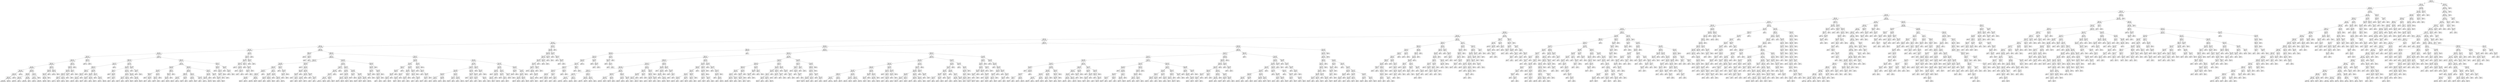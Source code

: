digraph Tree {
node [shape=box] ;
0 [label="X[1173] <= 0.5\ngini = 0.5\nsamples = 84796\nvalue = [42502, 42294]"] ;
1 [label="X[36] <= 0.5\ngini = 0.485\nsamples = 72295\nvalue = [42364, 29931]"] ;
0 -> 1 [labeldistance=2.5, labelangle=45, headlabel="True"] ;
2 [label="X[1136] <= 0.5\ngini = 0.462\nsamples = 66376\nvalue = [42354, 24022]"] ;
1 -> 2 ;
3 [label="X[20] <= 0.5\ngini = 0.428\nsamples = 61217\nvalue = [42262, 18955]"] ;
2 -> 3 ;
4 [label="X[1130] <= 0.5\ngini = 0.392\nsamples = 57592\nvalue = [42180, 15412]"] ;
3 -> 4 ;
5 [label="X[45] <= 0.5\ngini = 0.355\nsamples = 54162\nvalue = [41682, 12480]"] ;
4 -> 5 ;
6 [label="X[30] <= 0.5\ngini = 0.332\nsamples = 52748\nvalue = [41670, 11078]"] ;
5 -> 6 ;
7 [label="X[221] <= 0.5\ngini = 0.315\nsamples = 51693\nvalue = [41573, 10120]"] ;
6 -> 7 ;
8 [label="X[11] <= 0.5\ngini = 0.305\nsamples = 51121\nvalue = [41505, 9616]"] ;
7 -> 8 ;
9 [label="X[1185] <= 0.5\ngini = 0.296\nsamples = 50499\nvalue = [41397, 9102]"] ;
8 -> 9 ;
10 [label="X[1126] <= 0.5\ngini = 0.287\nsamples = 50003\nvalue = [41321, 8682]"] ;
9 -> 10 ;
11 [label="X[10] <= 0.5\ngini = 0.279\nsamples = 49584\nvalue = [41260, 8324]"] ;
10 -> 11 ;
12 [label="X[1161] <= 0.5\ngini = 0.255\nsamples = 44068\nvalue = [37473, 6595]"] ;
11 -> 12 ;
13 [label="X[9] <= 0.5\ngini = 0.249\nsamples = 43858\nvalue = [37463, 6395]"] ;
12 -> 13 ;
14 [label="X[1167] <= 0.5\ngini = 0.234\nsamples = 42292\nvalue = [36562, 5730]"] ;
13 -> 14 ;
15 [label="X[21] <= 0.5\ngini = 0.229\nsamples = 42114\nvalue = [36556, 5558]"] ;
14 -> 15 ;
16 [label="X[1200] <= 0.5\ngini = 0.219\nsamples = 41349\nvalue = [36179, 5170]"] ;
15 -> 16 ;
17 [label="X[1210] <= 0.5\ngini = 0.214\nsamples = 41204\nvalue = [36178, 5026]"] ;
16 -> 17 ;
18 [label="X[1205] <= 0.5\ngini = 0.209\nsamples = 41042\nvalue = [36168, 4874]"] ;
17 -> 18 ;
19 [label="X[12] <= 0.5\ngini = 0.205\nsamples = 40887\nvalue = [36156, 4731]"] ;
18 -> 19 ;
20 [label="X[1211] <= 0.5\ngini = 0.192\nsamples = 39607\nvalue = [35347, 4260]"] ;
19 -> 20 ;
21 [label="X[1137] <= 0.5\ngini = 0.189\nsamples = 39519\nvalue = [35347, 4172]"] ;
20 -> 21 ;
22 [label="X[1195] <= 0.5\ngini = 0.187\nsamples = 39461\nvalue = [35347, 4114]"] ;
21 -> 22 ;
23 [label="gini = 0.185\nsamples = 39395\nvalue = [35343, 4052]"] ;
22 -> 23 ;
24 [label="gini = 0.114\nsamples = 66\nvalue = [4, 62]"] ;
22 -> 24 ;
25 [label="gini = 0.0\nsamples = 58\nvalue = [0, 58]"] ;
21 -> 25 ;
26 [label="gini = 0.0\nsamples = 88\nvalue = [0, 88]"] ;
20 -> 26 ;
27 [label="X[1003] <= 0.5\ngini = 0.465\nsamples = 1280\nvalue = [809, 471]"] ;
19 -> 27 ;
28 [label="X[1009] <= 0.5\ngini = 0.439\nsamples = 948\nvalue = [640, 308]"] ;
27 -> 28 ;
29 [label="X[1211] <= 0.5\ngini = 0.379\nsamples = 582\nvalue = [434, 148]"] ;
28 -> 29 ;
30 [label="gini = 0.363\nsamples = 570\nvalue = [434, 136]"] ;
29 -> 30 ;
31 [label="gini = 0.0\nsamples = 12\nvalue = [0, 12]"] ;
29 -> 31 ;
32 [label="X[0] <= 2.945\ngini = 0.492\nsamples = 366\nvalue = [206, 160]"] ;
28 -> 32 ;
33 [label="gini = 0.494\nsamples = 359\nvalue = [199, 160]"] ;
32 -> 33 ;
34 [label="gini = 0.0\nsamples = 7\nvalue = [7, 0]"] ;
32 -> 34 ;
35 [label="X[0] <= 2.945\ngini = 0.5\nsamples = 332\nvalue = [169, 163]"] ;
27 -> 35 ;
36 [label="X[0] <= 0.825\ngini = 0.5\nsamples = 326\nvalue = [163, 163]"] ;
35 -> 36 ;
37 [label="gini = 0.478\nsamples = 76\nvalue = [30, 46]"] ;
36 -> 37 ;
38 [label="gini = 0.498\nsamples = 250\nvalue = [133, 117]"] ;
36 -> 38 ;
39 [label="gini = 0.0\nsamples = 6\nvalue = [6, 0]"] ;
35 -> 39 ;
40 [label="X[120] <= 0.5\ngini = 0.143\nsamples = 155\nvalue = [12, 143]"] ;
18 -> 40 ;
41 [label="X[254] <= 0.5\ngini = 0.296\nsamples = 61\nvalue = [11, 50]"] ;
40 -> 41 ;
42 [label="X[1074] <= 0.5\ngini = 0.278\nsamples = 60\nvalue = [10, 50]"] ;
41 -> 42 ;
43 [label="X[423] <= 0.5\ngini = 0.259\nsamples = 59\nvalue = [9, 50]"] ;
42 -> 43 ;
44 [label="gini = 0.238\nsamples = 58\nvalue = [8, 50]"] ;
43 -> 44 ;
45 [label="gini = 0.0\nsamples = 1\nvalue = [1, 0]"] ;
43 -> 45 ;
46 [label="gini = 0.0\nsamples = 1\nvalue = [1, 0]"] ;
42 -> 46 ;
47 [label="gini = 0.0\nsamples = 1\nvalue = [1, 0]"] ;
41 -> 47 ;
48 [label="X[793] <= 0.5\ngini = 0.021\nsamples = 94\nvalue = [1, 93]"] ;
40 -> 48 ;
49 [label="gini = 0.0\nsamples = 93\nvalue = [0, 93]"] ;
48 -> 49 ;
50 [label="gini = 0.0\nsamples = 1\nvalue = [1, 0]"] ;
48 -> 50 ;
51 [label="X[158] <= 0.5\ngini = 0.116\nsamples = 162\nvalue = [10, 152]"] ;
17 -> 51 ;
52 [label="X[1005] <= 0.5\ngini = 0.073\nsamples = 158\nvalue = [6, 152]"] ;
51 -> 52 ;
53 [label="X[1015] <= 0.5\ngini = 0.062\nsamples = 156\nvalue = [5, 151]"] ;
52 -> 53 ;
54 [label="X[1003] <= 0.5\ngini = 0.051\nsamples = 154\nvalue = [4, 150]"] ;
53 -> 54 ;
55 [label="X[1029] <= 0.5\ngini = 0.017\nsamples = 119\nvalue = [1, 118]"] ;
54 -> 55 ;
56 [label="gini = 0.0\nsamples = 113\nvalue = [0, 113]"] ;
55 -> 56 ;
57 [label="gini = 0.278\nsamples = 6\nvalue = [1, 5]"] ;
55 -> 57 ;
58 [label="X[12] <= 0.5\ngini = 0.157\nsamples = 35\nvalue = [3, 32]"] ;
54 -> 58 ;
59 [label="gini = 0.111\nsamples = 34\nvalue = [2, 32]"] ;
58 -> 59 ;
60 [label="gini = 0.0\nsamples = 1\nvalue = [1, 0]"] ;
58 -> 60 ;
61 [label="X[0] <= 0.695\ngini = 0.5\nsamples = 2\nvalue = [1, 1]"] ;
53 -> 61 ;
62 [label="gini = 0.0\nsamples = 1\nvalue = [0, 1]"] ;
61 -> 62 ;
63 [label="gini = 0.0\nsamples = 1\nvalue = [1, 0]"] ;
61 -> 63 ;
64 [label="X[0] <= 1.09\ngini = 0.5\nsamples = 2\nvalue = [1, 1]"] ;
52 -> 64 ;
65 [label="gini = 0.0\nsamples = 1\nvalue = [0, 1]"] ;
64 -> 65 ;
66 [label="gini = 0.0\nsamples = 1\nvalue = [1, 0]"] ;
64 -> 66 ;
67 [label="gini = 0.0\nsamples = 4\nvalue = [4, 0]"] ;
51 -> 67 ;
68 [label="X[600] <= 0.5\ngini = 0.014\nsamples = 145\nvalue = [1, 144]"] ;
16 -> 68 ;
69 [label="gini = 0.0\nsamples = 144\nvalue = [0, 144]"] ;
68 -> 69 ;
70 [label="gini = 0.0\nsamples = 1\nvalue = [1, 0]"] ;
68 -> 70 ;
71 [label="X[1190] <= 0.5\ngini = 0.5\nsamples = 765\nvalue = [377, 388]"] ;
15 -> 71 ;
72 [label="X[1009] <= 0.5\ngini = 0.434\nsamples = 346\nvalue = [110, 236]"] ;
71 -> 72 ;
73 [label="X[0] <= 2.98\ngini = 0.471\nsamples = 226\nvalue = [86, 140]"] ;
72 -> 73 ;
74 [label="X[1003] <= 0.5\ngini = 0.467\nsamples = 223\nvalue = [83, 140]"] ;
73 -> 74 ;
75 [label="X[992] <= 0.5\ngini = 0.49\nsamples = 119\nvalue = [51, 68]"] ;
74 -> 75 ;
76 [label="X[1240] <= 0.5\ngini = 0.487\nsamples = 117\nvalue = [49, 68]"] ;
75 -> 76 ;
77 [label="X[1017] <= 0.5\ngini = 0.49\nsamples = 114\nvalue = [49, 65]"] ;
76 -> 77 ;
78 [label="gini = 0.493\nsamples = 111\nvalue = [49, 62]"] ;
77 -> 78 ;
79 [label="gini = 0.0\nsamples = 3\nvalue = [0, 3]"] ;
77 -> 79 ;
80 [label="gini = 0.0\nsamples = 3\nvalue = [0, 3]"] ;
76 -> 80 ;
81 [label="gini = 0.0\nsamples = 2\nvalue = [2, 0]"] ;
75 -> 81 ;
82 [label="X[0] <= 0.935\ngini = 0.426\nsamples = 104\nvalue = [32, 72]"] ;
74 -> 82 ;
83 [label="X[0] <= 0.36\ngini = 0.302\nsamples = 27\nvalue = [5, 22]"] ;
82 -> 83 ;
84 [label="X[0] <= 0.325\ngini = 0.48\nsamples = 5\nvalue = [3, 2]"] ;
83 -> 84 ;
85 [label="gini = 0.444\nsamples = 3\nvalue = [1, 2]"] ;
84 -> 85 ;
86 [label="gini = 0.0\nsamples = 2\nvalue = [2, 0]"] ;
84 -> 86 ;
87 [label="X[0] <= 0.48\ngini = 0.165\nsamples = 22\nvalue = [2, 20]"] ;
83 -> 87 ;
88 [label="gini = 0.0\nsamples = 9\nvalue = [0, 9]"] ;
87 -> 88 ;
89 [label="gini = 0.26\nsamples = 13\nvalue = [2, 11]"] ;
87 -> 89 ;
90 [label="X[0] <= 1.21\ngini = 0.455\nsamples = 77\nvalue = [27, 50]"] ;
82 -> 90 ;
91 [label="gini = 0.0\nsamples = 5\nvalue = [5, 0]"] ;
90 -> 91 ;
92 [label="X[0] <= 2.015\ngini = 0.424\nsamples = 72\nvalue = [22, 50]"] ;
90 -> 92 ;
93 [label="gini = 0.472\nsamples = 34\nvalue = [13, 21]"] ;
92 -> 93 ;
94 [label="gini = 0.361\nsamples = 38\nvalue = [9, 29]"] ;
92 -> 94 ;
95 [label="gini = 0.0\nsamples = 3\nvalue = [3, 0]"] ;
73 -> 95 ;
96 [label="X[0] <= 2.935\ngini = 0.32\nsamples = 120\nvalue = [24, 96]"] ;
72 -> 96 ;
97 [label="X[0] <= 0.325\ngini = 0.305\nsamples = 117\nvalue = [22, 95]"] ;
96 -> 97 ;
98 [label="X[0] <= 0.2\ngini = 0.5\nsamples = 4\nvalue = [2, 2]"] ;
97 -> 98 ;
99 [label="gini = 0.0\nsamples = 1\nvalue = [0, 1]"] ;
98 -> 99 ;
100 [label="X[0] <= 0.29\ngini = 0.444\nsamples = 3\nvalue = [2, 1]"] ;
98 -> 100 ;
101 [label="gini = 0.0\nsamples = 1\nvalue = [1, 0]"] ;
100 -> 101 ;
102 [label="X[0] <= 0.305\ngini = 0.5\nsamples = 2\nvalue = [1, 1]"] ;
100 -> 102 ;
103 [label="gini = 0.0\nsamples = 1\nvalue = [0, 1]"] ;
102 -> 103 ;
104 [label="gini = 0.0\nsamples = 1\nvalue = [1, 0]"] ;
102 -> 104 ;
105 [label="X[0] <= 1.415\ngini = 0.291\nsamples = 113\nvalue = [20, 93]"] ;
97 -> 105 ;
106 [label="X[0] <= 0.5\ngini = 0.198\nsamples = 45\nvalue = [5, 40]"] ;
105 -> 106 ;
107 [label="X[0] <= 0.46\ngini = 0.32\nsamples = 15\nvalue = [3, 12]"] ;
106 -> 107 ;
108 [label="gini = 0.142\nsamples = 13\nvalue = [1, 12]"] ;
107 -> 108 ;
109 [label="gini = 0.0\nsamples = 2\nvalue = [2, 0]"] ;
107 -> 109 ;
110 [label="X[0] <= 1.31\ngini = 0.124\nsamples = 30\nvalue = [2, 28]"] ;
106 -> 110 ;
111 [label="gini = 0.083\nsamples = 23\nvalue = [1, 22]"] ;
110 -> 111 ;
112 [label="gini = 0.245\nsamples = 7\nvalue = [1, 6]"] ;
110 -> 112 ;
113 [label="X[0] <= 1.425\ngini = 0.344\nsamples = 68\nvalue = [15, 53]"] ;
105 -> 113 ;
114 [label="gini = 0.0\nsamples = 2\nvalue = [2, 0]"] ;
113 -> 114 ;
115 [label="X[0] <= 2.565\ngini = 0.316\nsamples = 66\nvalue = [13, 53]"] ;
113 -> 115 ;
116 [label="gini = 0.282\nsamples = 53\nvalue = [9, 44]"] ;
115 -> 116 ;
117 [label="gini = 0.426\nsamples = 13\nvalue = [4, 9]"] ;
115 -> 117 ;
118 [label="X[0] <= 2.965\ngini = 0.444\nsamples = 3\nvalue = [2, 1]"] ;
96 -> 118 ;
119 [label="gini = 0.0\nsamples = 1\nvalue = [1, 0]"] ;
118 -> 119 ;
120 [label="X[0] <= 2.995\ngini = 0.5\nsamples = 2\nvalue = [1, 1]"] ;
118 -> 120 ;
121 [label="gini = 0.0\nsamples = 1\nvalue = [0, 1]"] ;
120 -> 121 ;
122 [label="gini = 0.0\nsamples = 1\nvalue = [1, 0]"] ;
120 -> 122 ;
123 [label="X[223] <= 0.5\ngini = 0.462\nsamples = 419\nvalue = [267, 152]"] ;
71 -> 123 ;
124 [label="X[0] <= 0.4\ngini = 0.482\nsamples = 368\nvalue = [219, 149]"] ;
123 -> 124 ;
125 [label="X[0] <= 0.205\ngini = 0.494\nsamples = 63\nvalue = [28, 35]"] ;
124 -> 125 ;
126 [label="X[0] <= 0.035\ngini = 0.487\nsamples = 31\nvalue = [18, 13]"] ;
125 -> 126 ;
127 [label="X[1009] <= 0.5\ngini = 0.278\nsamples = 6\nvalue = [1, 5]"] ;
126 -> 127 ;
128 [label="gini = 0.0\nsamples = 3\nvalue = [0, 3]"] ;
127 -> 128 ;
129 [label="X[0] <= 0.025\ngini = 0.444\nsamples = 3\nvalue = [1, 2]"] ;
127 -> 129 ;
130 [label="gini = 0.5\nsamples = 2\nvalue = [1, 1]"] ;
129 -> 130 ;
131 [label="gini = 0.0\nsamples = 1\nvalue = [0, 1]"] ;
129 -> 131 ;
132 [label="X[0] <= 0.16\ngini = 0.435\nsamples = 25\nvalue = [17, 8]"] ;
126 -> 132 ;
133 [label="X[1015] <= 0.5\ngini = 0.48\nsamples = 20\nvalue = [12, 8]"] ;
132 -> 133 ;
134 [label="gini = 0.465\nsamples = 19\nvalue = [12, 7]"] ;
133 -> 134 ;
135 [label="gini = 0.0\nsamples = 1\nvalue = [0, 1]"] ;
133 -> 135 ;
136 [label="gini = 0.0\nsamples = 5\nvalue = [5, 0]"] ;
132 -> 136 ;
137 [label="X[999] <= 0.5\ngini = 0.43\nsamples = 32\nvalue = [10, 22]"] ;
125 -> 137 ;
138 [label="X[991] <= 0.5\ngini = 0.412\nsamples = 31\nvalue = [9, 22]"] ;
137 -> 138 ;
139 [label="X[0] <= 0.285\ngini = 0.391\nsamples = 30\nvalue = [8, 22]"] ;
138 -> 139 ;
140 [label="gini = 0.0\nsamples = 4\nvalue = [0, 4]"] ;
139 -> 140 ;
141 [label="gini = 0.426\nsamples = 26\nvalue = [8, 18]"] ;
139 -> 141 ;
142 [label="gini = 0.0\nsamples = 1\nvalue = [1, 0]"] ;
138 -> 142 ;
143 [label="gini = 0.0\nsamples = 1\nvalue = [1, 0]"] ;
137 -> 143 ;
144 [label="X[1003] <= 0.5\ngini = 0.468\nsamples = 305\nvalue = [191, 114]"] ;
124 -> 144 ;
145 [label="X[1009] <= 0.5\ngini = 0.445\nsamples = 230\nvalue = [153, 77]"] ;
144 -> 145 ;
146 [label="X[996] <= 0.5\ngini = 0.386\nsamples = 149\nvalue = [110, 39]"] ;
145 -> 146 ;
147 [label="X[0] <= 0.655\ngini = 0.364\nsamples = 142\nvalue = [108, 34]"] ;
146 -> 147 ;
148 [label="gini = 0.121\nsamples = 31\nvalue = [29, 2]"] ;
147 -> 148 ;
149 [label="gini = 0.41\nsamples = 111\nvalue = [79, 32]"] ;
147 -> 149 ;
150 [label="X[0] <= 2.59\ngini = 0.408\nsamples = 7\nvalue = [2, 5]"] ;
146 -> 150 ;
151 [label="gini = 0.278\nsamples = 6\nvalue = [1, 5]"] ;
150 -> 151 ;
152 [label="gini = 0.0\nsamples = 1\nvalue = [1, 0]"] ;
150 -> 152 ;
153 [label="X[0] <= 1.15\ngini = 0.498\nsamples = 81\nvalue = [43, 38]"] ;
145 -> 153 ;
154 [label="X[0] <= 0.98\ngini = 0.444\nsamples = 39\nvalue = [26, 13]"] ;
153 -> 154 ;
155 [label="gini = 0.469\nsamples = 32\nvalue = [20, 12]"] ;
154 -> 155 ;
156 [label="gini = 0.245\nsamples = 7\nvalue = [6, 1]"] ;
154 -> 156 ;
157 [label="X[0] <= 1.365\ngini = 0.482\nsamples = 42\nvalue = [17, 25]"] ;
153 -> 157 ;
158 [label="gini = 0.0\nsamples = 7\nvalue = [0, 7]"] ;
157 -> 158 ;
159 [label="gini = 0.5\nsamples = 35\nvalue = [17, 18]"] ;
157 -> 159 ;
160 [label="X[0] <= 2.075\ngini = 0.5\nsamples = 75\nvalue = [38, 37]"] ;
144 -> 160 ;
161 [label="X[0] <= 2.015\ngini = 0.495\nsamples = 60\nvalue = [27, 33]"] ;
160 -> 161 ;
162 [label="X[0] <= 1.965\ngini = 0.499\nsamples = 57\nvalue = [27, 30]"] ;
161 -> 162 ;
163 [label="gini = 0.494\nsamples = 54\nvalue = [24, 30]"] ;
162 -> 163 ;
164 [label="gini = 0.0\nsamples = 3\nvalue = [3, 0]"] ;
162 -> 164 ;
165 [label="gini = 0.0\nsamples = 3\nvalue = [0, 3]"] ;
161 -> 165 ;
166 [label="X[0] <= 2.335\ngini = 0.391\nsamples = 15\nvalue = [11, 4]"] ;
160 -> 166 ;
167 [label="gini = 0.0\nsamples = 4\nvalue = [4, 0]"] ;
166 -> 167 ;
168 [label="X[0] <= 2.635\ngini = 0.463\nsamples = 11\nvalue = [7, 4]"] ;
166 -> 168 ;
169 [label="gini = 0.48\nsamples = 5\nvalue = [2, 3]"] ;
168 -> 169 ;
170 [label="gini = 0.278\nsamples = 6\nvalue = [5, 1]"] ;
168 -> 170 ;
171 [label="X[1009] <= 0.5\ngini = 0.111\nsamples = 51\nvalue = [48, 3]"] ;
123 -> 171 ;
172 [label="X[1003] <= 0.5\ngini = 0.045\nsamples = 43\nvalue = [42, 1]"] ;
171 -> 172 ;
173 [label="gini = 0.0\nsamples = 32\nvalue = [32, 0]"] ;
172 -> 173 ;
174 [label="X[0] <= 1.19\ngini = 0.165\nsamples = 11\nvalue = [10, 1]"] ;
172 -> 174 ;
175 [label="X[0] <= 0.985\ngini = 0.32\nsamples = 5\nvalue = [4, 1]"] ;
174 -> 175 ;
176 [label="gini = 0.0\nsamples = 4\nvalue = [4, 0]"] ;
175 -> 176 ;
177 [label="gini = 0.0\nsamples = 1\nvalue = [0, 1]"] ;
175 -> 177 ;
178 [label="gini = 0.0\nsamples = 6\nvalue = [6, 0]"] ;
174 -> 178 ;
179 [label="X[0] <= 0.135\ngini = 0.375\nsamples = 8\nvalue = [6, 2]"] ;
171 -> 179 ;
180 [label="gini = 0.0\nsamples = 1\nvalue = [0, 1]"] ;
179 -> 180 ;
181 [label="X[0] <= 2.11\ngini = 0.245\nsamples = 7\nvalue = [6, 1]"] ;
179 -> 181 ;
182 [label="gini = 0.0\nsamples = 6\nvalue = [6, 0]"] ;
181 -> 182 ;
183 [label="gini = 0.0\nsamples = 1\nvalue = [0, 1]"] ;
181 -> 183 ;
184 [label="X[16] <= 0.5\ngini = 0.065\nsamples = 178\nvalue = [6, 172]"] ;
14 -> 184 ;
185 [label="X[1024] <= 0.5\ngini = 0.034\nsamples = 175\nvalue = [3, 172]"] ;
184 -> 185 ;
186 [label="X[0] <= 2.935\ngini = 0.023\nsamples = 172\nvalue = [2, 170]"] ;
185 -> 186 ;
187 [label="X[1003] <= 0.5\ngini = 0.013\nsamples = 156\nvalue = [1, 155]"] ;
186 -> 187 ;
188 [label="gini = 0.0\nsamples = 121\nvalue = [0, 121]"] ;
187 -> 188 ;
189 [label="X[0] <= 1.65\ngini = 0.056\nsamples = 35\nvalue = [1, 34]"] ;
187 -> 189 ;
190 [label="gini = 0.0\nsamples = 21\nvalue = [0, 21]"] ;
189 -> 190 ;
191 [label="X[0] <= 1.795\ngini = 0.133\nsamples = 14\nvalue = [1, 13]"] ;
189 -> 191 ;
192 [label="gini = 0.5\nsamples = 2\nvalue = [1, 1]"] ;
191 -> 192 ;
193 [label="gini = 0.0\nsamples = 12\nvalue = [0, 12]"] ;
191 -> 193 ;
194 [label="X[1009] <= 0.5\ngini = 0.117\nsamples = 16\nvalue = [1, 15]"] ;
186 -> 194 ;
195 [label="gini = 0.0\nsamples = 9\nvalue = [0, 9]"] ;
194 -> 195 ;
196 [label="X[0] <= 2.95\ngini = 0.245\nsamples = 7\nvalue = [1, 6]"] ;
194 -> 196 ;
197 [label="X[108] <= 0.5\ngini = 0.444\nsamples = 3\nvalue = [1, 2]"] ;
196 -> 197 ;
198 [label="gini = 0.0\nsamples = 1\nvalue = [0, 1]"] ;
197 -> 198 ;
199 [label="gini = 0.5\nsamples = 2\nvalue = [1, 1]"] ;
197 -> 199 ;
200 [label="gini = 0.0\nsamples = 4\nvalue = [0, 4]"] ;
196 -> 200 ;
201 [label="X[108] <= 0.5\ngini = 0.444\nsamples = 3\nvalue = [1, 2]"] ;
185 -> 201 ;
202 [label="gini = 0.0\nsamples = 2\nvalue = [0, 2]"] ;
201 -> 202 ;
203 [label="gini = 0.0\nsamples = 1\nvalue = [1, 0]"] ;
201 -> 203 ;
204 [label="gini = 0.0\nsamples = 3\nvalue = [3, 0]"] ;
184 -> 204 ;
205 [label="X[222] <= 0.5\ngini = 0.489\nsamples = 1566\nvalue = [901, 665]"] ;
13 -> 205 ;
206 [label="X[996] <= 0.5\ngini = 0.022\nsamples = 88\nvalue = [87, 1]"] ;
205 -> 206 ;
207 [label="gini = 0.0\nsamples = 83\nvalue = [83, 0]"] ;
206 -> 207 ;
208 [label="X[1156] <= 0.5\ngini = 0.32\nsamples = 5\nvalue = [4, 1]"] ;
206 -> 208 ;
209 [label="gini = 0.0\nsamples = 1\nvalue = [0, 1]"] ;
208 -> 209 ;
210 [label="gini = 0.0\nsamples = 4\nvalue = [4, 0]"] ;
208 -> 210 ;
211 [label="X[1009] <= 0.5\ngini = 0.495\nsamples = 1478\nvalue = [814, 664]"] ;
205 -> 211 ;
212 [label="X[1003] <= 0.5\ngini = 0.477\nsamples = 988\nvalue = [601, 387]"] ;
211 -> 212 ;
213 [label="X[1012] <= 0.5\ngini = 0.422\nsamples = 601\nvalue = [419, 182]"] ;
212 -> 213 ;
214 [label="X[0] <= 2.855\ngini = 0.388\nsamples = 536\nvalue = [395, 141]"] ;
213 -> 214 ;
215 [label="X[1007] <= 0.5\ngini = 0.396\nsamples = 515\nvalue = [375, 140]"] ;
214 -> 215 ;
216 [label="X[0] <= 2.825\ngini = 0.379\nsamples = 441\nvalue = [329, 112]"] ;
215 -> 216 ;
217 [label="X[1156] <= 0.5\ngini = 0.376\nsamples = 439\nvalue = [329, 110]"] ;
216 -> 217 ;
218 [label="X[0] <= 0.585\ngini = 0.465\nsamples = 68\nvalue = [43, 25]"] ;
217 -> 218 ;
219 [label="gini = 0.32\nsamples = 10\nvalue = [2, 8]"] ;
218 -> 219 ;
220 [label="gini = 0.414\nsamples = 58\nvalue = [41, 17]"] ;
218 -> 220 ;
221 [label="X[1006] <= 0.5\ngini = 0.353\nsamples = 371\nvalue = [286, 85]"] ;
217 -> 221 ;
222 [label="gini = 0.342\nsamples = 356\nvalue = [278, 78]"] ;
221 -> 222 ;
223 [label="gini = 0.498\nsamples = 15\nvalue = [8, 7]"] ;
221 -> 223 ;
224 [label="gini = 0.0\nsamples = 2\nvalue = [0, 2]"] ;
216 -> 224 ;
225 [label="X[0] <= 1.88\ngini = 0.47\nsamples = 74\nvalue = [46, 28]"] ;
215 -> 225 ;
226 [label="X[0] <= 0.505\ngini = 0.363\nsamples = 42\nvalue = [32, 10]"] ;
225 -> 226 ;
227 [label="X[0] <= 0.47\ngini = 0.492\nsamples = 16\nvalue = [9, 7]"] ;
226 -> 227 ;
228 [label="gini = 0.48\nsamples = 15\nvalue = [9, 6]"] ;
227 -> 228 ;
229 [label="gini = 0.0\nsamples = 1\nvalue = [0, 1]"] ;
227 -> 229 ;
230 [label="X[1190] <= 0.5\ngini = 0.204\nsamples = 26\nvalue = [23, 3]"] ;
226 -> 230 ;
231 [label="gini = 0.091\nsamples = 21\nvalue = [20, 1]"] ;
230 -> 231 ;
232 [label="gini = 0.48\nsamples = 5\nvalue = [3, 2]"] ;
230 -> 232 ;
233 [label="X[0] <= 1.99\ngini = 0.492\nsamples = 32\nvalue = [14, 18]"] ;
225 -> 233 ;
234 [label="gini = 0.0\nsamples = 2\nvalue = [0, 2]"] ;
233 -> 234 ;
235 [label="X[1156] <= 0.5\ngini = 0.498\nsamples = 30\nvalue = [14, 16]"] ;
233 -> 235 ;
236 [label="gini = 0.0\nsamples = 2\nvalue = [2, 0]"] ;
235 -> 236 ;
237 [label="gini = 0.49\nsamples = 28\nvalue = [12, 16]"] ;
235 -> 237 ;
238 [label="X[1007] <= 0.5\ngini = 0.091\nsamples = 21\nvalue = [20, 1]"] ;
214 -> 238 ;
239 [label="gini = 0.0\nsamples = 15\nvalue = [15, 0]"] ;
238 -> 239 ;
240 [label="X[0] <= 2.915\ngini = 0.278\nsamples = 6\nvalue = [5, 1]"] ;
238 -> 240 ;
241 [label="X[0] <= 2.88\ngini = 0.444\nsamples = 3\nvalue = [2, 1]"] ;
240 -> 241 ;
242 [label="gini = 0.0\nsamples = 2\nvalue = [2, 0]"] ;
241 -> 242 ;
243 [label="gini = 0.0\nsamples = 1\nvalue = [0, 1]"] ;
241 -> 243 ;
244 [label="gini = 0.0\nsamples = 3\nvalue = [3, 0]"] ;
240 -> 244 ;
245 [label="X[1156] <= 0.5\ngini = 0.466\nsamples = 65\nvalue = [24, 41]"] ;
213 -> 245 ;
246 [label="gini = 0.0\nsamples = 10\nvalue = [0, 10]"] ;
245 -> 246 ;
247 [label="X[0] <= 1.215\ngini = 0.492\nsamples = 55\nvalue = [24, 31]"] ;
245 -> 247 ;
248 [label="X[0] <= 1.045\ngini = 0.426\nsamples = 13\nvalue = [9, 4]"] ;
247 -> 248 ;
249 [label="X[0] <= 0.355\ngini = 0.48\nsamples = 10\nvalue = [6, 4]"] ;
248 -> 249 ;
250 [label="gini = 0.0\nsamples = 2\nvalue = [2, 0]"] ;
249 -> 250 ;
251 [label="X[0] <= 0.375\ngini = 0.5\nsamples = 8\nvalue = [4, 4]"] ;
249 -> 251 ;
252 [label="gini = 0.0\nsamples = 1\nvalue = [0, 1]"] ;
251 -> 252 ;
253 [label="gini = 0.49\nsamples = 7\nvalue = [4, 3]"] ;
251 -> 253 ;
254 [label="gini = 0.0\nsamples = 3\nvalue = [3, 0]"] ;
248 -> 254 ;
255 [label="X[0] <= 2.755\ngini = 0.459\nsamples = 42\nvalue = [15, 27]"] ;
247 -> 255 ;
256 [label="X[0] <= 2.64\ngini = 0.432\nsamples = 38\nvalue = [12, 26]"] ;
255 -> 256 ;
257 [label="X[0] <= 1.86\ngini = 0.469\nsamples = 32\nvalue = [12, 20]"] ;
256 -> 257 ;
258 [label="gini = 0.219\nsamples = 8\nvalue = [1, 7]"] ;
257 -> 258 ;
259 [label="gini = 0.497\nsamples = 24\nvalue = [11, 13]"] ;
257 -> 259 ;
260 [label="gini = 0.0\nsamples = 6\nvalue = [0, 6]"] ;
256 -> 260 ;
261 [label="X[0] <= 2.815\ngini = 0.375\nsamples = 4\nvalue = [3, 1]"] ;
255 -> 261 ;
262 [label="gini = 0.0\nsamples = 2\nvalue = [2, 0]"] ;
261 -> 262 ;
263 [label="X[0] <= 2.895\ngini = 0.5\nsamples = 2\nvalue = [1, 1]"] ;
261 -> 263 ;
264 [label="gini = 0.0\nsamples = 1\nvalue = [0, 1]"] ;
263 -> 264 ;
265 [label="gini = 0.0\nsamples = 1\nvalue = [1, 0]"] ;
263 -> 265 ;
266 [label="X[0] <= 2.795\ngini = 0.498\nsamples = 387\nvalue = [182, 205]"] ;
212 -> 266 ;
267 [label="X[0] <= 2.115\ngini = 0.495\nsamples = 365\nvalue = [164, 201]"] ;
266 -> 267 ;
268 [label="X[0] <= 2.055\ngini = 0.5\nsamples = 243\nvalue = [118, 125]"] ;
267 -> 268 ;
269 [label="X[0] <= 2.03\ngini = 0.499\nsamples = 239\nvalue = [114, 125]"] ;
268 -> 269 ;
270 [label="X[0] <= 1.945\ngini = 0.5\nsamples = 234\nvalue = [114, 120]"] ;
269 -> 270 ;
271 [label="X[0] <= 1.8\ngini = 0.499\nsamples = 227\nvalue = [108, 119]"] ;
270 -> 271 ;
272 [label="gini = 0.5\nsamples = 215\nvalue = [105, 110]"] ;
271 -> 272 ;
273 [label="gini = 0.375\nsamples = 12\nvalue = [3, 9]"] ;
271 -> 273 ;
274 [label="X[1155] <= 0.5\ngini = 0.245\nsamples = 7\nvalue = [6, 1]"] ;
270 -> 274 ;
275 [label="gini = 0.0\nsamples = 4\nvalue = [4, 0]"] ;
274 -> 275 ;
276 [label="gini = 0.444\nsamples = 3\nvalue = [2, 1]"] ;
274 -> 276 ;
277 [label="gini = 0.0\nsamples = 5\nvalue = [0, 5]"] ;
269 -> 277 ;
278 [label="gini = 0.0\nsamples = 4\nvalue = [4, 0]"] ;
268 -> 278 ;
279 [label="X[0] <= 2.565\ngini = 0.47\nsamples = 122\nvalue = [46, 76]"] ;
267 -> 279 ;
280 [label="X[0] <= 2.305\ngini = 0.384\nsamples = 54\nvalue = [14, 40]"] ;
279 -> 280 ;
281 [label="gini = 0.0\nsamples = 5\nvalue = [0, 5]"] ;
280 -> 281 ;
282 [label="X[0] <= 2.535\ngini = 0.408\nsamples = 49\nvalue = [14, 35]"] ;
280 -> 282 ;
283 [label="X[0] <= 2.425\ngini = 0.451\nsamples = 35\nvalue = [12, 23]"] ;
282 -> 283 ;
284 [label="gini = 0.355\nsamples = 13\nvalue = [3, 10]"] ;
283 -> 284 ;
285 [label="gini = 0.483\nsamples = 22\nvalue = [9, 13]"] ;
283 -> 285 ;
286 [label="X[0] <= 2.555\ngini = 0.245\nsamples = 14\nvalue = [2, 12]"] ;
282 -> 286 ;
287 [label="gini = 0.298\nsamples = 11\nvalue = [2, 9]"] ;
286 -> 287 ;
288 [label="gini = 0.0\nsamples = 3\nvalue = [0, 3]"] ;
286 -> 288 ;
289 [label="X[0] <= 2.585\ngini = 0.498\nsamples = 68\nvalue = [32, 36]"] ;
279 -> 289 ;
290 [label="X[0] <= 2.575\ngini = 0.278\nsamples = 6\nvalue = [5, 1]"] ;
289 -> 290 ;
291 [label="gini = 0.444\nsamples = 3\nvalue = [2, 1]"] ;
290 -> 291 ;
292 [label="gini = 0.0\nsamples = 3\nvalue = [3, 0]"] ;
290 -> 292 ;
293 [label="X[0] <= 2.665\ngini = 0.492\nsamples = 62\nvalue = [27, 35]"] ;
289 -> 293 ;
294 [label="X[0] <= 2.645\ngini = 0.463\nsamples = 22\nvalue = [8, 14]"] ;
293 -> 294 ;
295 [label="gini = 0.497\nsamples = 13\nvalue = [6, 7]"] ;
294 -> 295 ;
296 [label="gini = 0.346\nsamples = 9\nvalue = [2, 7]"] ;
294 -> 296 ;
297 [label="X[0] <= 2.685\ngini = 0.499\nsamples = 40\nvalue = [19, 21]"] ;
293 -> 297 ;
298 [label="gini = 0.375\nsamples = 4\nvalue = [3, 1]"] ;
297 -> 298 ;
299 [label="gini = 0.494\nsamples = 36\nvalue = [16, 20]"] ;
297 -> 299 ;
300 [label="X[1155] <= 0.5\ngini = 0.298\nsamples = 22\nvalue = [18, 4]"] ;
266 -> 300 ;
301 [label="X[0] <= 2.905\ngini = 0.245\nsamples = 21\nvalue = [18, 3]"] ;
300 -> 301 ;
302 [label="X[0] <= 2.835\ngini = 0.124\nsamples = 15\nvalue = [14, 1]"] ;
301 -> 302 ;
303 [label="X[0] <= 2.815\ngini = 0.245\nsamples = 7\nvalue = [6, 1]"] ;
302 -> 303 ;
304 [label="gini = 0.0\nsamples = 6\nvalue = [6, 0]"] ;
303 -> 304 ;
305 [label="gini = 0.0\nsamples = 1\nvalue = [0, 1]"] ;
303 -> 305 ;
306 [label="gini = 0.0\nsamples = 8\nvalue = [8, 0]"] ;
302 -> 306 ;
307 [label="X[0] <= 2.945\ngini = 0.444\nsamples = 6\nvalue = [4, 2]"] ;
301 -> 307 ;
308 [label="X[0] <= 2.93\ngini = 0.48\nsamples = 5\nvalue = [3, 2]"] ;
307 -> 308 ;
309 [label="X[0] <= 2.915\ngini = 0.375\nsamples = 4\nvalue = [3, 1]"] ;
308 -> 309 ;
310 [label="gini = 0.5\nsamples = 2\nvalue = [1, 1]"] ;
309 -> 310 ;
311 [label="gini = 0.0\nsamples = 2\nvalue = [2, 0]"] ;
309 -> 311 ;
312 [label="gini = 0.0\nsamples = 1\nvalue = [0, 1]"] ;
308 -> 312 ;
313 [label="gini = 0.0\nsamples = 1\nvalue = [1, 0]"] ;
307 -> 313 ;
314 [label="gini = 0.0\nsamples = 1\nvalue = [0, 1]"] ;
300 -> 314 ;
315 [label="X[1156] <= 0.5\ngini = 0.491\nsamples = 490\nvalue = [213, 277]"] ;
211 -> 315 ;
316 [label="X[0] <= 1.435\ngini = 0.358\nsamples = 90\nvalue = [21, 69]"] ;
315 -> 316 ;
317 [label="X[0] <= 0.66\ngini = 0.461\nsamples = 50\nvalue = [18, 32]"] ;
316 -> 317 ;
318 [label="X[1155] <= 0.5\ngini = 0.34\nsamples = 23\nvalue = [5, 18]"] ;
317 -> 318 ;
319 [label="X[0] <= 0.615\ngini = 0.473\nsamples = 13\nvalue = [5, 8]"] ;
318 -> 319 ;
320 [label="X[0] <= 0.58\ngini = 0.496\nsamples = 11\nvalue = [5, 6]"] ;
319 -> 320 ;
321 [label="X[0] <= 0.09\ngini = 0.48\nsamples = 10\nvalue = [4, 6]"] ;
320 -> 321 ;
322 [label="gini = 0.0\nsamples = 1\nvalue = [0, 1]"] ;
321 -> 322 ;
323 [label="gini = 0.494\nsamples = 9\nvalue = [4, 5]"] ;
321 -> 323 ;
324 [label="gini = 0.0\nsamples = 1\nvalue = [1, 0]"] ;
320 -> 324 ;
325 [label="gini = 0.0\nsamples = 2\nvalue = [0, 2]"] ;
319 -> 325 ;
326 [label="gini = 0.0\nsamples = 10\nvalue = [0, 10]"] ;
318 -> 326 ;
327 [label="X[0] <= 1.355\ngini = 0.499\nsamples = 27\nvalue = [13, 14]"] ;
317 -> 327 ;
328 [label="X[0] <= 0.85\ngini = 0.495\nsamples = 20\nvalue = [11, 9]"] ;
327 -> 328 ;
329 [label="X[0] <= 0.77\ngini = 0.486\nsamples = 12\nvalue = [5, 7]"] ;
328 -> 329 ;
330 [label="X[0] <= 0.705\ngini = 0.494\nsamples = 9\nvalue = [5, 4]"] ;
329 -> 330 ;
331 [label="gini = 0.375\nsamples = 4\nvalue = [3, 1]"] ;
330 -> 331 ;
332 [label="gini = 0.48\nsamples = 5\nvalue = [2, 3]"] ;
330 -> 332 ;
333 [label="gini = 0.0\nsamples = 3\nvalue = [0, 3]"] ;
329 -> 333 ;
334 [label="X[1155] <= 0.5\ngini = 0.375\nsamples = 8\nvalue = [6, 2]"] ;
328 -> 334 ;
335 [label="X[0] <= 0.99\ngini = 0.444\nsamples = 3\nvalue = [1, 2]"] ;
334 -> 335 ;
336 [label="gini = 0.0\nsamples = 1\nvalue = [1, 0]"] ;
335 -> 336 ;
337 [label="gini = 0.0\nsamples = 2\nvalue = [0, 2]"] ;
335 -> 337 ;
338 [label="gini = 0.0\nsamples = 5\nvalue = [5, 0]"] ;
334 -> 338 ;
339 [label="X[0] <= 1.415\ngini = 0.408\nsamples = 7\nvalue = [2, 5]"] ;
327 -> 339 ;
340 [label="X[0] <= 1.38\ngini = 0.278\nsamples = 6\nvalue = [1, 5]"] ;
339 -> 340 ;
341 [label="gini = 0.0\nsamples = 3\nvalue = [0, 3]"] ;
340 -> 341 ;
342 [label="X[0] <= 1.395\ngini = 0.444\nsamples = 3\nvalue = [1, 2]"] ;
340 -> 342 ;
343 [label="gini = 0.0\nsamples = 1\nvalue = [1, 0]"] ;
342 -> 343 ;
344 [label="gini = 0.0\nsamples = 2\nvalue = [0, 2]"] ;
342 -> 344 ;
345 [label="gini = 0.0\nsamples = 1\nvalue = [1, 0]"] ;
339 -> 345 ;
346 [label="X[0] <= 2.08\ngini = 0.139\nsamples = 40\nvalue = [3, 37]"] ;
316 -> 346 ;
347 [label="X[0] <= 1.815\ngini = 0.219\nsamples = 24\nvalue = [3, 21]"] ;
346 -> 347 ;
348 [label="gini = 0.0\nsamples = 14\nvalue = [0, 14]"] ;
347 -> 348 ;
349 [label="X[0] <= 1.88\ngini = 0.42\nsamples = 10\nvalue = [3, 7]"] ;
347 -> 349 ;
350 [label="gini = 0.0\nsamples = 1\nvalue = [1, 0]"] ;
349 -> 350 ;
351 [label="X[0] <= 2.06\ngini = 0.346\nsamples = 9\nvalue = [2, 7]"] ;
349 -> 351 ;
352 [label="X[0] <= 1.915\ngini = 0.245\nsamples = 7\nvalue = [1, 6]"] ;
351 -> 352 ;
353 [label="gini = 0.444\nsamples = 3\nvalue = [1, 2]"] ;
352 -> 353 ;
354 [label="gini = 0.0\nsamples = 4\nvalue = [0, 4]"] ;
352 -> 354 ;
355 [label="gini = 0.5\nsamples = 2\nvalue = [1, 1]"] ;
351 -> 355 ;
356 [label="gini = 0.0\nsamples = 16\nvalue = [0, 16]"] ;
346 -> 356 ;
357 [label="X[0] <= 2.14\ngini = 0.499\nsamples = 400\nvalue = [192, 208]"] ;
315 -> 357 ;
358 [label="X[0] <= 1.945\ngini = 0.498\nsamples = 216\nvalue = [114, 102]"] ;
357 -> 358 ;
359 [label="X[0] <= 1.535\ngini = 0.5\nsamples = 203\nvalue = [102, 101]"] ;
358 -> 359 ;
360 [label="X[0] <= 0.635\ngini = 0.499\nsamples = 179\nvalue = [94, 85]"] ;
359 -> 360 ;
361 [label="X[0] <= 0.465\ngini = 0.491\nsamples = 88\nvalue = [38, 50]"] ;
360 -> 361 ;
362 [label="X[0] <= 0.025\ngini = 0.5\nsamples = 63\nvalue = [32, 31]"] ;
361 -> 362 ;
363 [label="gini = 0.0\nsamples = 3\nvalue = [0, 3]"] ;
362 -> 363 ;
364 [label="gini = 0.498\nsamples = 60\nvalue = [32, 28]"] ;
362 -> 364 ;
365 [label="X[0] <= 0.595\ngini = 0.365\nsamples = 25\nvalue = [6, 19]"] ;
361 -> 365 ;
366 [label="gini = 0.42\nsamples = 20\nvalue = [6, 14]"] ;
365 -> 366 ;
367 [label="gini = 0.0\nsamples = 5\nvalue = [0, 5]"] ;
365 -> 367 ;
368 [label="X[0] <= 0.765\ngini = 0.473\nsamples = 91\nvalue = [56, 35]"] ;
360 -> 368 ;
369 [label="X[0] <= 0.725\ngini = 0.32\nsamples = 15\nvalue = [12, 3]"] ;
368 -> 369 ;
370 [label="gini = 0.397\nsamples = 11\nvalue = [8, 3]"] ;
369 -> 370 ;
371 [label="gini = 0.0\nsamples = 4\nvalue = [4, 0]"] ;
369 -> 371 ;
372 [label="X[0] <= 0.785\ngini = 0.488\nsamples = 76\nvalue = [44, 32]"] ;
368 -> 372 ;
373 [label="gini = 0.0\nsamples = 3\nvalue = [0, 3]"] ;
372 -> 373 ;
374 [label="gini = 0.479\nsamples = 73\nvalue = [44, 29]"] ;
372 -> 374 ;
375 [label="X[0] <= 1.595\ngini = 0.444\nsamples = 24\nvalue = [8, 16]"] ;
359 -> 375 ;
376 [label="X[0] <= 1.555\ngini = 0.245\nsamples = 7\nvalue = [1, 6]"] ;
375 -> 376 ;
377 [label="gini = 0.0\nsamples = 2\nvalue = [0, 2]"] ;
376 -> 377 ;
378 [label="X[0] <= 1.565\ngini = 0.32\nsamples = 5\nvalue = [1, 4]"] ;
376 -> 378 ;
379 [label="gini = 0.444\nsamples = 3\nvalue = [1, 2]"] ;
378 -> 379 ;
380 [label="gini = 0.0\nsamples = 2\nvalue = [0, 2]"] ;
378 -> 380 ;
381 [label="X[0] <= 1.68\ngini = 0.484\nsamples = 17\nvalue = [7, 10]"] ;
375 -> 381 ;
382 [label="X[0] <= 1.635\ngini = 0.375\nsamples = 4\nvalue = [3, 1]"] ;
381 -> 382 ;
383 [label="gini = 0.5\nsamples = 2\nvalue = [1, 1]"] ;
382 -> 383 ;
384 [label="gini = 0.0\nsamples = 2\nvalue = [2, 0]"] ;
382 -> 384 ;
385 [label="X[0] <= 1.81\ngini = 0.426\nsamples = 13\nvalue = [4, 9]"] ;
381 -> 385 ;
386 [label="gini = 0.0\nsamples = 5\nvalue = [0, 5]"] ;
385 -> 386 ;
387 [label="gini = 0.5\nsamples = 8\nvalue = [4, 4]"] ;
385 -> 387 ;
388 [label="X[0] <= 2.025\ngini = 0.142\nsamples = 13\nvalue = [12, 1]"] ;
358 -> 388 ;
389 [label="gini = 0.0\nsamples = 6\nvalue = [6, 0]"] ;
388 -> 389 ;
390 [label="X[0] <= 2.04\ngini = 0.245\nsamples = 7\nvalue = [6, 1]"] ;
388 -> 390 ;
391 [label="gini = 0.5\nsamples = 2\nvalue = [1, 1]"] ;
390 -> 391 ;
392 [label="gini = 0.0\nsamples = 5\nvalue = [5, 0]"] ;
390 -> 392 ;
393 [label="X[0] <= 2.735\ngini = 0.488\nsamples = 184\nvalue = [78, 106]"] ;
357 -> 393 ;
394 [label="X[0] <= 2.665\ngini = 0.472\nsamples = 136\nvalue = [52, 84]"] ;
393 -> 394 ;
395 [label="X[0] <= 2.22\ngini = 0.486\nsamples = 113\nvalue = [47, 66]"] ;
394 -> 395 ;
396 [label="gini = 0.0\nsamples = 4\nvalue = [0, 4]"] ;
395 -> 396 ;
397 [label="X[0] <= 2.655\ngini = 0.491\nsamples = 109\nvalue = [47, 62]"] ;
395 -> 397 ;
398 [label="X[0] <= 2.305\ngini = 0.487\nsamples = 107\nvalue = [45, 62]"] ;
397 -> 398 ;
399 [label="gini = 0.375\nsamples = 4\nvalue = [3, 1]"] ;
398 -> 399 ;
400 [label="gini = 0.483\nsamples = 103\nvalue = [42, 61]"] ;
398 -> 400 ;
401 [label="gini = 0.0\nsamples = 2\nvalue = [2, 0]"] ;
397 -> 401 ;
402 [label="X[0] <= 2.715\ngini = 0.34\nsamples = 23\nvalue = [5, 18]"] ;
394 -> 402 ;
403 [label="X[0] <= 2.675\ngini = 0.219\nsamples = 16\nvalue = [2, 14]"] ;
402 -> 403 ;
404 [label="gini = 0.32\nsamples = 5\nvalue = [1, 4]"] ;
403 -> 404 ;
405 [label="X[0] <= 2.7\ngini = 0.165\nsamples = 11\nvalue = [1, 10]"] ;
403 -> 405 ;
406 [label="gini = 0.0\nsamples = 6\nvalue = [0, 6]"] ;
405 -> 406 ;
407 [label="gini = 0.32\nsamples = 5\nvalue = [1, 4]"] ;
405 -> 407 ;
408 [label="X[0] <= 2.725\ngini = 0.49\nsamples = 7\nvalue = [3, 4]"] ;
402 -> 408 ;
409 [label="gini = 0.48\nsamples = 5\nvalue = [3, 2]"] ;
408 -> 409 ;
410 [label="gini = 0.0\nsamples = 2\nvalue = [0, 2]"] ;
408 -> 410 ;
411 [label="X[0] <= 2.755\ngini = 0.497\nsamples = 48\nvalue = [26, 22]"] ;
393 -> 411 ;
412 [label="X[0] <= 2.745\ngini = 0.346\nsamples = 9\nvalue = [7, 2]"] ;
411 -> 412 ;
413 [label="gini = 0.444\nsamples = 6\nvalue = [4, 2]"] ;
412 -> 413 ;
414 [label="gini = 0.0\nsamples = 3\nvalue = [3, 0]"] ;
412 -> 414 ;
415 [label="X[0] <= 2.935\ngini = 0.5\nsamples = 39\nvalue = [19, 20]"] ;
411 -> 415 ;
416 [label="X[0] <= 2.815\ngini = 0.497\nsamples = 37\nvalue = [17, 20]"] ;
415 -> 416 ;
417 [label="X[0] <= 2.775\ngini = 0.499\nsamples = 25\nvalue = [13, 12]"] ;
416 -> 417 ;
418 [label="gini = 0.48\nsamples = 10\nvalue = [4, 6]"] ;
417 -> 418 ;
419 [label="gini = 0.48\nsamples = 15\nvalue = [9, 6]"] ;
417 -> 419 ;
420 [label="X[0] <= 2.845\ngini = 0.444\nsamples = 12\nvalue = [4, 8]"] ;
416 -> 420 ;
421 [label="gini = 0.0\nsamples = 3\nvalue = [0, 3]"] ;
420 -> 421 ;
422 [label="gini = 0.494\nsamples = 9\nvalue = [4, 5]"] ;
420 -> 422 ;
423 [label="gini = 0.0\nsamples = 2\nvalue = [2, 0]"] ;
415 -> 423 ;
424 [label="X[1021] <= 0.5\ngini = 0.091\nsamples = 210\nvalue = [10, 200]"] ;
12 -> 424 ;
425 [label="X[0] <= 2.825\ngini = 0.082\nsamples = 209\nvalue = [9, 200]"] ;
424 -> 425 ;
426 [label="X[1010] <= 0.5\ngini = 0.058\nsamples = 199\nvalue = [6, 193]"] ;
425 -> 426 ;
427 [label="X[1015] <= 0.5\ngini = 0.05\nsamples = 195\nvalue = [5, 190]"] ;
426 -> 427 ;
428 [label="X[0] <= 1.635\ngini = 0.041\nsamples = 191\nvalue = [4, 187]"] ;
427 -> 428 ;
429 [label="X[0] <= 1.625\ngini = 0.064\nsamples = 120\nvalue = [4, 116]"] ;
428 -> 429 ;
430 [label="X[0] <= 0.975\ngini = 0.05\nsamples = 117\nvalue = [3, 114]"] ;
429 -> 430 ;
431 [label="gini = 0.0\nsamples = 59\nvalue = [0, 59]"] ;
430 -> 431 ;
432 [label="X[0] <= 1.0\ngini = 0.098\nsamples = 58\nvalue = [3, 55]"] ;
430 -> 432 ;
433 [label="gini = 0.0\nsamples = 1\nvalue = [1, 0]"] ;
432 -> 433 ;
434 [label="X[0] <= 1.465\ngini = 0.068\nsamples = 57\nvalue = [2, 55]"] ;
432 -> 434 ;
435 [label="X[0] <= 1.455\ngini = 0.111\nsamples = 34\nvalue = [2, 32]"] ;
434 -> 435 ;
436 [label="gini = 0.061\nsamples = 32\nvalue = [1, 31]"] ;
435 -> 436 ;
437 [label="gini = 0.5\nsamples = 2\nvalue = [1, 1]"] ;
435 -> 437 ;
438 [label="gini = 0.0\nsamples = 23\nvalue = [0, 23]"] ;
434 -> 438 ;
439 [label="X[1009] <= 0.5\ngini = 0.444\nsamples = 3\nvalue = [1, 2]"] ;
429 -> 439 ;
440 [label="gini = 0.0\nsamples = 2\nvalue = [0, 2]"] ;
439 -> 440 ;
441 [label="gini = 0.0\nsamples = 1\nvalue = [1, 0]"] ;
439 -> 441 ;
442 [label="gini = 0.0\nsamples = 71\nvalue = [0, 71]"] ;
428 -> 442 ;
443 [label="X[0] <= 2.115\ngini = 0.375\nsamples = 4\nvalue = [1, 3]"] ;
427 -> 443 ;
444 [label="gini = 0.0\nsamples = 3\nvalue = [0, 3]"] ;
443 -> 444 ;
445 [label="gini = 0.0\nsamples = 1\nvalue = [1, 0]"] ;
443 -> 445 ;
446 [label="X[0] <= 2.345\ngini = 0.375\nsamples = 4\nvalue = [1, 3]"] ;
426 -> 446 ;
447 [label="gini = 0.0\nsamples = 3\nvalue = [0, 3]"] ;
446 -> 447 ;
448 [label="gini = 0.0\nsamples = 1\nvalue = [1, 0]"] ;
446 -> 448 ;
449 [label="X[0] <= 2.835\ngini = 0.42\nsamples = 10\nvalue = [3, 7]"] ;
425 -> 449 ;
450 [label="gini = 0.0\nsamples = 2\nvalue = [2, 0]"] ;
449 -> 450 ;
451 [label="X[1009] <= 0.5\ngini = 0.219\nsamples = 8\nvalue = [1, 7]"] ;
449 -> 451 ;
452 [label="gini = 0.0\nsamples = 5\nvalue = [0, 5]"] ;
451 -> 452 ;
453 [label="X[0] <= 2.905\ngini = 0.444\nsamples = 3\nvalue = [1, 2]"] ;
451 -> 453 ;
454 [label="gini = 0.5\nsamples = 2\nvalue = [1, 1]"] ;
453 -> 454 ;
455 [label="gini = 0.0\nsamples = 1\nvalue = [0, 1]"] ;
453 -> 455 ;
456 [label="gini = 0.0\nsamples = 1\nvalue = [1, 0]"] ;
424 -> 456 ;
457 [label="X[1009] <= 0.5\ngini = 0.43\nsamples = 5516\nvalue = [3787, 1729]"] ;
11 -> 457 ;
458 [label="X[222] <= 0.5\ngini = 0.392\nsamples = 3894\nvalue = [2852, 1042]"] ;
457 -> 458 ;
459 [label="X[993] <= 0.5\ngini = 0.068\nsamples = 257\nvalue = [248, 9]"] ;
458 -> 459 ;
460 [label="X[1015] <= 0.5\ngini = 0.061\nsamples = 256\nvalue = [248, 8]"] ;
459 -> 460 ;
461 [label="X[1254] <= 0.5\ngini = 0.048\nsamples = 244\nvalue = [238, 6]"] ;
460 -> 461 ;
462 [label="X[0] <= 1.885\ngini = 0.041\nsamples = 238\nvalue = [233, 5]"] ;
461 -> 462 ;
463 [label="X[0] <= 1.875\ngini = 0.081\nsamples = 118\nvalue = [113, 5]"] ;
462 -> 463 ;
464 [label="X[1010] <= 0.5\ngini = 0.067\nsamples = 116\nvalue = [112, 4]"] ;
463 -> 464 ;
465 [label="X[1012] <= 0.5\ngini = 0.052\nsamples = 113\nvalue = [110, 3]"] ;
464 -> 465 ;
466 [label="X[0] <= 1.23\ngini = 0.036\nsamples = 108\nvalue = [106, 2]"] ;
465 -> 466 ;
467 [label="gini = 0.0\nsamples = 79\nvalue = [79, 0]"] ;
466 -> 467 ;
468 [label="X[999] <= 0.5\ngini = 0.128\nsamples = 29\nvalue = [27, 2]"] ;
466 -> 468 ;
469 [label="gini = 0.071\nsamples = 27\nvalue = [26, 1]"] ;
468 -> 469 ;
470 [label="gini = 0.5\nsamples = 2\nvalue = [1, 1]"] ;
468 -> 470 ;
471 [label="X[1181] <= 0.5\ngini = 0.32\nsamples = 5\nvalue = [4, 1]"] ;
465 -> 471 ;
472 [label="gini = 0.0\nsamples = 3\nvalue = [3, 0]"] ;
471 -> 472 ;
473 [label="X[0] <= 0.61\ngini = 0.5\nsamples = 2\nvalue = [1, 1]"] ;
471 -> 473 ;
474 [label="gini = 0.0\nsamples = 1\nvalue = [1, 0]"] ;
473 -> 474 ;
475 [label="gini = 0.0\nsamples = 1\nvalue = [0, 1]"] ;
473 -> 475 ;
476 [label="X[1253] <= 0.5\ngini = 0.444\nsamples = 3\nvalue = [2, 1]"] ;
464 -> 476 ;
477 [label="gini = 0.0\nsamples = 2\nvalue = [2, 0]"] ;
476 -> 477 ;
478 [label="gini = 0.0\nsamples = 1\nvalue = [0, 1]"] ;
476 -> 478 ;
479 [label="X[999] <= 0.5\ngini = 0.5\nsamples = 2\nvalue = [1, 1]"] ;
463 -> 479 ;
480 [label="gini = 0.0\nsamples = 1\nvalue = [1, 0]"] ;
479 -> 480 ;
481 [label="gini = 0.0\nsamples = 1\nvalue = [0, 1]"] ;
479 -> 481 ;
482 [label="gini = 0.0\nsamples = 120\nvalue = [120, 0]"] ;
462 -> 482 ;
483 [label="X[0] <= 2.265\ngini = 0.278\nsamples = 6\nvalue = [5, 1]"] ;
461 -> 483 ;
484 [label="gini = 0.0\nsamples = 3\nvalue = [3, 0]"] ;
483 -> 484 ;
485 [label="X[0] <= 2.64\ngini = 0.444\nsamples = 3\nvalue = [2, 1]"] ;
483 -> 485 ;
486 [label="gini = 0.0\nsamples = 1\nvalue = [0, 1]"] ;
485 -> 486 ;
487 [label="gini = 0.0\nsamples = 2\nvalue = [2, 0]"] ;
485 -> 487 ;
488 [label="X[0] <= 2.87\ngini = 0.278\nsamples = 12\nvalue = [10, 2]"] ;
460 -> 488 ;
489 [label="X[1181] <= 0.5\ngini = 0.165\nsamples = 11\nvalue = [10, 1]"] ;
488 -> 489 ;
490 [label="gini = 0.0\nsamples = 8\nvalue = [8, 0]"] ;
489 -> 490 ;
491 [label="X[0] <= 2.1\ngini = 0.444\nsamples = 3\nvalue = [2, 1]"] ;
489 -> 491 ;
492 [label="gini = 0.0\nsamples = 2\nvalue = [2, 0]"] ;
491 -> 492 ;
493 [label="gini = 0.0\nsamples = 1\nvalue = [0, 1]"] ;
491 -> 493 ;
494 [label="gini = 0.0\nsamples = 1\nvalue = [0, 1]"] ;
488 -> 494 ;
495 [label="gini = 0.0\nsamples = 1\nvalue = [0, 1]"] ;
459 -> 495 ;
496 [label="X[1003] <= 0.5\ngini = 0.407\nsamples = 3637\nvalue = [2604, 1033]"] ;
458 -> 496 ;
497 [label="X[1012] <= 0.5\ngini = 0.371\nsamples = 2406\nvalue = [1815, 591]"] ;
496 -> 497 ;
498 [label="X[1006] <= 0.5\ngini = 0.342\nsamples = 2131\nvalue = [1664, 467]"] ;
497 -> 498 ;
499 [label="X[1004] <= 0.5\ngini = 0.328\nsamples = 2027\nvalue = [1608, 419]"] ;
498 -> 499 ;
500 [label="X[1015] <= 0.5\ngini = 0.316\nsamples = 1947\nvalue = [1564, 383]"] ;
499 -> 500 ;
501 [label="X[1007] <= 0.5\ngini = 0.298\nsamples = 1809\nvalue = [1479, 330]"] ;
500 -> 501 ;
502 [label="X[1008] <= 0.5\ngini = 0.274\nsamples = 1567\nvalue = [1310, 257]"] ;
501 -> 502 ;
503 [label="X[0] <= 2.605\ngini = 0.241\nsamples = 1327\nvalue = [1141, 186]"] ;
502 -> 503 ;
504 [label="X[0] <= 2.295\ngini = 0.27\nsamples = 1009\nvalue = [847, 162]"] ;
503 -> 504 ;
505 [label="gini = 0.245\nsamples = 839\nvalue = [719, 120]"] ;
504 -> 505 ;
506 [label="gini = 0.372\nsamples = 170\nvalue = [128, 42]"] ;
504 -> 506 ;
507 [label="X[1037] <= 0.5\ngini = 0.14\nsamples = 318\nvalue = [294, 24]"] ;
503 -> 507 ;
508 [label="gini = 0.135\nsamples = 317\nvalue = [294, 23]"] ;
507 -> 508 ;
509 [label="gini = 0.0\nsamples = 1\nvalue = [0, 1]"] ;
507 -> 509 ;
510 [label="X[1186] <= 0.5\ngini = 0.417\nsamples = 240\nvalue = [169, 71]"] ;
502 -> 510 ;
511 [label="X[1174] <= 0.5\ngini = 0.382\nsamples = 214\nvalue = [159, 55]"] ;
510 -> 511 ;
512 [label="gini = 0.355\nsamples = 191\nvalue = [147, 44]"] ;
511 -> 512 ;
513 [label="gini = 0.499\nsamples = 23\nvalue = [12, 11]"] ;
511 -> 513 ;
514 [label="X[0] <= 2.73\ngini = 0.473\nsamples = 26\nvalue = [10, 16]"] ;
510 -> 514 ;
515 [label="gini = 0.444\nsamples = 24\nvalue = [8, 16]"] ;
514 -> 515 ;
516 [label="gini = 0.0\nsamples = 2\nvalue = [2, 0]"] ;
514 -> 516 ;
517 [label="X[0] <= 2.615\ngini = 0.421\nsamples = 242\nvalue = [169, 73]"] ;
501 -> 517 ;
518 [label="X[1186] <= 0.5\ngini = 0.463\nsamples = 179\nvalue = [114, 65]"] ;
517 -> 518 ;
519 [label="X[0] <= 2.535\ngini = 0.447\nsamples = 166\nvalue = [110, 56]"] ;
518 -> 519 ;
520 [label="gini = 0.434\nsamples = 160\nvalue = [109, 51]"] ;
519 -> 520 ;
521 [label="gini = 0.278\nsamples = 6\nvalue = [1, 5]"] ;
519 -> 521 ;
522 [label="X[0] <= 2.27\ngini = 0.426\nsamples = 13\nvalue = [4, 9]"] ;
518 -> 522 ;
523 [label="gini = 0.298\nsamples = 11\nvalue = [2, 9]"] ;
522 -> 523 ;
524 [label="gini = 0.0\nsamples = 2\nvalue = [2, 0]"] ;
522 -> 524 ;
525 [label="X[1281] <= 0.5\ngini = 0.222\nsamples = 63\nvalue = [55, 8]"] ;
517 -> 525 ;
526 [label="X[0] <= 2.855\ngini = 0.18\nsamples = 60\nvalue = [54, 6]"] ;
525 -> 526 ;
527 [label="gini = 0.053\nsamples = 37\nvalue = [36, 1]"] ;
526 -> 527 ;
528 [label="gini = 0.34\nsamples = 23\nvalue = [18, 5]"] ;
526 -> 528 ;
529 [label="X[0] <= 2.935\ngini = 0.444\nsamples = 3\nvalue = [1, 2]"] ;
525 -> 529 ;
530 [label="gini = 0.0\nsamples = 2\nvalue = [0, 2]"] ;
529 -> 530 ;
531 [label="gini = 0.0\nsamples = 1\nvalue = [1, 0]"] ;
529 -> 531 ;
532 [label="X[0] <= 2.72\ngini = 0.473\nsamples = 138\nvalue = [85, 53]"] ;
500 -> 532 ;
533 [label="X[1281] <= 0.5\ngini = 0.493\nsamples = 111\nvalue = [62, 49]"] ;
532 -> 533 ;
534 [label="X[0] <= 2.665\ngini = 0.485\nsamples = 104\nvalue = [61, 43]"] ;
533 -> 534 ;
535 [label="X[1132] <= 0.5\ngini = 0.478\nsamples = 101\nvalue = [61, 40]"] ;
534 -> 535 ;
536 [label="gini = 0.47\nsamples = 98\nvalue = [61, 37]"] ;
535 -> 536 ;
537 [label="gini = 0.0\nsamples = 3\nvalue = [0, 3]"] ;
535 -> 537 ;
538 [label="gini = 0.0\nsamples = 3\nvalue = [0, 3]"] ;
534 -> 538 ;
539 [label="X[0] <= 2.54\ngini = 0.245\nsamples = 7\nvalue = [1, 6]"] ;
533 -> 539 ;
540 [label="gini = 0.0\nsamples = 6\nvalue = [0, 6]"] ;
539 -> 540 ;
541 [label="gini = 0.0\nsamples = 1\nvalue = [1, 0]"] ;
539 -> 541 ;
542 [label="X[1213] <= 0.5\ngini = 0.252\nsamples = 27\nvalue = [23, 4]"] ;
532 -> 542 ;
543 [label="X[1186] <= 0.5\ngini = 0.204\nsamples = 26\nvalue = [23, 3]"] ;
542 -> 543 ;
544 [label="X[0] <= 2.915\ngini = 0.095\nsamples = 20\nvalue = [19, 1]"] ;
543 -> 544 ;
545 [label="gini = 0.0\nsamples = 14\nvalue = [14, 0]"] ;
544 -> 545 ;
546 [label="gini = 0.278\nsamples = 6\nvalue = [5, 1]"] ;
544 -> 546 ;
547 [label="X[0] <= 2.805\ngini = 0.444\nsamples = 6\nvalue = [4, 2]"] ;
543 -> 547 ;
548 [label="gini = 0.0\nsamples = 2\nvalue = [2, 0]"] ;
547 -> 548 ;
549 [label="gini = 0.5\nsamples = 4\nvalue = [2, 2]"] ;
547 -> 549 ;
550 [label="gini = 0.0\nsamples = 1\nvalue = [0, 1]"] ;
542 -> 550 ;
551 [label="X[1186] <= 0.5\ngini = 0.495\nsamples = 80\nvalue = [44, 36]"] ;
499 -> 551 ;
552 [label="X[0] <= 0.155\ngini = 0.482\nsamples = 69\nvalue = [41, 28]"] ;
551 -> 552 ;
553 [label="gini = 0.0\nsamples = 2\nvalue = [0, 2]"] ;
552 -> 553 ;
554 [label="X[0] <= 2.905\ngini = 0.475\nsamples = 67\nvalue = [41, 26]"] ;
552 -> 554 ;
555 [label="X[0] <= 0.35\ngini = 0.485\nsamples = 63\nvalue = [37, 26]"] ;
554 -> 555 ;
556 [label="gini = 0.0\nsamples = 3\nvalue = [3, 0]"] ;
555 -> 556 ;
557 [label="X[0] <= 2.82\ngini = 0.491\nsamples = 60\nvalue = [34, 26]"] ;
555 -> 557 ;
558 [label="gini = 0.484\nsamples = 56\nvalue = [33, 23]"] ;
557 -> 558 ;
559 [label="gini = 0.375\nsamples = 4\nvalue = [1, 3]"] ;
557 -> 559 ;
560 [label="gini = 0.0\nsamples = 4\nvalue = [4, 0]"] ;
554 -> 560 ;
561 [label="X[0] <= 1.92\ngini = 0.397\nsamples = 11\nvalue = [3, 8]"] ;
551 -> 561 ;
562 [label="gini = 0.0\nsamples = 7\nvalue = [0, 7]"] ;
561 -> 562 ;
563 [label="X[0] <= 2.665\ngini = 0.375\nsamples = 4\nvalue = [3, 1]"] ;
561 -> 563 ;
564 [label="gini = 0.0\nsamples = 2\nvalue = [2, 0]"] ;
563 -> 564 ;
565 [label="X[0] <= 2.77\ngini = 0.5\nsamples = 2\nvalue = [1, 1]"] ;
563 -> 565 ;
566 [label="gini = 0.0\nsamples = 1\nvalue = [0, 1]"] ;
565 -> 566 ;
567 [label="gini = 0.0\nsamples = 1\nvalue = [1, 0]"] ;
565 -> 567 ;
568 [label="X[0] <= 2.49\ngini = 0.497\nsamples = 104\nvalue = [56, 48]"] ;
498 -> 568 ;
569 [label="X[0] <= 1.825\ngini = 0.498\nsamples = 70\nvalue = [33, 37]"] ;
568 -> 569 ;
570 [label="X[1188] <= 0.5\ngini = 0.483\nsamples = 49\nvalue = [29, 20]"] ;
569 -> 570 ;
571 [label="X[0] <= 1.405\ngini = 0.473\nsamples = 47\nvalue = [29, 18]"] ;
570 -> 571 ;
572 [label="X[0] <= 0.77\ngini = 0.494\nsamples = 36\nvalue = [20, 16]"] ;
571 -> 572 ;
573 [label="X[1231] <= 0.5\ngini = 0.432\nsamples = 19\nvalue = [13, 6]"] ;
572 -> 573 ;
574 [label="gini = 0.401\nsamples = 18\nvalue = [13, 5]"] ;
573 -> 574 ;
575 [label="gini = 0.0\nsamples = 1\nvalue = [0, 1]"] ;
573 -> 575 ;
576 [label="X[0] <= 0.88\ngini = 0.484\nsamples = 17\nvalue = [7, 10]"] ;
572 -> 576 ;
577 [label="gini = 0.0\nsamples = 4\nvalue = [0, 4]"] ;
576 -> 577 ;
578 [label="gini = 0.497\nsamples = 13\nvalue = [7, 6]"] ;
576 -> 578 ;
579 [label="X[1254] <= 0.5\ngini = 0.298\nsamples = 11\nvalue = [9, 2]"] ;
571 -> 579 ;
580 [label="X[1151] <= 0.5\ngini = 0.18\nsamples = 10\nvalue = [9, 1]"] ;
579 -> 580 ;
581 [label="gini = 0.0\nsamples = 9\nvalue = [9, 0]"] ;
580 -> 581 ;
582 [label="gini = 0.0\nsamples = 1\nvalue = [0, 1]"] ;
580 -> 582 ;
583 [label="gini = 0.0\nsamples = 1\nvalue = [0, 1]"] ;
579 -> 583 ;
584 [label="gini = 0.0\nsamples = 2\nvalue = [0, 2]"] ;
570 -> 584 ;
585 [label="X[1189] <= 0.5\ngini = 0.308\nsamples = 21\nvalue = [4, 17]"] ;
569 -> 585 ;
586 [label="X[0] <= 2.225\ngini = 0.255\nsamples = 20\nvalue = [3, 17]"] ;
585 -> 586 ;
587 [label="X[0] <= 2.07\ngini = 0.397\nsamples = 11\nvalue = [3, 8]"] ;
586 -> 587 ;
588 [label="X[0] <= 1.94\ngini = 0.219\nsamples = 8\nvalue = [1, 7]"] ;
587 -> 588 ;
589 [label="gini = 0.0\nsamples = 4\nvalue = [0, 4]"] ;
588 -> 589 ;
590 [label="gini = 0.375\nsamples = 4\nvalue = [1, 3]"] ;
588 -> 590 ;
591 [label="X[1151] <= 0.5\ngini = 0.444\nsamples = 3\nvalue = [2, 1]"] ;
587 -> 591 ;
592 [label="gini = 0.0\nsamples = 2\nvalue = [2, 0]"] ;
591 -> 592 ;
593 [label="gini = 0.0\nsamples = 1\nvalue = [0, 1]"] ;
591 -> 593 ;
594 [label="gini = 0.0\nsamples = 9\nvalue = [0, 9]"] ;
586 -> 594 ;
595 [label="gini = 0.0\nsamples = 1\nvalue = [1, 0]"] ;
585 -> 595 ;
596 [label="X[0] <= 2.59\ngini = 0.438\nsamples = 34\nvalue = [23, 11]"] ;
568 -> 596 ;
597 [label="gini = 0.0\nsamples = 6\nvalue = [6, 0]"] ;
596 -> 597 ;
598 [label="X[0] <= 2.655\ngini = 0.477\nsamples = 28\nvalue = [17, 11]"] ;
596 -> 598 ;
599 [label="gini = 0.0\nsamples = 4\nvalue = [0, 4]"] ;
598 -> 599 ;
600 [label="X[1151] <= 0.5\ngini = 0.413\nsamples = 24\nvalue = [17, 7]"] ;
598 -> 600 ;
601 [label="X[0] <= 2.765\ngini = 0.386\nsamples = 23\nvalue = [17, 6]"] ;
600 -> 601 ;
602 [label="gini = 0.0\nsamples = 4\nvalue = [4, 0]"] ;
601 -> 602 ;
603 [label="X[0] <= 2.8\ngini = 0.432\nsamples = 19\nvalue = [13, 6]"] ;
601 -> 603 ;
604 [label="gini = 0.0\nsamples = 1\nvalue = [0, 1]"] ;
603 -> 604 ;
605 [label="gini = 0.401\nsamples = 18\nvalue = [13, 5]"] ;
603 -> 605 ;
606 [label="gini = 0.0\nsamples = 1\nvalue = [0, 1]"] ;
600 -> 606 ;
607 [label="X[0] <= 2.535\ngini = 0.495\nsamples = 275\nvalue = [151, 124]"] ;
497 -> 607 ;
608 [label="X[0] <= 1.855\ngini = 0.5\nsamples = 199\nvalue = [99, 100]"] ;
607 -> 608 ;
609 [label="X[1186] <= 0.5\ngini = 0.489\nsamples = 138\nvalue = [79, 59]"] ;
608 -> 609 ;
610 [label="X[1254] <= 0.5\ngini = 0.479\nsamples = 126\nvalue = [76, 50]"] ;
609 -> 610 ;
611 [label="X[0] <= 1.84\ngini = 0.488\nsamples = 114\nvalue = [66, 48]"] ;
610 -> 611 ;
612 [label="X[0] <= 1.8\ngini = 0.492\nsamples = 110\nvalue = [62, 48]"] ;
611 -> 612 ;
613 [label="X[1181] <= 0.5\ngini = 0.487\nsamples = 105\nvalue = [61, 44]"] ;
612 -> 613 ;
614 [label="gini = 0.482\nsamples = 99\nvalue = [59, 40]"] ;
613 -> 614 ;
615 [label="gini = 0.444\nsamples = 6\nvalue = [2, 4]"] ;
613 -> 615 ;
616 [label="X[1148] <= 0.5\ngini = 0.32\nsamples = 5\nvalue = [1, 4]"] ;
612 -> 616 ;
617 [label="gini = 0.0\nsamples = 4\nvalue = [0, 4]"] ;
616 -> 617 ;
618 [label="gini = 0.0\nsamples = 1\nvalue = [1, 0]"] ;
616 -> 618 ;
619 [label="gini = 0.0\nsamples = 4\nvalue = [4, 0]"] ;
611 -> 619 ;
620 [label="X[0] <= 1.845\ngini = 0.278\nsamples = 12\nvalue = [10, 2]"] ;
610 -> 620 ;
621 [label="X[0] <= 0.645\ngini = 0.165\nsamples = 11\nvalue = [10, 1]"] ;
620 -> 621 ;
622 [label="X[0] <= 0.515\ngini = 0.444\nsamples = 3\nvalue = [2, 1]"] ;
621 -> 622 ;
623 [label="gini = 0.0\nsamples = 1\nvalue = [1, 0]"] ;
622 -> 623 ;
624 [label="gini = 0.5\nsamples = 2\nvalue = [1, 1]"] ;
622 -> 624 ;
625 [label="gini = 0.0\nsamples = 8\nvalue = [8, 0]"] ;
621 -> 625 ;
626 [label="gini = 0.0\nsamples = 1\nvalue = [0, 1]"] ;
620 -> 626 ;
627 [label="X[0] <= 0.915\ngini = 0.375\nsamples = 12\nvalue = [3, 9]"] ;
609 -> 627 ;
628 [label="X[0] <= 0.655\ngini = 0.219\nsamples = 8\nvalue = [1, 7]"] ;
627 -> 628 ;
629 [label="X[0] <= 0.585\ngini = 0.375\nsamples = 4\nvalue = [1, 3]"] ;
628 -> 629 ;
630 [label="gini = 0.0\nsamples = 3\nvalue = [0, 3]"] ;
629 -> 630 ;
631 [label="gini = 0.0\nsamples = 1\nvalue = [1, 0]"] ;
629 -> 631 ;
632 [label="gini = 0.0\nsamples = 4\nvalue = [0, 4]"] ;
628 -> 632 ;
633 [label="X[0] <= 1.39\ngini = 0.5\nsamples = 4\nvalue = [2, 2]"] ;
627 -> 633 ;
634 [label="gini = 0.0\nsamples = 2\nvalue = [2, 0]"] ;
633 -> 634 ;
635 [label="gini = 0.0\nsamples = 2\nvalue = [0, 2]"] ;
633 -> 635 ;
636 [label="X[1213] <= 0.5\ngini = 0.441\nsamples = 61\nvalue = [20, 41]"] ;
608 -> 636 ;
637 [label="X[0] <= 2.405\ngini = 0.413\nsamples = 55\nvalue = [16, 39]"] ;
636 -> 637 ;
638 [label="X[0] <= 2.395\ngini = 0.444\nsamples = 42\nvalue = [14, 28]"] ;
637 -> 638 ;
639 [label="X[0] <= 2.11\ngini = 0.42\nsamples = 40\nvalue = [12, 28]"] ;
638 -> 639 ;
640 [label="X[0] <= 1.935\ngini = 0.34\nsamples = 23\nvalue = [5, 18]"] ;
639 -> 640 ;
641 [label="gini = 0.473\nsamples = 13\nvalue = [5, 8]"] ;
640 -> 641 ;
642 [label="gini = 0.0\nsamples = 10\nvalue = [0, 10]"] ;
640 -> 642 ;
643 [label="X[0] <= 2.24\ngini = 0.484\nsamples = 17\nvalue = [7, 10]"] ;
639 -> 643 ;
644 [label="gini = 0.0\nsamples = 4\nvalue = [4, 0]"] ;
643 -> 644 ;
645 [label="gini = 0.355\nsamples = 13\nvalue = [3, 10]"] ;
643 -> 645 ;
646 [label="gini = 0.0\nsamples = 2\nvalue = [2, 0]"] ;
638 -> 646 ;
647 [label="X[1281] <= 0.5\ngini = 0.26\nsamples = 13\nvalue = [2, 11]"] ;
637 -> 647 ;
648 [label="X[0] <= 2.52\ngini = 0.165\nsamples = 11\nvalue = [1, 10]"] ;
647 -> 648 ;
649 [label="gini = 0.0\nsamples = 9\nvalue = [0, 9]"] ;
648 -> 649 ;
650 [label="gini = 0.5\nsamples = 2\nvalue = [1, 1]"] ;
648 -> 650 ;
651 [label="X[0] <= 2.505\ngini = 0.5\nsamples = 2\nvalue = [1, 1]"] ;
647 -> 651 ;
652 [label="gini = 0.0\nsamples = 1\nvalue = [1, 0]"] ;
651 -> 652 ;
653 [label="gini = 0.0\nsamples = 1\nvalue = [0, 1]"] ;
651 -> 653 ;
654 [label="X[0] <= 2.32\ngini = 0.444\nsamples = 6\nvalue = [4, 2]"] ;
636 -> 654 ;
655 [label="gini = 0.0\nsamples = 3\nvalue = [3, 0]"] ;
654 -> 655 ;
656 [label="X[0] <= 2.425\ngini = 0.444\nsamples = 3\nvalue = [1, 2]"] ;
654 -> 656 ;
657 [label="gini = 0.0\nsamples = 1\nvalue = [0, 1]"] ;
656 -> 657 ;
658 [label="X[0] <= 2.51\ngini = 0.5\nsamples = 2\nvalue = [1, 1]"] ;
656 -> 658 ;
659 [label="gini = 0.0\nsamples = 1\nvalue = [1, 0]"] ;
658 -> 659 ;
660 [label="gini = 0.0\nsamples = 1\nvalue = [0, 1]"] ;
658 -> 660 ;
661 [label="X[0] <= 2.695\ngini = 0.432\nsamples = 76\nvalue = [52, 24]"] ;
607 -> 661 ;
662 [label="X[1151] <= 0.5\ngini = 0.172\nsamples = 21\nvalue = [19, 2]"] ;
661 -> 662 ;
663 [label="X[1132] <= 0.5\ngini = 0.1\nsamples = 19\nvalue = [18, 1]"] ;
662 -> 663 ;
664 [label="gini = 0.0\nsamples = 16\nvalue = [16, 0]"] ;
663 -> 664 ;
665 [label="X[0] <= 2.57\ngini = 0.444\nsamples = 3\nvalue = [2, 1]"] ;
663 -> 665 ;
666 [label="gini = 0.0\nsamples = 1\nvalue = [1, 0]"] ;
665 -> 666 ;
667 [label="X[0] <= 2.635\ngini = 0.5\nsamples = 2\nvalue = [1, 1]"] ;
665 -> 667 ;
668 [label="gini = 0.0\nsamples = 1\nvalue = [0, 1]"] ;
667 -> 668 ;
669 [label="gini = 0.0\nsamples = 1\nvalue = [1, 0]"] ;
667 -> 669 ;
670 [label="X[0] <= 2.6\ngini = 0.5\nsamples = 2\nvalue = [1, 1]"] ;
662 -> 670 ;
671 [label="gini = 0.0\nsamples = 1\nvalue = [0, 1]"] ;
670 -> 671 ;
672 [label="gini = 0.0\nsamples = 1\nvalue = [1, 0]"] ;
670 -> 672 ;
673 [label="X[0] <= 2.955\ngini = 0.48\nsamples = 55\nvalue = [33, 22]"] ;
661 -> 673 ;
674 [label="X[1186] <= 0.5\ngini = 0.499\nsamples = 46\nvalue = [24, 22]"] ;
673 -> 674 ;
675 [label="X[1179] <= 0.5\ngini = 0.493\nsamples = 43\nvalue = [24, 19]"] ;
674 -> 675 ;
676 [label="X[0] <= 2.91\ngini = 0.478\nsamples = 38\nvalue = [23, 15]"] ;
675 -> 676 ;
677 [label="X[0] <= 2.745\ngini = 0.436\nsamples = 28\nvalue = [19, 9]"] ;
676 -> 677 ;
678 [label="gini = 0.444\nsamples = 6\nvalue = [2, 4]"] ;
677 -> 678 ;
679 [label="gini = 0.351\nsamples = 22\nvalue = [17, 5]"] ;
677 -> 679 ;
680 [label="X[1174] <= 0.5\ngini = 0.48\nsamples = 10\nvalue = [4, 6]"] ;
676 -> 680 ;
681 [label="gini = 0.444\nsamples = 9\nvalue = [3, 6]"] ;
680 -> 681 ;
682 [label="gini = 0.0\nsamples = 1\nvalue = [1, 0]"] ;
680 -> 682 ;
683 [label="X[0] <= 2.815\ngini = 0.32\nsamples = 5\nvalue = [1, 4]"] ;
675 -> 683 ;
684 [label="gini = 0.0\nsamples = 2\nvalue = [0, 2]"] ;
683 -> 684 ;
685 [label="X[0] <= 2.83\ngini = 0.444\nsamples = 3\nvalue = [1, 2]"] ;
683 -> 685 ;
686 [label="gini = 0.0\nsamples = 1\nvalue = [1, 0]"] ;
685 -> 686 ;
687 [label="gini = 0.0\nsamples = 2\nvalue = [0, 2]"] ;
685 -> 687 ;
688 [label="gini = 0.0\nsamples = 3\nvalue = [0, 3]"] ;
674 -> 688 ;
689 [label="gini = 0.0\nsamples = 9\nvalue = [9, 0]"] ;
673 -> 689 ;
690 [label="X[1253] <= 0.5\ngini = 0.46\nsamples = 1231\nvalue = [789, 442]"] ;
496 -> 690 ;
691 [label="X[1186] <= 0.5\ngini = 0.468\nsamples = 1143\nvalue = [716, 427]"] ;
690 -> 691 ;
692 [label="X[0] <= 2.765\ngini = 0.462\nsamples = 1042\nvalue = [665, 377]"] ;
691 -> 692 ;
693 [label="X[1132] <= 0.5\ngini = 0.469\nsamples = 891\nvalue = [556, 335]"] ;
692 -> 693 ;
694 [label="X[1281] <= 0.5\ngini = 0.466\nsamples = 861\nvalue = [543, 318]"] ;
693 -> 694 ;
695 [label="X[0] <= 1.665\ngini = 0.461\nsamples = 811\nvalue = [519, 292]"] ;
694 -> 695 ;
696 [label="X[1268] <= 0.5\ngini = 0.479\nsamples = 428\nvalue = [258, 170]"] ;
695 -> 696 ;
697 [label="X[0] <= 0.305\ngini = 0.47\nsamples = 382\nvalue = [238, 144]"] ;
696 -> 697 ;
698 [label="gini = 0.346\nsamples = 36\nvalue = [28, 8]"] ;
697 -> 698 ;
699 [label="gini = 0.477\nsamples = 346\nvalue = [210, 136]"] ;
697 -> 699 ;
700 [label="X[0] <= 1.38\ngini = 0.491\nsamples = 46\nvalue = [20, 26]"] ;
696 -> 700 ;
701 [label="gini = 0.408\nsamples = 21\nvalue = [6, 15]"] ;
700 -> 701 ;
702 [label="gini = 0.493\nsamples = 25\nvalue = [14, 11]"] ;
700 -> 702 ;
703 [label="X[0] <= 2.045\ngini = 0.434\nsamples = 383\nvalue = [261, 122]"] ;
695 -> 703 ;
704 [label="X[0] <= 1.955\ngini = 0.337\nsamples = 140\nvalue = [110, 30]"] ;
703 -> 704 ;
705 [label="gini = 0.379\nsamples = 114\nvalue = [85, 29]"] ;
704 -> 705 ;
706 [label="gini = 0.074\nsamples = 26\nvalue = [25, 1]"] ;
704 -> 706 ;
707 [label="X[0] <= 2.155\ngini = 0.471\nsamples = 243\nvalue = [151, 92]"] ;
703 -> 707 ;
708 [label="gini = 0.495\nsamples = 20\nvalue = [9, 11]"] ;
707 -> 708 ;
709 [label="gini = 0.463\nsamples = 223\nvalue = [142, 81]"] ;
707 -> 709 ;
710 [label="X[0] <= 1.125\ngini = 0.499\nsamples = 50\nvalue = [24, 26]"] ;
694 -> 710 ;
711 [label="X[0] <= 0.965\ngini = 0.298\nsamples = 11\nvalue = [9, 2]"] ;
710 -> 711 ;
712 [label="X[0] <= 0.95\ngini = 0.48\nsamples = 5\nvalue = [3, 2]"] ;
711 -> 712 ;
713 [label="gini = 0.375\nsamples = 4\nvalue = [3, 1]"] ;
712 -> 713 ;
714 [label="gini = 0.0\nsamples = 1\nvalue = [0, 1]"] ;
712 -> 714 ;
715 [label="gini = 0.0\nsamples = 6\nvalue = [6, 0]"] ;
711 -> 715 ;
716 [label="X[0] <= 2.715\ngini = 0.473\nsamples = 39\nvalue = [15, 24]"] ;
710 -> 716 ;
717 [label="X[0] <= 1.955\ngini = 0.465\nsamples = 38\nvalue = [14, 24]"] ;
716 -> 717 ;
718 [label="gini = 0.5\nsamples = 16\nvalue = [8, 8]"] ;
717 -> 718 ;
719 [label="gini = 0.397\nsamples = 22\nvalue = [6, 16]"] ;
717 -> 719 ;
720 [label="gini = 0.0\nsamples = 1\nvalue = [1, 0]"] ;
716 -> 720 ;
721 [label="X[0] <= 2.505\ngini = 0.491\nsamples = 30\nvalue = [13, 17]"] ;
693 -> 721 ;
722 [label="X[0] <= 2.24\ngini = 0.444\nsamples = 18\nvalue = [12, 6]"] ;
721 -> 722 ;
723 [label="gini = 0.0\nsamples = 6\nvalue = [6, 0]"] ;
722 -> 723 ;
724 [label="X[0] <= 2.33\ngini = 0.5\nsamples = 12\nvalue = [6, 6]"] ;
722 -> 724 ;
725 [label="gini = 0.0\nsamples = 1\nvalue = [0, 1]"] ;
724 -> 725 ;
726 [label="X[0] <= 2.345\ngini = 0.496\nsamples = 11\nvalue = [6, 5]"] ;
724 -> 726 ;
727 [label="gini = 0.0\nsamples = 1\nvalue = [1, 0]"] ;
726 -> 727 ;
728 [label="gini = 0.5\nsamples = 10\nvalue = [5, 5]"] ;
726 -> 728 ;
729 [label="X[0] <= 2.645\ngini = 0.153\nsamples = 12\nvalue = [1, 11]"] ;
721 -> 729 ;
730 [label="X[0] <= 2.62\ngini = 0.278\nsamples = 6\nvalue = [1, 5]"] ;
729 -> 730 ;
731 [label="gini = 0.0\nsamples = 5\nvalue = [0, 5]"] ;
730 -> 731 ;
732 [label="gini = 0.0\nsamples = 1\nvalue = [1, 0]"] ;
730 -> 732 ;
733 [label="gini = 0.0\nsamples = 6\nvalue = [0, 6]"] ;
729 -> 733 ;
734 [label="X[1174] <= 0.5\ngini = 0.402\nsamples = 151\nvalue = [109, 42]"] ;
692 -> 734 ;
735 [label="X[0] <= 2.995\ngini = 0.417\nsamples = 142\nvalue = [100, 42]"] ;
734 -> 735 ;
736 [label="X[0] <= 2.855\ngini = 0.432\nsamples = 130\nvalue = [89, 41]"] ;
735 -> 736 ;
737 [label="X[0] <= 2.825\ngini = 0.341\nsamples = 55\nvalue = [43, 12]"] ;
736 -> 737 ;
738 [label="X[0] <= 2.775\ngini = 0.411\nsamples = 38\nvalue = [27, 11]"] ;
737 -> 738 ;
739 [label="gini = 0.0\nsamples = 6\nvalue = [6, 0]"] ;
738 -> 739 ;
740 [label="gini = 0.451\nsamples = 32\nvalue = [21, 11]"] ;
738 -> 740 ;
741 [label="X[1148] <= 0.5\ngini = 0.111\nsamples = 17\nvalue = [16, 1]"] ;
737 -> 741 ;
742 [label="gini = 0.0\nsamples = 11\nvalue = [11, 0]"] ;
741 -> 742 ;
743 [label="gini = 0.278\nsamples = 6\nvalue = [5, 1]"] ;
741 -> 743 ;
744 [label="X[0] <= 2.915\ngini = 0.474\nsamples = 75\nvalue = [46, 29]"] ;
736 -> 744 ;
745 [label="X[1213] <= 0.5\ngini = 0.499\nsamples = 29\nvalue = [14, 15]"] ;
744 -> 745 ;
746 [label="gini = 0.499\nsamples = 27\nvalue = [14, 13]"] ;
745 -> 746 ;
747 [label="gini = 0.0\nsamples = 2\nvalue = [0, 2]"] ;
745 -> 747 ;
748 [label="X[1181] <= 0.5\ngini = 0.423\nsamples = 46\nvalue = [32, 14]"] ;
744 -> 748 ;
749 [label="gini = 0.411\nsamples = 45\nvalue = [32, 13]"] ;
748 -> 749 ;
750 [label="gini = 0.0\nsamples = 1\nvalue = [0, 1]"] ;
748 -> 750 ;
751 [label="X[1268] <= 0.5\ngini = 0.153\nsamples = 12\nvalue = [11, 1]"] ;
735 -> 751 ;
752 [label="gini = 0.0\nsamples = 9\nvalue = [9, 0]"] ;
751 -> 752 ;
753 [label="X[0] <= 3.005\ngini = 0.444\nsamples = 3\nvalue = [2, 1]"] ;
751 -> 753 ;
754 [label="gini = 0.0\nsamples = 1\nvalue = [1, 0]"] ;
753 -> 754 ;
755 [label="gini = 0.5\nsamples = 2\nvalue = [1, 1]"] ;
753 -> 755 ;
756 [label="gini = 0.0\nsamples = 9\nvalue = [9, 0]"] ;
734 -> 756 ;
757 [label="X[0] <= 2.645\ngini = 0.5\nsamples = 101\nvalue = [51, 50]"] ;
691 -> 757 ;
758 [label="X[0] <= 2.615\ngini = 0.497\nsamples = 82\nvalue = [38, 44]"] ;
757 -> 758 ;
759 [label="X[0] <= 0.735\ngini = 0.5\nsamples = 78\nvalue = [38, 40]"] ;
758 -> 759 ;
760 [label="X[0] <= 0.59\ngini = 0.461\nsamples = 25\nvalue = [9, 16]"] ;
759 -> 760 ;
761 [label="X[0] <= 0.465\ngini = 0.498\nsamples = 17\nvalue = [8, 9]"] ;
760 -> 761 ;
762 [label="X[0] <= 0.435\ngini = 0.42\nsamples = 10\nvalue = [3, 7]"] ;
761 -> 762 ;
763 [label="gini = 0.49\nsamples = 7\nvalue = [3, 4]"] ;
762 -> 763 ;
764 [label="gini = 0.0\nsamples = 3\nvalue = [0, 3]"] ;
762 -> 764 ;
765 [label="X[0] <= 0.485\ngini = 0.408\nsamples = 7\nvalue = [5, 2]"] ;
761 -> 765 ;
766 [label="gini = 0.0\nsamples = 2\nvalue = [2, 0]"] ;
765 -> 766 ;
767 [label="gini = 0.48\nsamples = 5\nvalue = [3, 2]"] ;
765 -> 767 ;
768 [label="X[0] <= 0.675\ngini = 0.219\nsamples = 8\nvalue = [1, 7]"] ;
760 -> 768 ;
769 [label="gini = 0.0\nsamples = 5\nvalue = [0, 5]"] ;
768 -> 769 ;
770 [label="X[0] <= 0.705\ngini = 0.444\nsamples = 3\nvalue = [1, 2]"] ;
768 -> 770 ;
771 [label="gini = 0.5\nsamples = 2\nvalue = [1, 1]"] ;
770 -> 771 ;
772 [label="gini = 0.0\nsamples = 1\nvalue = [0, 1]"] ;
770 -> 772 ;
773 [label="X[0] <= 0.875\ngini = 0.496\nsamples = 53\nvalue = [29, 24]"] ;
759 -> 773 ;
774 [label="gini = 0.0\nsamples = 6\nvalue = [6, 0]"] ;
773 -> 774 ;
775 [label="X[0] <= 2.58\ngini = 0.5\nsamples = 47\nvalue = [23, 24]"] ;
773 -> 775 ;
776 [label="X[0] <= 2.505\ngini = 0.498\nsamples = 43\nvalue = [20, 23]"] ;
775 -> 776 ;
777 [label="gini = 0.499\nsamples = 38\nvalue = [20, 18]"] ;
776 -> 777 ;
778 [label="gini = 0.0\nsamples = 5\nvalue = [0, 5]"] ;
776 -> 778 ;
779 [label="X[0] <= 2.595\ngini = 0.375\nsamples = 4\nvalue = [3, 1]"] ;
775 -> 779 ;
780 [label="gini = 0.0\nsamples = 1\nvalue = [1, 0]"] ;
779 -> 780 ;
781 [label="gini = 0.444\nsamples = 3\nvalue = [2, 1]"] ;
779 -> 781 ;
782 [label="gini = 0.0\nsamples = 4\nvalue = [0, 4]"] ;
758 -> 782 ;
783 [label="X[0] <= 2.845\ngini = 0.432\nsamples = 19\nvalue = [13, 6]"] ;
757 -> 783 ;
784 [label="gini = 0.0\nsamples = 8\nvalue = [8, 0]"] ;
783 -> 784 ;
785 [label="X[0] <= 3.0\ngini = 0.496\nsamples = 11\nvalue = [5, 6]"] ;
783 -> 785 ;
786 [label="X[0] <= 2.965\ngini = 0.48\nsamples = 10\nvalue = [4, 6]"] ;
785 -> 786 ;
787 [label="X[0] <= 2.94\ngini = 0.5\nsamples = 8\nvalue = [4, 4]"] ;
786 -> 787 ;
788 [label="X[0] <= 2.91\ngini = 0.444\nsamples = 6\nvalue = [2, 4]"] ;
787 -> 788 ;
789 [label="gini = 0.48\nsamples = 5\nvalue = [2, 3]"] ;
788 -> 789 ;
790 [label="gini = 0.0\nsamples = 1\nvalue = [0, 1]"] ;
788 -> 790 ;
791 [label="gini = 0.0\nsamples = 2\nvalue = [2, 0]"] ;
787 -> 791 ;
792 [label="gini = 0.0\nsamples = 2\nvalue = [0, 2]"] ;
786 -> 792 ;
793 [label="gini = 0.0\nsamples = 1\nvalue = [1, 0]"] ;
785 -> 793 ;
794 [label="X[0] <= 0.995\ngini = 0.283\nsamples = 88\nvalue = [73, 15]"] ;
690 -> 794 ;
795 [label="X[0] <= 0.83\ngini = 0.415\nsamples = 34\nvalue = [24, 10]"] ;
794 -> 795 ;
796 [label="X[0] <= 0.39\ngini = 0.35\nsamples = 31\nvalue = [24, 7]"] ;
795 -> 796 ;
797 [label="X[0] <= 0.28\ngini = 0.432\nsamples = 19\nvalue = [13, 6]"] ;
796 -> 797 ;
798 [label="X[0] <= 0.055\ngini = 0.245\nsamples = 7\nvalue = [6, 1]"] ;
797 -> 798 ;
799 [label="X[0] <= 0.035\ngini = 0.5\nsamples = 2\nvalue = [1, 1]"] ;
798 -> 799 ;
800 [label="gini = 0.0\nsamples = 1\nvalue = [1, 0]"] ;
799 -> 800 ;
801 [label="gini = 0.0\nsamples = 1\nvalue = [0, 1]"] ;
799 -> 801 ;
802 [label="gini = 0.0\nsamples = 5\nvalue = [5, 0]"] ;
798 -> 802 ;
803 [label="X[0] <= 0.305\ngini = 0.486\nsamples = 12\nvalue = [7, 5]"] ;
797 -> 803 ;
804 [label="gini = 0.0\nsamples = 1\nvalue = [0, 1]"] ;
803 -> 804 ;
805 [label="X[0] <= 0.335\ngini = 0.463\nsamples = 11\nvalue = [7, 4]"] ;
803 -> 805 ;
806 [label="gini = 0.0\nsamples = 2\nvalue = [2, 0]"] ;
805 -> 806 ;
807 [label="X[0] <= 0.345\ngini = 0.494\nsamples = 9\nvalue = [5, 4]"] ;
805 -> 807 ;
808 [label="gini = 0.0\nsamples = 1\nvalue = [0, 1]"] ;
807 -> 808 ;
809 [label="gini = 0.469\nsamples = 8\nvalue = [5, 3]"] ;
807 -> 809 ;
810 [label="X[0] <= 0.81\ngini = 0.153\nsamples = 12\nvalue = [11, 1]"] ;
796 -> 810 ;
811 [label="gini = 0.0\nsamples = 10\nvalue = [10, 0]"] ;
810 -> 811 ;
812 [label="gini = 0.5\nsamples = 2\nvalue = [1, 1]"] ;
810 -> 812 ;
813 [label="gini = 0.0\nsamples = 3\nvalue = [0, 3]"] ;
795 -> 813 ;
814 [label="X[0] <= 1.675\ngini = 0.168\nsamples = 54\nvalue = [49, 5]"] ;
794 -> 814 ;
815 [label="gini = 0.0\nsamples = 18\nvalue = [18, 0]"] ;
814 -> 815 ;
816 [label="X[0] <= 1.705\ngini = 0.239\nsamples = 36\nvalue = [31, 5]"] ;
814 -> 816 ;
817 [label="gini = 0.0\nsamples = 1\nvalue = [0, 1]"] ;
816 -> 817 ;
818 [label="X[0] <= 2.705\ngini = 0.202\nsamples = 35\nvalue = [31, 4]"] ;
816 -> 818 ;
819 [label="X[0] <= 2.325\ngini = 0.142\nsamples = 26\nvalue = [24, 2]"] ;
818 -> 819 ;
820 [label="X[0] <= 2.305\ngini = 0.245\nsamples = 14\nvalue = [12, 2]"] ;
819 -> 820 ;
821 [label="X[0] <= 1.89\ngini = 0.142\nsamples = 13\nvalue = [12, 1]"] ;
820 -> 821 ;
822 [label="gini = 0.0\nsamples = 7\nvalue = [7, 0]"] ;
821 -> 822 ;
823 [label="gini = 0.278\nsamples = 6\nvalue = [5, 1]"] ;
821 -> 823 ;
824 [label="gini = 0.0\nsamples = 1\nvalue = [0, 1]"] ;
820 -> 824 ;
825 [label="gini = 0.0\nsamples = 12\nvalue = [12, 0]"] ;
819 -> 825 ;
826 [label="X[0] <= 2.735\ngini = 0.346\nsamples = 9\nvalue = [7, 2]"] ;
818 -> 826 ;
827 [label="gini = 0.0\nsamples = 1\nvalue = [0, 1]"] ;
826 -> 827 ;
828 [label="X[0] <= 2.78\ngini = 0.219\nsamples = 8\nvalue = [7, 1]"] ;
826 -> 828 ;
829 [label="X[0] <= 2.755\ngini = 0.444\nsamples = 3\nvalue = [2, 1]"] ;
828 -> 829 ;
830 [label="gini = 0.0\nsamples = 2\nvalue = [2, 0]"] ;
829 -> 830 ;
831 [label="gini = 0.0\nsamples = 1\nvalue = [0, 1]"] ;
829 -> 831 ;
832 [label="gini = 0.0\nsamples = 5\nvalue = [5, 0]"] ;
828 -> 832 ;
833 [label="X[1186] <= 0.5\ngini = 0.488\nsamples = 1622\nvalue = [935, 687]"] ;
457 -> 833 ;
834 [label="X[1268] <= 0.5\ngini = 0.482\nsamples = 1484\nvalue = [881, 603]"] ;
833 -> 834 ;
835 [label="X[0] <= 2.705\ngini = 0.47\nsamples = 1237\nvalue = [769, 468]"] ;
834 -> 835 ;
836 [label="X[0] <= 2.075\ngini = 0.481\nsamples = 1031\nvalue = [616, 415]"] ;
835 -> 836 ;
837 [label="X[0] <= 0.975\ngini = 0.465\nsamples = 766\nvalue = [485, 281]"] ;
836 -> 837 ;
838 [label="X[0] <= 0.345\ngini = 0.49\nsamples = 362\nvalue = [207, 155]"] ;
837 -> 838 ;
839 [label="X[0] <= 0.025\ngini = 0.379\nsamples = 67\nvalue = [50, 17]"] ;
838 -> 839 ;
840 [label="gini = 0.0\nsamples = 7\nvalue = [7, 0]"] ;
839 -> 840 ;
841 [label="X[1181] <= 0.5\ngini = 0.406\nsamples = 60\nvalue = [43, 17]"] ;
839 -> 841 ;
842 [label="X[0] <= 0.045\ngini = 0.419\nsamples = 57\nvalue = [40, 17]"] ;
841 -> 842 ;
843 [label="X[1189] <= 0.5\ngini = 0.5\nsamples = 4\nvalue = [2, 2]"] ;
842 -> 843 ;
844 [label="gini = 0.444\nsamples = 3\nvalue = [2, 1]"] ;
843 -> 844 ;
845 [label="gini = 0.0\nsamples = 1\nvalue = [0, 1]"] ;
843 -> 845 ;
846 [label="X[0] <= 0.13\ngini = 0.406\nsamples = 53\nvalue = [38, 15]"] ;
842 -> 846 ;
847 [label="gini = 0.32\nsamples = 15\nvalue = [12, 3]"] ;
846 -> 847 ;
848 [label="gini = 0.432\nsamples = 38\nvalue = [26, 12]"] ;
846 -> 848 ;
849 [label="gini = 0.0\nsamples = 3\nvalue = [3, 0]"] ;
841 -> 849 ;
850 [label="X[0] <= 0.935\ngini = 0.498\nsamples = 295\nvalue = [157, 138]"] ;
838 -> 850 ;
851 [label="X[1281] <= 0.5\ngini = 0.496\nsamples = 280\nvalue = [153, 127]"] ;
850 -> 851 ;
852 [label="X[1151] <= 0.5\ngini = 0.498\nsamples = 269\nvalue = [144, 125]"] ;
851 -> 852 ;
853 [label="X[0] <= 0.675\ngini = 0.494\nsamples = 237\nvalue = [131, 106]"] ;
852 -> 853 ;
854 [label="gini = 0.499\nsamples = 160\nvalue = [83, 77]"] ;
853 -> 854 ;
855 [label="gini = 0.47\nsamples = 77\nvalue = [48, 29]"] ;
853 -> 855 ;
856 [label="X[0] <= 0.415\ngini = 0.482\nsamples = 32\nvalue = [13, 19]"] ;
852 -> 856 ;
857 [label="gini = 0.469\nsamples = 16\nvalue = [10, 6]"] ;
856 -> 857 ;
858 [label="gini = 0.305\nsamples = 16\nvalue = [3, 13]"] ;
856 -> 858 ;
859 [label="X[0] <= 0.89\ngini = 0.298\nsamples = 11\nvalue = [9, 2]"] ;
851 -> 859 ;
860 [label="X[0] <= 0.8\ngini = 0.18\nsamples = 10\nvalue = [9, 1]"] ;
859 -> 860 ;
861 [label="gini = 0.0\nsamples = 7\nvalue = [7, 0]"] ;
860 -> 861 ;
862 [label="gini = 0.444\nsamples = 3\nvalue = [2, 1]"] ;
860 -> 862 ;
863 [label="gini = 0.0\nsamples = 1\nvalue = [0, 1]"] ;
859 -> 863 ;
864 [label="X[1151] <= 0.5\ngini = 0.391\nsamples = 15\nvalue = [4, 11]"] ;
850 -> 864 ;
865 [label="X[1281] <= 0.5\ngini = 0.426\nsamples = 13\nvalue = [4, 9]"] ;
864 -> 865 ;
866 [label="X[0] <= 0.955\ngini = 0.463\nsamples = 11\nvalue = [4, 7]"] ;
865 -> 866 ;
867 [label="gini = 0.5\nsamples = 6\nvalue = [3, 3]"] ;
866 -> 867 ;
868 [label="gini = 0.32\nsamples = 5\nvalue = [1, 4]"] ;
866 -> 868 ;
869 [label="gini = 0.0\nsamples = 2\nvalue = [0, 2]"] ;
865 -> 869 ;
870 [label="gini = 0.0\nsamples = 2\nvalue = [0, 2]"] ;
864 -> 870 ;
871 [label="X[1254] <= 0.5\ngini = 0.429\nsamples = 404\nvalue = [278, 126]"] ;
837 -> 871 ;
872 [label="X[1132] <= 0.5\ngini = 0.419\nsamples = 378\nvalue = [265, 113]"] ;
871 -> 872 ;
873 [label="X[1257] <= 0.5\ngini = 0.414\nsamples = 372\nvalue = [263, 109]"] ;
872 -> 873 ;
874 [label="X[0] <= 1.815\ngini = 0.42\nsamples = 364\nvalue = [255, 109]"] ;
873 -> 874 ;
875 [label="X[0] <= 1.775\ngini = 0.393\nsamples = 264\nvalue = [193, 71]"] ;
874 -> 875 ;
876 [label="gini = 0.404\nsamples = 253\nvalue = [182, 71]"] ;
875 -> 876 ;
877 [label="gini = 0.0\nsamples = 11\nvalue = [11, 0]"] ;
875 -> 877 ;
878 [label="X[0] <= 1.935\ngini = 0.471\nsamples = 100\nvalue = [62, 38]"] ;
874 -> 878 ;
879 [label="gini = 0.499\nsamples = 46\nvalue = [24, 22]"] ;
878 -> 879 ;
880 [label="gini = 0.417\nsamples = 54\nvalue = [38, 16]"] ;
878 -> 880 ;
881 [label="gini = 0.0\nsamples = 8\nvalue = [8, 0]"] ;
873 -> 881 ;
882 [label="X[0] <= 1.905\ngini = 0.444\nsamples = 6\nvalue = [2, 4]"] ;
872 -> 882 ;
883 [label="X[0] <= 1.875\ngini = 0.444\nsamples = 3\nvalue = [2, 1]"] ;
882 -> 883 ;
884 [label="gini = 0.5\nsamples = 2\nvalue = [1, 1]"] ;
883 -> 884 ;
885 [label="gini = 0.0\nsamples = 1\nvalue = [1, 0]"] ;
883 -> 885 ;
886 [label="gini = 0.0\nsamples = 3\nvalue = [0, 3]"] ;
882 -> 886 ;
887 [label="X[0] <= 1.685\ngini = 0.5\nsamples = 26\nvalue = [13, 13]"] ;
871 -> 887 ;
888 [label="X[0] <= 1.195\ngini = 0.397\nsamples = 11\nvalue = [3, 8]"] ;
887 -> 888 ;
889 [label="gini = 0.0\nsamples = 1\nvalue = [1, 0]"] ;
888 -> 889 ;
890 [label="X[0] <= 1.585\ngini = 0.32\nsamples = 10\nvalue = [2, 8]"] ;
888 -> 890 ;
891 [label="X[0] <= 1.565\ngini = 0.375\nsamples = 8\nvalue = [2, 6]"] ;
890 -> 891 ;
892 [label="gini = 0.245\nsamples = 7\nvalue = [1, 6]"] ;
891 -> 892 ;
893 [label="gini = 0.0\nsamples = 1\nvalue = [1, 0]"] ;
891 -> 893 ;
894 [label="gini = 0.0\nsamples = 2\nvalue = [0, 2]"] ;
890 -> 894 ;
895 [label="X[0] <= 1.985\ngini = 0.444\nsamples = 15\nvalue = [10, 5]"] ;
887 -> 895 ;
896 [label="X[222] <= 0.5\ngini = 0.473\nsamples = 13\nvalue = [8, 5]"] ;
895 -> 896 ;
897 [label="gini = 0.0\nsamples = 1\nvalue = [1, 0]"] ;
896 -> 897 ;
898 [label="X[0] <= 1.725\ngini = 0.486\nsamples = 12\nvalue = [7, 5]"] ;
896 -> 898 ;
899 [label="gini = 0.0\nsamples = 1\nvalue = [1, 0]"] ;
898 -> 899 ;
900 [label="gini = 0.496\nsamples = 11\nvalue = [6, 5]"] ;
898 -> 900 ;
901 [label="gini = 0.0\nsamples = 2\nvalue = [2, 0]"] ;
895 -> 901 ;
902 [label="X[0] <= 2.475\ngini = 0.5\nsamples = 265\nvalue = [131, 134]"] ;
836 -> 902 ;
903 [label="X[0] <= 2.385\ngini = 0.487\nsamples = 117\nvalue = [49, 68]"] ;
902 -> 903 ;
904 [label="X[0] <= 2.105\ngini = 0.499\nsamples = 58\nvalue = [30, 28]"] ;
903 -> 904 ;
905 [label="gini = 0.0\nsamples = 3\nvalue = [0, 3]"] ;
904 -> 905 ;
906 [label="X[0] <= 2.315\ngini = 0.496\nsamples = 55\nvalue = [30, 25]"] ;
904 -> 906 ;
907 [label="X[0] <= 2.275\ngini = 0.463\nsamples = 22\nvalue = [14, 8]"] ;
906 -> 907 ;
908 [label="X[1174] <= 0.5\ngini = 0.497\nsamples = 13\nvalue = [6, 7]"] ;
907 -> 908 ;
909 [label="gini = 0.486\nsamples = 12\nvalue = [5, 7]"] ;
908 -> 909 ;
910 [label="gini = 0.0\nsamples = 1\nvalue = [1, 0]"] ;
908 -> 910 ;
911 [label="X[1253] <= 0.5\ngini = 0.198\nsamples = 9\nvalue = [8, 1]"] ;
907 -> 911 ;
912 [label="gini = 0.0\nsamples = 7\nvalue = [7, 0]"] ;
911 -> 912 ;
913 [label="gini = 0.5\nsamples = 2\nvalue = [1, 1]"] ;
911 -> 913 ;
914 [label="X[1174] <= 0.5\ngini = 0.5\nsamples = 33\nvalue = [16, 17]"] ;
906 -> 914 ;
915 [label="X[0] <= 2.355\ngini = 0.499\nsamples = 31\nvalue = [16, 15]"] ;
914 -> 915 ;
916 [label="gini = 0.484\nsamples = 17\nvalue = [7, 10]"] ;
915 -> 916 ;
917 [label="gini = 0.459\nsamples = 14\nvalue = [9, 5]"] ;
915 -> 917 ;
918 [label="gini = 0.0\nsamples = 2\nvalue = [0, 2]"] ;
914 -> 918 ;
919 [label="X[1181] <= 0.5\ngini = 0.437\nsamples = 59\nvalue = [19, 40]"] ;
903 -> 919 ;
920 [label="X[1156] <= 0.5\ngini = 0.419\nsamples = 57\nvalue = [17, 40]"] ;
919 -> 920 ;
921 [label="X[1254] <= 0.5\ngini = 0.408\nsamples = 56\nvalue = [16, 40]"] ;
920 -> 921 ;
922 [label="X[223] <= 0.5\ngini = 0.38\nsamples = 51\nvalue = [13, 38]"] ;
921 -> 922 ;
923 [label="gini = 0.365\nsamples = 50\nvalue = [12, 38]"] ;
922 -> 923 ;
924 [label="gini = 0.0\nsamples = 1\nvalue = [1, 0]"] ;
922 -> 924 ;
925 [label="X[0] <= 2.445\ngini = 0.48\nsamples = 5\nvalue = [3, 2]"] ;
921 -> 925 ;
926 [label="gini = 0.444\nsamples = 3\nvalue = [1, 2]"] ;
925 -> 926 ;
927 [label="gini = 0.0\nsamples = 2\nvalue = [2, 0]"] ;
925 -> 927 ;
928 [label="gini = 0.0\nsamples = 1\nvalue = [1, 0]"] ;
920 -> 928 ;
929 [label="gini = 0.0\nsamples = 2\nvalue = [2, 0]"] ;
919 -> 929 ;
930 [label="X[1179] <= 0.5\ngini = 0.494\nsamples = 148\nvalue = [82, 66]"] ;
902 -> 930 ;
931 [label="X[0] <= 2.645\ngini = 0.5\nsamples = 118\nvalue = [59, 59]"] ;
930 -> 931 ;
932 [label="X[1174] <= 0.5\ngini = 0.494\nsamples = 94\nvalue = [52, 42]"] ;
931 -> 932 ;
933 [label="X[1281] <= 0.5\ngini = 0.5\nsamples = 82\nvalue = [42, 40]"] ;
932 -> 933 ;
934 [label="X[1256] <= 0.5\ngini = 0.498\nsamples = 75\nvalue = [40, 35]"] ;
933 -> 934 ;
935 [label="gini = 0.497\nsamples = 74\nvalue = [40, 34]"] ;
934 -> 935 ;
936 [label="gini = 0.0\nsamples = 1\nvalue = [0, 1]"] ;
934 -> 936 ;
937 [label="X[0] <= 2.495\ngini = 0.408\nsamples = 7\nvalue = [2, 5]"] ;
933 -> 937 ;
938 [label="gini = 0.0\nsamples = 2\nvalue = [2, 0]"] ;
937 -> 938 ;
939 [label="gini = 0.0\nsamples = 5\nvalue = [0, 5]"] ;
937 -> 939 ;
940 [label="X[0] <= 2.525\ngini = 0.278\nsamples = 12\nvalue = [10, 2]"] ;
932 -> 940 ;
941 [label="gini = 0.0\nsamples = 1\nvalue = [0, 1]"] ;
940 -> 941 ;
942 [label="X[0] <= 2.575\ngini = 0.165\nsamples = 11\nvalue = [10, 1]"] ;
940 -> 942 ;
943 [label="gini = 0.0\nsamples = 6\nvalue = [6, 0]"] ;
942 -> 943 ;
944 [label="gini = 0.32\nsamples = 5\nvalue = [4, 1]"] ;
942 -> 944 ;
945 [label="X[1281] <= 0.5\ngini = 0.413\nsamples = 24\nvalue = [7, 17]"] ;
931 -> 945 ;
946 [label="X[1206] <= 0.5\ngini = 0.332\nsamples = 19\nvalue = [4, 15]"] ;
945 -> 946 ;
947 [label="X[1254] <= 0.5\ngini = 0.278\nsamples = 18\nvalue = [3, 15]"] ;
946 -> 947 ;
948 [label="gini = 0.208\nsamples = 17\nvalue = [2, 15]"] ;
947 -> 948 ;
949 [label="gini = 0.0\nsamples = 1\nvalue = [1, 0]"] ;
947 -> 949 ;
950 [label="gini = 0.0\nsamples = 1\nvalue = [1, 0]"] ;
946 -> 950 ;
951 [label="X[0] <= 2.655\ngini = 0.48\nsamples = 5\nvalue = [3, 2]"] ;
945 -> 951 ;
952 [label="gini = 0.0\nsamples = 2\nvalue = [0, 2]"] ;
951 -> 952 ;
953 [label="gini = 0.0\nsamples = 3\nvalue = [3, 0]"] ;
951 -> 953 ;
954 [label="X[0] <= 2.655\ngini = 0.358\nsamples = 30\nvalue = [23, 7]"] ;
930 -> 954 ;
955 [label="X[0] <= 2.52\ngini = 0.302\nsamples = 27\nvalue = [22, 5]"] ;
954 -> 955 ;
956 [label="gini = 0.0\nsamples = 7\nvalue = [7, 0]"] ;
955 -> 956 ;
957 [label="X[0] <= 2.535\ngini = 0.375\nsamples = 20\nvalue = [15, 5]"] ;
955 -> 957 ;
958 [label="gini = 0.0\nsamples = 1\nvalue = [0, 1]"] ;
957 -> 958 ;
959 [label="X[0] <= 2.555\ngini = 0.332\nsamples = 19\nvalue = [15, 4]"] ;
957 -> 959 ;
960 [label="gini = 0.0\nsamples = 5\nvalue = [5, 0]"] ;
959 -> 960 ;
961 [label="gini = 0.408\nsamples = 14\nvalue = [10, 4]"] ;
959 -> 961 ;
962 [label="X[0] <= 2.665\ngini = 0.444\nsamples = 3\nvalue = [1, 2]"] ;
954 -> 962 ;
963 [label="gini = 0.5\nsamples = 2\nvalue = [1, 1]"] ;
962 -> 963 ;
964 [label="gini = 0.0\nsamples = 1\nvalue = [0, 1]"] ;
962 -> 964 ;
965 [label="X[1253] <= 0.5\ngini = 0.382\nsamples = 206\nvalue = [153, 53]"] ;
835 -> 965 ;
966 [label="X[1189] <= 0.5\ngini = 0.402\nsamples = 190\nvalue = [137, 53]"] ;
965 -> 966 ;
967 [label="X[223] <= 0.5\ngini = 0.394\nsamples = 185\nvalue = [135, 50]"] ;
966 -> 967 ;
968 [label="X[0] <= 2.735\ngini = 0.403\nsamples = 179\nvalue = [129, 50]"] ;
967 -> 968 ;
969 [label="X[1281] <= 0.5\ngini = 0.219\nsamples = 16\nvalue = [14, 2]"] ;
968 -> 969 ;
970 [label="X[0] <= 2.715\ngini = 0.133\nsamples = 14\nvalue = [13, 1]"] ;
969 -> 970 ;
971 [label="X[1213] <= 0.5\ngini = 0.375\nsamples = 4\nvalue = [3, 1]"] ;
970 -> 971 ;
972 [label="gini = 0.444\nsamples = 3\nvalue = [2, 1]"] ;
971 -> 972 ;
973 [label="gini = 0.0\nsamples = 1\nvalue = [1, 0]"] ;
971 -> 973 ;
974 [label="gini = 0.0\nsamples = 10\nvalue = [10, 0]"] ;
970 -> 974 ;
975 [label="X[0] <= 2.715\ngini = 0.5\nsamples = 2\nvalue = [1, 1]"] ;
969 -> 975 ;
976 [label="gini = 0.0\nsamples = 1\nvalue = [1, 0]"] ;
975 -> 976 ;
977 [label="gini = 0.0\nsamples = 1\nvalue = [0, 1]"] ;
975 -> 977 ;
978 [label="X[1213] <= 0.5\ngini = 0.416\nsamples = 163\nvalue = [115, 48]"] ;
968 -> 978 ;
979 [label="X[1188] <= 0.5\ngini = 0.398\nsamples = 142\nvalue = [103, 39]"] ;
978 -> 979 ;
980 [label="X[0] <= 3.005\ngini = 0.404\nsamples = 139\nvalue = [100, 39]"] ;
979 -> 980 ;
981 [label="gini = 0.398\nsamples = 135\nvalue = [98, 37]"] ;
980 -> 981 ;
982 [label="gini = 0.5\nsamples = 4\nvalue = [2, 2]"] ;
980 -> 982 ;
983 [label="gini = 0.0\nsamples = 3\nvalue = [3, 0]"] ;
979 -> 983 ;
984 [label="X[0] <= 2.875\ngini = 0.49\nsamples = 21\nvalue = [12, 9]"] ;
978 -> 984 ;
985 [label="X[0] <= 2.795\ngini = 0.497\nsamples = 13\nvalue = [6, 7]"] ;
984 -> 985 ;
986 [label="gini = 0.469\nsamples = 8\nvalue = [5, 3]"] ;
985 -> 986 ;
987 [label="gini = 0.32\nsamples = 5\nvalue = [1, 4]"] ;
985 -> 987 ;
988 [label="X[0] <= 2.895\ngini = 0.375\nsamples = 8\nvalue = [6, 2]"] ;
984 -> 988 ;
989 [label="gini = 0.0\nsamples = 4\nvalue = [4, 0]"] ;
988 -> 989 ;
990 [label="gini = 0.5\nsamples = 4\nvalue = [2, 2]"] ;
988 -> 990 ;
991 [label="gini = 0.0\nsamples = 6\nvalue = [6, 0]"] ;
967 -> 991 ;
992 [label="X[0] <= 2.89\ngini = 0.48\nsamples = 5\nvalue = [2, 3]"] ;
966 -> 992 ;
993 [label="gini = 0.0\nsamples = 2\nvalue = [0, 2]"] ;
992 -> 993 ;
994 [label="X[0] <= 2.95\ngini = 0.444\nsamples = 3\nvalue = [2, 1]"] ;
992 -> 994 ;
995 [label="gini = 0.0\nsamples = 2\nvalue = [2, 0]"] ;
994 -> 995 ;
996 [label="gini = 0.0\nsamples = 1\nvalue = [0, 1]"] ;
994 -> 996 ;
997 [label="gini = 0.0\nsamples = 16\nvalue = [16, 0]"] ;
965 -> 997 ;
998 [label="X[222] <= 0.5\ngini = 0.496\nsamples = 247\nvalue = [112, 135]"] ;
834 -> 998 ;
999 [label="gini = 0.0\nsamples = 7\nvalue = [7, 0]"] ;
998 -> 999 ;
1000 [label="X[0] <= 2.935\ngini = 0.492\nsamples = 240\nvalue = [105, 135]"] ;
998 -> 1000 ;
1001 [label="X[0] <= 2.875\ngini = 0.489\nsamples = 231\nvalue = [98, 133]"] ;
1000 -> 1001 ;
1002 [label="X[0] <= 2.605\ngini = 0.492\nsamples = 223\nvalue = [97, 126]"] ;
1001 -> 1002 ;
1003 [label="X[0] <= 2.575\ngini = 0.483\nsamples = 179\nvalue = [73, 106]"] ;
1002 -> 1003 ;
1004 [label="X[0] <= 2.035\ngini = 0.487\nsamples = 174\nvalue = [73, 101]"] ;
1003 -> 1004 ;
1005 [label="X[0] <= 1.975\ngini = 0.495\nsamples = 124\nvalue = [56, 68]"] ;
1004 -> 1005 ;
1006 [label="X[0] <= 1.945\ngini = 0.489\nsamples = 115\nvalue = [49, 66]"] ;
1005 -> 1006 ;
1007 [label="gini = 0.491\nsamples = 113\nvalue = [49, 64]"] ;
1006 -> 1007 ;
1008 [label="gini = 0.0\nsamples = 2\nvalue = [0, 2]"] ;
1006 -> 1008 ;
1009 [label="X[0] <= 1.995\ngini = 0.346\nsamples = 9\nvalue = [7, 2]"] ;
1005 -> 1009 ;
1010 [label="gini = 0.0\nsamples = 4\nvalue = [4, 0]"] ;
1009 -> 1010 ;
1011 [label="gini = 0.48\nsamples = 5\nvalue = [3, 2]"] ;
1009 -> 1011 ;
1012 [label="X[0] <= 2.475\ngini = 0.449\nsamples = 50\nvalue = [17, 33]"] ;
1004 -> 1012 ;
1013 [label="X[0] <= 2.065\ngini = 0.389\nsamples = 34\nvalue = [9, 25]"] ;
1012 -> 1013 ;
1014 [label="gini = 0.0\nsamples = 3\nvalue = [0, 3]"] ;
1013 -> 1014 ;
1015 [label="gini = 0.412\nsamples = 31\nvalue = [9, 22]"] ;
1013 -> 1015 ;
1016 [label="X[0] <= 2.535\ngini = 0.5\nsamples = 16\nvalue = [8, 8]"] ;
1012 -> 1016 ;
1017 [label="gini = 0.486\nsamples = 12\nvalue = [7, 5]"] ;
1016 -> 1017 ;
1018 [label="gini = 0.375\nsamples = 4\nvalue = [1, 3]"] ;
1016 -> 1018 ;
1019 [label="gini = 0.0\nsamples = 5\nvalue = [0, 5]"] ;
1003 -> 1019 ;
1020 [label="X[0] <= 2.755\ngini = 0.496\nsamples = 44\nvalue = [24, 20]"] ;
1002 -> 1020 ;
1021 [label="X[0] <= 2.645\ngini = 0.413\nsamples = 24\nvalue = [17, 7]"] ;
1020 -> 1021 ;
1022 [label="gini = 0.0\nsamples = 5\nvalue = [5, 0]"] ;
1021 -> 1022 ;
1023 [label="X[0] <= 2.685\ngini = 0.465\nsamples = 19\nvalue = [12, 7]"] ;
1021 -> 1023 ;
1024 [label="X[0] <= 2.675\ngini = 0.49\nsamples = 7\nvalue = [3, 4]"] ;
1023 -> 1024 ;
1025 [label="gini = 0.5\nsamples = 6\nvalue = [3, 3]"] ;
1024 -> 1025 ;
1026 [label="gini = 0.0\nsamples = 1\nvalue = [0, 1]"] ;
1024 -> 1026 ;
1027 [label="X[0] <= 2.695\ngini = 0.375\nsamples = 12\nvalue = [9, 3]"] ;
1023 -> 1027 ;
1028 [label="gini = 0.0\nsamples = 4\nvalue = [4, 0]"] ;
1027 -> 1028 ;
1029 [label="gini = 0.469\nsamples = 8\nvalue = [5, 3]"] ;
1027 -> 1029 ;
1030 [label="X[0] <= 2.775\ngini = 0.455\nsamples = 20\nvalue = [7, 13]"] ;
1020 -> 1030 ;
1031 [label="gini = 0.0\nsamples = 3\nvalue = [0, 3]"] ;
1030 -> 1031 ;
1032 [label="X[0] <= 2.805\ngini = 0.484\nsamples = 17\nvalue = [7, 10]"] ;
1030 -> 1032 ;
1033 [label="X[0] <= 2.785\ngini = 0.48\nsamples = 5\nvalue = [3, 2]"] ;
1032 -> 1033 ;
1034 [label="gini = 0.5\nsamples = 2\nvalue = [1, 1]"] ;
1033 -> 1034 ;
1035 [label="gini = 0.444\nsamples = 3\nvalue = [2, 1]"] ;
1033 -> 1035 ;
1036 [label="X[0] <= 2.835\ngini = 0.444\nsamples = 12\nvalue = [4, 8]"] ;
1032 -> 1036 ;
1037 [label="gini = 0.32\nsamples = 5\nvalue = [1, 4]"] ;
1036 -> 1037 ;
1038 [label="gini = 0.49\nsamples = 7\nvalue = [3, 4]"] ;
1036 -> 1038 ;
1039 [label="X[0] <= 2.925\ngini = 0.219\nsamples = 8\nvalue = [1, 7]"] ;
1001 -> 1039 ;
1040 [label="gini = 0.0\nsamples = 6\nvalue = [0, 6]"] ;
1039 -> 1040 ;
1041 [label="gini = 0.5\nsamples = 2\nvalue = [1, 1]"] ;
1039 -> 1041 ;
1042 [label="X[0] <= 2.965\ngini = 0.346\nsamples = 9\nvalue = [7, 2]"] ;
1000 -> 1042 ;
1043 [label="gini = 0.0\nsamples = 4\nvalue = [4, 0]"] ;
1042 -> 1043 ;
1044 [label="X[0] <= 2.975\ngini = 0.48\nsamples = 5\nvalue = [3, 2]"] ;
1042 -> 1044 ;
1045 [label="gini = 0.0\nsamples = 1\nvalue = [0, 1]"] ;
1044 -> 1045 ;
1046 [label="X[0] <= 2.985\ngini = 0.375\nsamples = 4\nvalue = [3, 1]"] ;
1044 -> 1046 ;
1047 [label="gini = 0.0\nsamples = 1\nvalue = [1, 0]"] ;
1046 -> 1047 ;
1048 [label="X[0] <= 3.0\ngini = 0.444\nsamples = 3\nvalue = [2, 1]"] ;
1046 -> 1048 ;
1049 [label="gini = 0.5\nsamples = 2\nvalue = [1, 1]"] ;
1048 -> 1049 ;
1050 [label="gini = 0.0\nsamples = 1\nvalue = [1, 0]"] ;
1048 -> 1050 ;
1051 [label="X[0] <= 2.975\ngini = 0.476\nsamples = 138\nvalue = [54, 84]"] ;
833 -> 1051 ;
1052 [label="X[0] <= 2.945\ngini = 0.472\nsamples = 136\nvalue = [52, 84]"] ;
1051 -> 1052 ;
1053 [label="X[0] <= 0.84\ngini = 0.48\nsamples = 130\nvalue = [52, 78]"] ;
1052 -> 1053 ;
1054 [label="X[223] <= 0.5\ngini = 0.423\nsamples = 46\nvalue = [14, 32]"] ;
1053 -> 1054 ;
1055 [label="X[0] <= 0.775\ngini = 0.411\nsamples = 45\nvalue = [13, 32]"] ;
1054 -> 1055 ;
1056 [label="X[0] <= 0.755\ngini = 0.433\nsamples = 41\nvalue = [13, 28]"] ;
1055 -> 1056 ;
1057 [label="X[0] <= 0.615\ngini = 0.42\nsamples = 40\nvalue = [12, 28]"] ;
1056 -> 1057 ;
1058 [label="X[0] <= 0.435\ngini = 0.384\nsamples = 27\nvalue = [7, 20]"] ;
1057 -> 1058 ;
1059 [label="X[0] <= 0.425\ngini = 0.48\nsamples = 10\nvalue = [4, 6]"] ;
1058 -> 1059 ;
1060 [label="gini = 0.444\nsamples = 9\nvalue = [3, 6]"] ;
1059 -> 1060 ;
1061 [label="gini = 0.0\nsamples = 1\nvalue = [1, 0]"] ;
1059 -> 1061 ;
1062 [label="X[0] <= 0.455\ngini = 0.291\nsamples = 17\nvalue = [3, 14]"] ;
1058 -> 1062 ;
1063 [label="gini = 0.0\nsamples = 3\nvalue = [0, 3]"] ;
1062 -> 1063 ;
1064 [label="gini = 0.337\nsamples = 14\nvalue = [3, 11]"] ;
1062 -> 1064 ;
1065 [label="X[0] <= 0.63\ngini = 0.473\nsamples = 13\nvalue = [5, 8]"] ;
1057 -> 1065 ;
1066 [label="gini = 0.0\nsamples = 2\nvalue = [2, 0]"] ;
1065 -> 1066 ;
1067 [label="X[0] <= 0.645\ngini = 0.397\nsamples = 11\nvalue = [3, 8]"] ;
1065 -> 1067 ;
1068 [label="gini = 0.5\nsamples = 2\nvalue = [1, 1]"] ;
1067 -> 1068 ;
1069 [label="gini = 0.346\nsamples = 9\nvalue = [2, 7]"] ;
1067 -> 1069 ;
1070 [label="gini = 0.0\nsamples = 1\nvalue = [1, 0]"] ;
1056 -> 1070 ;
1071 [label="gini = 0.0\nsamples = 4\nvalue = [0, 4]"] ;
1055 -> 1071 ;
1072 [label="gini = 0.0\nsamples = 1\nvalue = [1, 0]"] ;
1054 -> 1072 ;
1073 [label="X[0] <= 1.32\ngini = 0.495\nsamples = 84\nvalue = [38, 46]"] ;
1053 -> 1073 ;
1074 [label="X[0] <= 1.03\ngini = 0.375\nsamples = 8\nvalue = [6, 2]"] ;
1073 -> 1074 ;
1075 [label="X[0] <= 1.015\ngini = 0.48\nsamples = 5\nvalue = [3, 2]"] ;
1074 -> 1075 ;
1076 [label="X[0] <= 0.985\ngini = 0.375\nsamples = 4\nvalue = [3, 1]"] ;
1075 -> 1076 ;
1077 [label="X[0] <= 0.91\ngini = 0.5\nsamples = 2\nvalue = [1, 1]"] ;
1076 -> 1077 ;
1078 [label="gini = 0.0\nsamples = 1\nvalue = [1, 0]"] ;
1077 -> 1078 ;
1079 [label="gini = 0.0\nsamples = 1\nvalue = [0, 1]"] ;
1077 -> 1079 ;
1080 [label="gini = 0.0\nsamples = 2\nvalue = [2, 0]"] ;
1076 -> 1080 ;
1081 [label="gini = 0.0\nsamples = 1\nvalue = [0, 1]"] ;
1075 -> 1081 ;
1082 [label="gini = 0.0\nsamples = 3\nvalue = [3, 0]"] ;
1074 -> 1082 ;
1083 [label="X[0] <= 1.39\ngini = 0.488\nsamples = 76\nvalue = [32, 44]"] ;
1073 -> 1083 ;
1084 [label="gini = 0.0\nsamples = 4\nvalue = [0, 4]"] ;
1083 -> 1084 ;
1085 [label="X[0] <= 1.625\ngini = 0.494\nsamples = 72\nvalue = [32, 40]"] ;
1083 -> 1085 ;
1086 [label="X[0] <= 1.59\ngini = 0.459\nsamples = 14\nvalue = [9, 5]"] ;
1085 -> 1086 ;
1087 [label="X[0] <= 1.56\ngini = 0.496\nsamples = 11\nvalue = [6, 5]"] ;
1086 -> 1087 ;
1088 [label="X[0] <= 1.53\ngini = 0.444\nsamples = 9\nvalue = [6, 3]"] ;
1087 -> 1088 ;
1089 [label="gini = 0.469\nsamples = 8\nvalue = [5, 3]"] ;
1088 -> 1089 ;
1090 [label="gini = 0.0\nsamples = 1\nvalue = [1, 0]"] ;
1088 -> 1090 ;
1091 [label="gini = 0.0\nsamples = 2\nvalue = [0, 2]"] ;
1087 -> 1091 ;
1092 [label="gini = 0.0\nsamples = 3\nvalue = [3, 0]"] ;
1086 -> 1092 ;
1093 [label="X[0] <= 2.475\ngini = 0.479\nsamples = 58\nvalue = [23, 35]"] ;
1085 -> 1093 ;
1094 [label="X[0] <= 1.865\ngini = 0.384\nsamples = 27\nvalue = [7, 20]"] ;
1093 -> 1094 ;
1095 [label="X[0] <= 1.655\ngini = 0.49\nsamples = 14\nvalue = [6, 8]"] ;
1094 -> 1095 ;
1096 [label="gini = 0.0\nsamples = 2\nvalue = [0, 2]"] ;
1095 -> 1096 ;
1097 [label="gini = 0.5\nsamples = 12\nvalue = [6, 6]"] ;
1095 -> 1097 ;
1098 [label="X[0] <= 2.01\ngini = 0.142\nsamples = 13\nvalue = [1, 12]"] ;
1094 -> 1098 ;
1099 [label="gini = 0.278\nsamples = 6\nvalue = [1, 5]"] ;
1098 -> 1099 ;
1100 [label="gini = 0.0\nsamples = 7\nvalue = [0, 7]"] ;
1098 -> 1100 ;
1101 [label="X[0] <= 2.755\ngini = 0.499\nsamples = 31\nvalue = [16, 15]"] ;
1093 -> 1101 ;
1102 [label="X[0] <= 2.655\ngini = 0.475\nsamples = 18\nvalue = [11, 7]"] ;
1101 -> 1102 ;
1103 [label="gini = 0.497\nsamples = 13\nvalue = [6, 7]"] ;
1102 -> 1103 ;
1104 [label="gini = 0.0\nsamples = 5\nvalue = [5, 0]"] ;
1102 -> 1104 ;
1105 [label="X[0] <= 2.85\ngini = 0.473\nsamples = 13\nvalue = [5, 8]"] ;
1101 -> 1105 ;
1106 [label="gini = 0.245\nsamples = 7\nvalue = [1, 6]"] ;
1105 -> 1106 ;
1107 [label="gini = 0.444\nsamples = 6\nvalue = [4, 2]"] ;
1105 -> 1107 ;
1108 [label="gini = 0.0\nsamples = 6\nvalue = [0, 6]"] ;
1052 -> 1108 ;
1109 [label="gini = 0.0\nsamples = 2\nvalue = [2, 0]"] ;
1051 -> 1109 ;
1110 [label="X[60] <= 0.5\ngini = 0.249\nsamples = 419\nvalue = [61, 358]"] ;
10 -> 1110 ;
1111 [label="X[1009] <= 0.5\ngini = 0.34\nsamples = 226\nvalue = [49, 177]"] ;
1110 -> 1111 ;
1112 [label="X[1003] <= 0.5\ngini = 0.424\nsamples = 128\nvalue = [39, 89]"] ;
1111 -> 1112 ;
1113 [label="X[0] <= 1.87\ngini = 0.499\nsamples = 60\nvalue = [31, 29]"] ;
1112 -> 1113 ;
1114 [label="X[12] <= 0.5\ngini = 0.478\nsamples = 48\nvalue = [29, 19]"] ;
1113 -> 1114 ;
1115 [label="X[58] <= 0.5\ngini = 0.458\nsamples = 45\nvalue = [29, 16]"] ;
1114 -> 1115 ;
1116 [label="X[1000] <= 0.5\ngini = 0.401\nsamples = 36\nvalue = [26, 10]"] ;
1115 -> 1116 ;
1117 [label="X[0] <= 0.325\ngini = 0.36\nsamples = 34\nvalue = [26, 8]"] ;
1116 -> 1117 ;
1118 [label="X[1055] <= 0.5\ngini = 0.444\nsamples = 3\nvalue = [1, 2]"] ;
1117 -> 1118 ;
1119 [label="gini = 0.0\nsamples = 2\nvalue = [0, 2]"] ;
1118 -> 1119 ;
1120 [label="gini = 0.0\nsamples = 1\nvalue = [1, 0]"] ;
1118 -> 1120 ;
1121 [label="X[1005] <= 0.5\ngini = 0.312\nsamples = 31\nvalue = [25, 6]"] ;
1117 -> 1121 ;
1122 [label="X[1006] <= 0.5\ngini = 0.278\nsamples = 30\nvalue = [25, 5]"] ;
1121 -> 1122 ;
1123 [label="X[1012] <= 0.5\ngini = 0.238\nsamples = 29\nvalue = [25, 4]"] ;
1122 -> 1123 ;
1124 [label="X[69] <= 0.5\ngini = 0.198\nsamples = 27\nvalue = [24, 3]"] ;
1123 -> 1124 ;
1125 [label="gini = 0.147\nsamples = 25\nvalue = [23, 2]"] ;
1124 -> 1125 ;
1126 [label="gini = 0.5\nsamples = 2\nvalue = [1, 1]"] ;
1124 -> 1126 ;
1127 [label="X[0] <= 0.68\ngini = 0.5\nsamples = 2\nvalue = [1, 1]"] ;
1123 -> 1127 ;
1128 [label="gini = 0.0\nsamples = 1\nvalue = [1, 0]"] ;
1127 -> 1128 ;
1129 [label="gini = 0.0\nsamples = 1\nvalue = [0, 1]"] ;
1127 -> 1129 ;
1130 [label="gini = 0.0\nsamples = 1\nvalue = [0, 1]"] ;
1122 -> 1130 ;
1131 [label="gini = 0.0\nsamples = 1\nvalue = [0, 1]"] ;
1121 -> 1131 ;
1132 [label="gini = 0.0\nsamples = 2\nvalue = [0, 2]"] ;
1116 -> 1132 ;
1133 [label="X[0] <= 0.88\ngini = 0.444\nsamples = 9\nvalue = [3, 6]"] ;
1115 -> 1133 ;
1134 [label="gini = 0.0\nsamples = 3\nvalue = [0, 3]"] ;
1133 -> 1134 ;
1135 [label="X[0] <= 1.045\ngini = 0.5\nsamples = 6\nvalue = [3, 3]"] ;
1133 -> 1135 ;
1136 [label="gini = 0.0\nsamples = 1\nvalue = [1, 0]"] ;
1135 -> 1136 ;
1137 [label="X[0] <= 1.215\ngini = 0.48\nsamples = 5\nvalue = [2, 3]"] ;
1135 -> 1137 ;
1138 [label="gini = 0.0\nsamples = 2\nvalue = [0, 2]"] ;
1137 -> 1138 ;
1139 [label="X[0] <= 1.445\ngini = 0.444\nsamples = 3\nvalue = [2, 1]"] ;
1137 -> 1139 ;
1140 [label="gini = 0.0\nsamples = 1\nvalue = [1, 0]"] ;
1139 -> 1140 ;
1141 [label="X[0] <= 1.68\ngini = 0.5\nsamples = 2\nvalue = [1, 1]"] ;
1139 -> 1141 ;
1142 [label="gini = 0.0\nsamples = 1\nvalue = [0, 1]"] ;
1141 -> 1142 ;
1143 [label="gini = 0.0\nsamples = 1\nvalue = [1, 0]"] ;
1141 -> 1143 ;
1144 [label="gini = 0.0\nsamples = 3\nvalue = [0, 3]"] ;
1114 -> 1144 ;
1145 [label="X[0] <= 2.88\ngini = 0.278\nsamples = 12\nvalue = [2, 10]"] ;
1113 -> 1145 ;
1146 [label="gini = 0.0\nsamples = 10\nvalue = [0, 10]"] ;
1145 -> 1146 ;
1147 [label="gini = 0.0\nsamples = 2\nvalue = [2, 0]"] ;
1145 -> 1147 ;
1148 [label="X[33] <= 0.5\ngini = 0.208\nsamples = 68\nvalue = [8, 60]"] ;
1112 -> 1148 ;
1149 [label="X[95] <= 0.5\ngini = 0.187\nsamples = 67\nvalue = [7, 60]"] ;
1148 -> 1149 ;
1150 [label="X[0] <= 1.58\ngini = 0.165\nsamples = 66\nvalue = [6, 60]"] ;
1149 -> 1150 ;
1151 [label="X[0] <= 0.705\ngini = 0.236\nsamples = 44\nvalue = [6, 38]"] ;
1150 -> 1151 ;
1152 [label="X[38] <= 0.5\ngini = 0.091\nsamples = 21\nvalue = [1, 20]"] ;
1151 -> 1152 ;
1153 [label="gini = 0.0\nsamples = 13\nvalue = [0, 13]"] ;
1152 -> 1153 ;
1154 [label="X[0] <= 0.45\ngini = 0.219\nsamples = 8\nvalue = [1, 7]"] ;
1152 -> 1154 ;
1155 [label="X[0] <= 0.39\ngini = 0.444\nsamples = 3\nvalue = [1, 2]"] ;
1154 -> 1155 ;
1156 [label="gini = 0.0\nsamples = 2\nvalue = [0, 2]"] ;
1155 -> 1156 ;
1157 [label="gini = 0.0\nsamples = 1\nvalue = [1, 0]"] ;
1155 -> 1157 ;
1158 [label="gini = 0.0\nsamples = 5\nvalue = [0, 5]"] ;
1154 -> 1158 ;
1159 [label="X[0] <= 0.755\ngini = 0.34\nsamples = 23\nvalue = [5, 18]"] ;
1151 -> 1159 ;
1160 [label="X[0] <= 0.735\ngini = 0.375\nsamples = 4\nvalue = [3, 1]"] ;
1159 -> 1160 ;
1161 [label="X[69] <= 0.5\ngini = 0.5\nsamples = 2\nvalue = [1, 1]"] ;
1160 -> 1161 ;
1162 [label="gini = 0.0\nsamples = 1\nvalue = [0, 1]"] ;
1161 -> 1162 ;
1163 [label="gini = 0.0\nsamples = 1\nvalue = [1, 0]"] ;
1161 -> 1163 ;
1164 [label="gini = 0.0\nsamples = 2\nvalue = [2, 0]"] ;
1160 -> 1164 ;
1165 [label="X[0] <= 1.365\ngini = 0.188\nsamples = 19\nvalue = [2, 17]"] ;
1159 -> 1165 ;
1166 [label="gini = 0.0\nsamples = 11\nvalue = [0, 11]"] ;
1165 -> 1166 ;
1167 [label="X[75] <= 0.5\ngini = 0.375\nsamples = 8\nvalue = [2, 6]"] ;
1165 -> 1167 ;
1168 [label="X[0] <= 1.535\ngini = 0.245\nsamples = 7\nvalue = [1, 6]"] ;
1167 -> 1168 ;
1169 [label="gini = 0.0\nsamples = 4\nvalue = [0, 4]"] ;
1168 -> 1169 ;
1170 [label="gini = 0.444\nsamples = 3\nvalue = [1, 2]"] ;
1168 -> 1170 ;
1171 [label="gini = 0.0\nsamples = 1\nvalue = [1, 0]"] ;
1167 -> 1171 ;
1172 [label="gini = 0.0\nsamples = 22\nvalue = [0, 22]"] ;
1150 -> 1172 ;
1173 [label="gini = 0.0\nsamples = 1\nvalue = [1, 0]"] ;
1149 -> 1173 ;
1174 [label="gini = 0.0\nsamples = 1\nvalue = [1, 0]"] ;
1148 -> 1174 ;
1175 [label="X[33] <= 0.5\ngini = 0.183\nsamples = 98\nvalue = [10, 88]"] ;
1111 -> 1175 ;
1176 [label="X[15] <= 0.5\ngini = 0.141\nsamples = 92\nvalue = [7, 85]"] ;
1175 -> 1176 ;
1177 [label="X[0] <= 2.93\ngini = 0.123\nsamples = 91\nvalue = [6, 85]"] ;
1176 -> 1177 ;
1178 [label="X[0] <= 0.68\ngini = 0.105\nsamples = 90\nvalue = [5, 85]"] ;
1177 -> 1178 ;
1179 [label="X[38] <= 0.5\ngini = 0.287\nsamples = 23\nvalue = [4, 19]"] ;
1178 -> 1179 ;
1180 [label="X[75] <= 0.5\ngini = 0.105\nsamples = 18\nvalue = [1, 17]"] ;
1179 -> 1180 ;
1181 [label="gini = 0.0\nsamples = 15\nvalue = [0, 15]"] ;
1180 -> 1181 ;
1182 [label="X[0] <= 0.325\ngini = 0.444\nsamples = 3\nvalue = [1, 2]"] ;
1180 -> 1182 ;
1183 [label="gini = 0.0\nsamples = 1\nvalue = [0, 1]"] ;
1182 -> 1183 ;
1184 [label="X[0] <= 0.455\ngini = 0.5\nsamples = 2\nvalue = [1, 1]"] ;
1182 -> 1184 ;
1185 [label="gini = 0.0\nsamples = 1\nvalue = [1, 0]"] ;
1184 -> 1185 ;
1186 [label="gini = 0.0\nsamples = 1\nvalue = [0, 1]"] ;
1184 -> 1186 ;
1187 [label="X[0] <= 0.655\ngini = 0.48\nsamples = 5\nvalue = [3, 2]"] ;
1179 -> 1187 ;
1188 [label="X[0] <= 0.58\ngini = 0.5\nsamples = 4\nvalue = [2, 2]"] ;
1187 -> 1188 ;
1189 [label="X[0] <= 0.445\ngini = 0.444\nsamples = 3\nvalue = [2, 1]"] ;
1188 -> 1189 ;
1190 [label="gini = 0.5\nsamples = 2\nvalue = [1, 1]"] ;
1189 -> 1190 ;
1191 [label="gini = 0.0\nsamples = 1\nvalue = [1, 0]"] ;
1189 -> 1191 ;
1192 [label="gini = 0.0\nsamples = 1\nvalue = [0, 1]"] ;
1188 -> 1192 ;
1193 [label="gini = 0.0\nsamples = 1\nvalue = [1, 0]"] ;
1187 -> 1193 ;
1194 [label="X[0] <= 1.76\ngini = 0.029\nsamples = 67\nvalue = [1, 66]"] ;
1178 -> 1194 ;
1195 [label="X[0] <= 1.735\ngini = 0.069\nsamples = 28\nvalue = [1, 27]"] ;
1194 -> 1195 ;
1196 [label="gini = 0.0\nsamples = 27\nvalue = [0, 27]"] ;
1195 -> 1196 ;
1197 [label="gini = 0.0\nsamples = 1\nvalue = [1, 0]"] ;
1195 -> 1197 ;
1198 [label="gini = 0.0\nsamples = 39\nvalue = [0, 39]"] ;
1194 -> 1198 ;
1199 [label="gini = 0.0\nsamples = 1\nvalue = [1, 0]"] ;
1177 -> 1199 ;
1200 [label="gini = 0.0\nsamples = 1\nvalue = [1, 0]"] ;
1176 -> 1200 ;
1201 [label="X[0] <= 0.575\ngini = 0.5\nsamples = 6\nvalue = [3, 3]"] ;
1175 -> 1201 ;
1202 [label="gini = 0.0\nsamples = 2\nvalue = [2, 0]"] ;
1201 -> 1202 ;
1203 [label="X[0] <= 0.76\ngini = 0.375\nsamples = 4\nvalue = [1, 3]"] ;
1201 -> 1203 ;
1204 [label="gini = 0.0\nsamples = 2\nvalue = [0, 2]"] ;
1203 -> 1204 ;
1205 [label="X[0] <= 0.875\ngini = 0.5\nsamples = 2\nvalue = [1, 1]"] ;
1203 -> 1205 ;
1206 [label="gini = 0.0\nsamples = 1\nvalue = [1, 0]"] ;
1205 -> 1206 ;
1207 [label="gini = 0.0\nsamples = 1\nvalue = [0, 1]"] ;
1205 -> 1207 ;
1208 [label="X[0] <= 0.475\ngini = 0.117\nsamples = 193\nvalue = [12, 181]"] ;
1110 -> 1208 ;
1209 [label="X[0] <= 0.455\ngini = 0.375\nsamples = 20\nvalue = [5, 15]"] ;
1208 -> 1209 ;
1210 [label="X[1012] <= 0.5\ngini = 0.278\nsamples = 18\nvalue = [3, 15]"] ;
1209 -> 1210 ;
1211 [label="X[1008] <= 0.5\ngini = 0.208\nsamples = 17\nvalue = [2, 15]"] ;
1210 -> 1211 ;
1212 [label="X[0] <= 0.405\ngini = 0.117\nsamples = 16\nvalue = [1, 15]"] ;
1211 -> 1212 ;
1213 [label="gini = 0.0\nsamples = 7\nvalue = [0, 7]"] ;
1212 -> 1213 ;
1214 [label="X[0] <= 0.415\ngini = 0.198\nsamples = 9\nvalue = [1, 8]"] ;
1212 -> 1214 ;
1215 [label="X[1006] <= 0.5\ngini = 0.32\nsamples = 5\nvalue = [1, 4]"] ;
1214 -> 1215 ;
1216 [label="gini = 0.375\nsamples = 4\nvalue = [1, 3]"] ;
1215 -> 1216 ;
1217 [label="gini = 0.0\nsamples = 1\nvalue = [0, 1]"] ;
1215 -> 1217 ;
1218 [label="gini = 0.0\nsamples = 4\nvalue = [0, 4]"] ;
1214 -> 1218 ;
1219 [label="gini = 0.0\nsamples = 1\nvalue = [1, 0]"] ;
1211 -> 1219 ;
1220 [label="gini = 0.0\nsamples = 1\nvalue = [1, 0]"] ;
1210 -> 1220 ;
1221 [label="gini = 0.0\nsamples = 2\nvalue = [2, 0]"] ;
1209 -> 1221 ;
1222 [label="X[1015] <= 0.5\ngini = 0.078\nsamples = 173\nvalue = [7, 166]"] ;
1208 -> 1222 ;
1223 [label="X[1004] <= 0.5\ngini = 0.068\nsamples = 171\nvalue = [6, 165]"] ;
1222 -> 1223 ;
1224 [label="X[0] <= 2.815\ngini = 0.058\nsamples = 166\nvalue = [5, 161]"] ;
1223 -> 1224 ;
1225 [label="X[1012] <= 0.5\ngini = 0.05\nsamples = 157\nvalue = [4, 153]"] ;
1224 -> 1225 ;
1226 [label="X[1003] <= 0.5\ngini = 0.041\nsamples = 145\nvalue = [3, 142]"] ;
1225 -> 1226 ;
1227 [label="X[0] <= 2.55\ngini = 0.019\nsamples = 105\nvalue = [1, 104]"] ;
1226 -> 1227 ;
1228 [label="gini = 0.0\nsamples = 87\nvalue = [0, 87]"] ;
1227 -> 1228 ;
1229 [label="X[0] <= 2.57\ngini = 0.105\nsamples = 18\nvalue = [1, 17]"] ;
1227 -> 1229 ;
1230 [label="gini = 0.5\nsamples = 2\nvalue = [1, 1]"] ;
1229 -> 1230 ;
1231 [label="gini = 0.0\nsamples = 16\nvalue = [0, 16]"] ;
1229 -> 1231 ;
1232 [label="X[0] <= 2.405\ngini = 0.095\nsamples = 40\nvalue = [2, 38]"] ;
1226 -> 1232 ;
1233 [label="X[0] <= 2.16\ngini = 0.137\nsamples = 27\nvalue = [2, 25]"] ;
1232 -> 1233 ;
1234 [label="X[0] <= 1.425\ngini = 0.074\nsamples = 26\nvalue = [1, 25]"] ;
1233 -> 1234 ;
1235 [label="X[0] <= 1.395\ngini = 0.153\nsamples = 12\nvalue = [1, 11]"] ;
1234 -> 1235 ;
1236 [label="gini = 0.0\nsamples = 11\nvalue = [0, 11]"] ;
1235 -> 1236 ;
1237 [label="gini = 0.0\nsamples = 1\nvalue = [1, 0]"] ;
1235 -> 1237 ;
1238 [label="gini = 0.0\nsamples = 14\nvalue = [0, 14]"] ;
1234 -> 1238 ;
1239 [label="gini = 0.0\nsamples = 1\nvalue = [1, 0]"] ;
1233 -> 1239 ;
1240 [label="gini = 0.0\nsamples = 13\nvalue = [0, 13]"] ;
1232 -> 1240 ;
1241 [label="X[0] <= 1.485\ngini = 0.153\nsamples = 12\nvalue = [1, 11]"] ;
1225 -> 1241 ;
1242 [label="gini = 0.0\nsamples = 6\nvalue = [0, 6]"] ;
1241 -> 1242 ;
1243 [label="X[0] <= 1.575\ngini = 0.278\nsamples = 6\nvalue = [1, 5]"] ;
1241 -> 1243 ;
1244 [label="gini = 0.5\nsamples = 2\nvalue = [1, 1]"] ;
1243 -> 1244 ;
1245 [label="gini = 0.0\nsamples = 4\nvalue = [0, 4]"] ;
1243 -> 1245 ;
1246 [label="X[0] <= 2.835\ngini = 0.198\nsamples = 9\nvalue = [1, 8]"] ;
1224 -> 1246 ;
1247 [label="gini = 0.0\nsamples = 1\nvalue = [1, 0]"] ;
1246 -> 1247 ;
1248 [label="gini = 0.0\nsamples = 8\nvalue = [0, 8]"] ;
1246 -> 1248 ;
1249 [label="X[0] <= 2.615\ngini = 0.32\nsamples = 5\nvalue = [1, 4]"] ;
1223 -> 1249 ;
1250 [label="gini = 0.0\nsamples = 4\nvalue = [0, 4]"] ;
1249 -> 1250 ;
1251 [label="gini = 0.0\nsamples = 1\nvalue = [1, 0]"] ;
1249 -> 1251 ;
1252 [label="X[0] <= 1.25\ngini = 0.5\nsamples = 2\nvalue = [1, 1]"] ;
1222 -> 1252 ;
1253 [label="gini = 0.0\nsamples = 1\nvalue = [0, 1]"] ;
1252 -> 1253 ;
1254 [label="gini = 0.0\nsamples = 1\nvalue = [1, 0]"] ;
1252 -> 1254 ;
1255 [label="X[3] <= 0.5\ngini = 0.259\nsamples = 496\nvalue = [76, 420]"] ;
9 -> 1255 ;
1256 [label="X[1000] <= 0.5\ngini = 0.01\nsamples = 417\nvalue = [2, 415]"] ;
1255 -> 1256 ;
1257 [label="X[17] <= 0.5\ngini = 0.005\nsamples = 408\nvalue = [1, 407]"] ;
1256 -> 1257 ;
1258 [label="gini = 0.0\nsamples = 367\nvalue = [0, 367]"] ;
1257 -> 1258 ;
1259 [label="X[0] <= 0.695\ngini = 0.048\nsamples = 41\nvalue = [1, 40]"] ;
1257 -> 1259 ;
1260 [label="X[0] <= 0.53\ngini = 0.278\nsamples = 6\nvalue = [1, 5]"] ;
1259 -> 1260 ;
1261 [label="gini = 0.0\nsamples = 4\nvalue = [0, 4]"] ;
1260 -> 1261 ;
1262 [label="X[1003] <= 0.5\ngini = 0.5\nsamples = 2\nvalue = [1, 1]"] ;
1260 -> 1262 ;
1263 [label="gini = 0.0\nsamples = 1\nvalue = [0, 1]"] ;
1262 -> 1263 ;
1264 [label="gini = 0.0\nsamples = 1\nvalue = [1, 0]"] ;
1262 -> 1264 ;
1265 [label="gini = 0.0\nsamples = 35\nvalue = [0, 35]"] ;
1259 -> 1265 ;
1266 [label="X[0] <= 1.67\ngini = 0.198\nsamples = 9\nvalue = [1, 8]"] ;
1256 -> 1266 ;
1267 [label="gini = 0.0\nsamples = 5\nvalue = [0, 5]"] ;
1266 -> 1267 ;
1268 [label="X[0] <= 1.87\ngini = 0.375\nsamples = 4\nvalue = [1, 3]"] ;
1266 -> 1268 ;
1269 [label="gini = 0.0\nsamples = 1\nvalue = [1, 0]"] ;
1268 -> 1269 ;
1270 [label="gini = 0.0\nsamples = 3\nvalue = [0, 3]"] ;
1268 -> 1270 ;
1271 [label="X[998] <= 0.5\ngini = 0.119\nsamples = 79\nvalue = [74, 5]"] ;
1255 -> 1271 ;
1272 [label="X[1012] <= 0.5\ngini = 0.097\nsamples = 78\nvalue = [74, 4]"] ;
1271 -> 1272 ;
1273 [label="X[0] <= 0.055\ngini = 0.053\nsamples = 73\nvalue = [71, 2]"] ;
1272 -> 1273 ;
1274 [label="X[1008] <= 0.5\ngini = 0.444\nsamples = 3\nvalue = [2, 1]"] ;
1273 -> 1274 ;
1275 [label="gini = 0.0\nsamples = 2\nvalue = [2, 0]"] ;
1274 -> 1275 ;
1276 [label="gini = 0.0\nsamples = 1\nvalue = [0, 1]"] ;
1274 -> 1276 ;
1277 [label="X[0] <= 2.695\ngini = 0.028\nsamples = 70\nvalue = [69, 1]"] ;
1273 -> 1277 ;
1278 [label="gini = 0.0\nsamples = 51\nvalue = [51, 0]"] ;
1277 -> 1278 ;
1279 [label="X[0] <= 2.715\ngini = 0.1\nsamples = 19\nvalue = [18, 1]"] ;
1277 -> 1279 ;
1280 [label="X[1009] <= 0.5\ngini = 0.5\nsamples = 2\nvalue = [1, 1]"] ;
1279 -> 1280 ;
1281 [label="gini = 0.0\nsamples = 1\nvalue = [1, 0]"] ;
1280 -> 1281 ;
1282 [label="gini = 0.0\nsamples = 1\nvalue = [0, 1]"] ;
1280 -> 1282 ;
1283 [label="gini = 0.0\nsamples = 17\nvalue = [17, 0]"] ;
1279 -> 1283 ;
1284 [label="X[0] <= 0.675\ngini = 0.48\nsamples = 5\nvalue = [3, 2]"] ;
1272 -> 1284 ;
1285 [label="gini = 0.0\nsamples = 1\nvalue = [1, 0]"] ;
1284 -> 1285 ;
1286 [label="X[0] <= 1.7\ngini = 0.5\nsamples = 4\nvalue = [2, 2]"] ;
1284 -> 1286 ;
1287 [label="gini = 0.0\nsamples = 1\nvalue = [0, 1]"] ;
1286 -> 1287 ;
1288 [label="X[223] <= 0.5\ngini = 0.444\nsamples = 3\nvalue = [2, 1]"] ;
1286 -> 1288 ;
1289 [label="X[0] <= 2.67\ngini = 0.5\nsamples = 2\nvalue = [1, 1]"] ;
1288 -> 1289 ;
1290 [label="gini = 0.0\nsamples = 1\nvalue = [1, 0]"] ;
1289 -> 1290 ;
1291 [label="gini = 0.0\nsamples = 1\nvalue = [0, 1]"] ;
1289 -> 1291 ;
1292 [label="gini = 0.0\nsamples = 1\nvalue = [1, 0]"] ;
1288 -> 1292 ;
1293 [label="gini = 0.0\nsamples = 1\nvalue = [0, 1]"] ;
1271 -> 1293 ;
1294 [label="X[1009] <= 0.5\ngini = 0.287\nsamples = 622\nvalue = [108, 514]"] ;
8 -> 1294 ;
1295 [label="X[0] <= 2.885\ngini = 0.366\nsamples = 361\nvalue = [87, 274]"] ;
1294 -> 1295 ;
1296 [label="X[999] <= 0.5\ngini = 0.347\nsamples = 349\nvalue = [78, 271]"] ;
1295 -> 1296 ;
1297 [label="X[1003] <= 0.5\ngini = 0.337\nsamples = 345\nvalue = [74, 271]"] ;
1296 -> 1297 ;
1298 [label="X[0] <= 0.835\ngini = 0.41\nsamples = 163\nvalue = [47, 116]"] ;
1297 -> 1298 ;
1299 [label="X[0] <= 0.715\ngini = 0.498\nsamples = 32\nvalue = [15, 17]"] ;
1298 -> 1299 ;
1300 [label="X[0] <= 0.305\ngini = 0.477\nsamples = 28\nvalue = [11, 17]"] ;
1299 -> 1300 ;
1301 [label="X[0] <= 0.07\ngini = 0.278\nsamples = 6\nvalue = [1, 5]"] ;
1300 -> 1301 ;
1302 [label="X[1167] <= 0.5\ngini = 0.5\nsamples = 2\nvalue = [1, 1]"] ;
1301 -> 1302 ;
1303 [label="gini = 0.0\nsamples = 1\nvalue = [1, 0]"] ;
1302 -> 1303 ;
1304 [label="gini = 0.0\nsamples = 1\nvalue = [0, 1]"] ;
1302 -> 1304 ;
1305 [label="gini = 0.0\nsamples = 4\nvalue = [0, 4]"] ;
1301 -> 1305 ;
1306 [label="X[998] <= 0.5\ngini = 0.496\nsamples = 22\nvalue = [10, 12]"] ;
1300 -> 1306 ;
1307 [label="X[1004] <= 0.5\ngini = 0.5\nsamples = 20\nvalue = [10, 10]"] ;
1306 -> 1307 ;
1308 [label="X[0] <= 0.465\ngini = 0.499\nsamples = 19\nvalue = [10, 9]"] ;
1307 -> 1308 ;
1309 [label="X[0] <= 0.4\ngini = 0.444\nsamples = 9\nvalue = [6, 3]"] ;
1308 -> 1309 ;
1310 [label="X[1012] <= 0.5\ngini = 0.5\nsamples = 6\nvalue = [3, 3]"] ;
1309 -> 1310 ;
1311 [label="X[1228] <= 0.5\ngini = 0.375\nsamples = 4\nvalue = [3, 1]"] ;
1310 -> 1311 ;
1312 [label="gini = 0.0\nsamples = 2\nvalue = [2, 0]"] ;
1311 -> 1312 ;
1313 [label="X[0] <= 0.345\ngini = 0.5\nsamples = 2\nvalue = [1, 1]"] ;
1311 -> 1313 ;
1314 [label="gini = 0.0\nsamples = 1\nvalue = [1, 0]"] ;
1313 -> 1314 ;
1315 [label="gini = 0.0\nsamples = 1\nvalue = [0, 1]"] ;
1313 -> 1315 ;
1316 [label="gini = 0.0\nsamples = 2\nvalue = [0, 2]"] ;
1310 -> 1316 ;
1317 [label="gini = 0.0\nsamples = 3\nvalue = [3, 0]"] ;
1309 -> 1317 ;
1318 [label="X[0] <= 0.505\ngini = 0.48\nsamples = 10\nvalue = [4, 6]"] ;
1308 -> 1318 ;
1319 [label="gini = 0.0\nsamples = 3\nvalue = [0, 3]"] ;
1318 -> 1319 ;
1320 [label="X[0] <= 0.545\ngini = 0.49\nsamples = 7\nvalue = [4, 3]"] ;
1318 -> 1320 ;
1321 [label="gini = 0.0\nsamples = 2\nvalue = [2, 0]"] ;
1320 -> 1321 ;
1322 [label="X[0] <= 0.6\ngini = 0.48\nsamples = 5\nvalue = [2, 3]"] ;
1320 -> 1322 ;
1323 [label="gini = 0.0\nsamples = 2\nvalue = [0, 2]"] ;
1322 -> 1323 ;
1324 [label="X[1026] <= 0.5\ngini = 0.444\nsamples = 3\nvalue = [2, 1]"] ;
1322 -> 1324 ;
1325 [label="gini = 0.0\nsamples = 2\nvalue = [2, 0]"] ;
1324 -> 1325 ;
1326 [label="gini = 0.0\nsamples = 1\nvalue = [0, 1]"] ;
1324 -> 1326 ;
1327 [label="gini = 0.0\nsamples = 1\nvalue = [0, 1]"] ;
1307 -> 1327 ;
1328 [label="gini = 0.0\nsamples = 2\nvalue = [0, 2]"] ;
1306 -> 1328 ;
1329 [label="gini = 0.0\nsamples = 4\nvalue = [4, 0]"] ;
1299 -> 1329 ;
1330 [label="X[996] <= 0.5\ngini = 0.369\nsamples = 131\nvalue = [32, 99]"] ;
1298 -> 1330 ;
1331 [label="X[1167] <= 0.5\ngini = 0.352\nsamples = 127\nvalue = [29, 98]"] ;
1330 -> 1331 ;
1332 [label="X[1005] <= 0.5\ngini = 0.377\nsamples = 115\nvalue = [29, 86]"] ;
1331 -> 1332 ;
1333 [label="X[1045] <= 0.5\ngini = 0.361\nsamples = 110\nvalue = [26, 84]"] ;
1332 -> 1333 ;
1334 [label="X[1020] <= 0.5\ngini = 0.354\nsamples = 109\nvalue = [25, 84]"] ;
1333 -> 1334 ;
1335 [label="X[1001] <= 0.5\ngini = 0.346\nsamples = 108\nvalue = [24, 84]"] ;
1334 -> 1335 ;
1336 [label="X[1026] <= 0.5\ngini = 0.337\nsamples = 107\nvalue = [23, 84]"] ;
1335 -> 1336 ;
1337 [label="X[1024] <= 0.5\ngini = 0.322\nsamples = 104\nvalue = [21, 83]"] ;
1336 -> 1337 ;
1338 [label="X[1032] <= 0.5\ngini = 0.305\nsamples = 101\nvalue = [19, 82]"] ;
1337 -> 1338 ;
1339 [label="gini = 0.295\nsamples = 100\nvalue = [18, 82]"] ;
1338 -> 1339 ;
1340 [label="gini = 0.0\nsamples = 1\nvalue = [1, 0]"] ;
1338 -> 1340 ;
1341 [label="X[0] <= 1.7\ngini = 0.444\nsamples = 3\nvalue = [2, 1]"] ;
1337 -> 1341 ;
1342 [label="gini = 0.0\nsamples = 1\nvalue = [1, 0]"] ;
1341 -> 1342 ;
1343 [label="gini = 0.5\nsamples = 2\nvalue = [1, 1]"] ;
1341 -> 1343 ;
1344 [label="X[1228] <= 0.5\ngini = 0.444\nsamples = 3\nvalue = [2, 1]"] ;
1336 -> 1344 ;
1345 [label="gini = 0.0\nsamples = 1\nvalue = [0, 1]"] ;
1344 -> 1345 ;
1346 [label="gini = 0.0\nsamples = 2\nvalue = [2, 0]"] ;
1344 -> 1346 ;
1347 [label="gini = 0.0\nsamples = 1\nvalue = [1, 0]"] ;
1335 -> 1347 ;
1348 [label="gini = 0.0\nsamples = 1\nvalue = [1, 0]"] ;
1334 -> 1348 ;
1349 [label="gini = 0.0\nsamples = 1\nvalue = [1, 0]"] ;
1333 -> 1349 ;
1350 [label="X[1228] <= 0.5\ngini = 0.48\nsamples = 5\nvalue = [3, 2]"] ;
1332 -> 1350 ;
1351 [label="X[0] <= 2.035\ngini = 0.444\nsamples = 3\nvalue = [1, 2]"] ;
1350 -> 1351 ;
1352 [label="gini = 0.0\nsamples = 1\nvalue = [0, 1]"] ;
1351 -> 1352 ;
1353 [label="X[0] <= 2.655\ngini = 0.5\nsamples = 2\nvalue = [1, 1]"] ;
1351 -> 1353 ;
1354 [label="gini = 0.0\nsamples = 1\nvalue = [1, 0]"] ;
1353 -> 1354 ;
1355 [label="gini = 0.0\nsamples = 1\nvalue = [0, 1]"] ;
1353 -> 1355 ;
1356 [label="gini = 0.0\nsamples = 2\nvalue = [2, 0]"] ;
1350 -> 1356 ;
1357 [label="gini = 0.0\nsamples = 12\nvalue = [0, 12]"] ;
1331 -> 1357 ;
1358 [label="X[0] <= 2.05\ngini = 0.375\nsamples = 4\nvalue = [3, 1]"] ;
1330 -> 1358 ;
1359 [label="gini = 0.0\nsamples = 2\nvalue = [2, 0]"] ;
1358 -> 1359 ;
1360 [label="X[0] <= 2.55\ngini = 0.5\nsamples = 2\nvalue = [1, 1]"] ;
1358 -> 1360 ;
1361 [label="gini = 0.0\nsamples = 1\nvalue = [0, 1]"] ;
1360 -> 1361 ;
1362 [label="gini = 0.0\nsamples = 1\nvalue = [1, 0]"] ;
1360 -> 1362 ;
1363 [label="X[0] <= 0.905\ngini = 0.253\nsamples = 182\nvalue = [27, 155]"] ;
1297 -> 1363 ;
1364 [label="X[0] <= 0.805\ngini = 0.369\nsamples = 45\nvalue = [11, 34]"] ;
1363 -> 1364 ;
1365 [label="X[0] <= 0.555\ngini = 0.229\nsamples = 38\nvalue = [5, 33]"] ;
1364 -> 1365 ;
1366 [label="X[0] <= 0.535\ngini = 0.332\nsamples = 19\nvalue = [4, 15]"] ;
1365 -> 1366 ;
1367 [label="X[0] <= 0.25\ngini = 0.278\nsamples = 18\nvalue = [3, 15]"] ;
1366 -> 1367 ;
1368 [label="gini = 0.0\nsamples = 4\nvalue = [0, 4]"] ;
1367 -> 1368 ;
1369 [label="X[0] <= 0.28\ngini = 0.337\nsamples = 14\nvalue = [3, 11]"] ;
1367 -> 1369 ;
1370 [label="gini = 0.5\nsamples = 2\nvalue = [1, 1]"] ;
1369 -> 1370 ;
1371 [label="X[0] <= 0.35\ngini = 0.278\nsamples = 12\nvalue = [2, 10]"] ;
1369 -> 1371 ;
1372 [label="gini = 0.0\nsamples = 3\nvalue = [0, 3]"] ;
1371 -> 1372 ;
1373 [label="X[0] <= 0.365\ngini = 0.346\nsamples = 9\nvalue = [2, 7]"] ;
1371 -> 1373 ;
1374 [label="gini = 0.0\nsamples = 1\nvalue = [1, 0]"] ;
1373 -> 1374 ;
1375 [label="X[0] <= 0.445\ngini = 0.219\nsamples = 8\nvalue = [1, 7]"] ;
1373 -> 1375 ;
1376 [label="gini = 0.0\nsamples = 4\nvalue = [0, 4]"] ;
1375 -> 1376 ;
1377 [label="X[0] <= 0.485\ngini = 0.375\nsamples = 4\nvalue = [1, 3]"] ;
1375 -> 1377 ;
1378 [label="gini = 0.5\nsamples = 2\nvalue = [1, 1]"] ;
1377 -> 1378 ;
1379 [label="gini = 0.0\nsamples = 2\nvalue = [0, 2]"] ;
1377 -> 1379 ;
1380 [label="gini = 0.0\nsamples = 1\nvalue = [1, 0]"] ;
1366 -> 1380 ;
1381 [label="X[0] <= 0.705\ngini = 0.1\nsamples = 19\nvalue = [1, 18]"] ;
1365 -> 1381 ;
1382 [label="gini = 0.0\nsamples = 11\nvalue = [0, 11]"] ;
1381 -> 1382 ;
1383 [label="X[0] <= 0.725\ngini = 0.219\nsamples = 8\nvalue = [1, 7]"] ;
1381 -> 1383 ;
1384 [label="X[1228] <= 0.5\ngini = 0.5\nsamples = 2\nvalue = [1, 1]"] ;
1383 -> 1384 ;
1385 [label="gini = 0.0\nsamples = 1\nvalue = [0, 1]"] ;
1384 -> 1385 ;
1386 [label="gini = 0.0\nsamples = 1\nvalue = [1, 0]"] ;
1384 -> 1386 ;
1387 [label="gini = 0.0\nsamples = 6\nvalue = [0, 6]"] ;
1383 -> 1387 ;
1388 [label="X[0] <= 0.835\ngini = 0.245\nsamples = 7\nvalue = [6, 1]"] ;
1364 -> 1388 ;
1389 [label="gini = 0.0\nsamples = 4\nvalue = [4, 0]"] ;
1388 -> 1389 ;
1390 [label="X[0] <= 0.86\ngini = 0.444\nsamples = 3\nvalue = [2, 1]"] ;
1388 -> 1390 ;
1391 [label="gini = 0.0\nsamples = 1\nvalue = [0, 1]"] ;
1390 -> 1391 ;
1392 [label="gini = 0.0\nsamples = 2\nvalue = [2, 0]"] ;
1390 -> 1392 ;
1393 [label="X[1228] <= 0.5\ngini = 0.206\nsamples = 137\nvalue = [16, 121]"] ;
1363 -> 1393 ;
1394 [label="X[0] <= 2.25\ngini = 0.105\nsamples = 54\nvalue = [3, 51]"] ;
1393 -> 1394 ;
1395 [label="X[0] <= 2.145\ngini = 0.161\nsamples = 34\nvalue = [3, 31]"] ;
1394 -> 1395 ;
1396 [label="X[0] <= 1.495\ngini = 0.117\nsamples = 32\nvalue = [2, 30]"] ;
1395 -> 1396 ;
1397 [label="gini = 0.0\nsamples = 13\nvalue = [0, 13]"] ;
1396 -> 1397 ;
1398 [label="X[0] <= 1.575\ngini = 0.188\nsamples = 19\nvalue = [2, 17]"] ;
1396 -> 1398 ;
1399 [label="X[0] <= 1.565\ngini = 0.444\nsamples = 6\nvalue = [2, 4]"] ;
1398 -> 1399 ;
1400 [label="gini = 0.375\nsamples = 4\nvalue = [1, 3]"] ;
1399 -> 1400 ;
1401 [label="gini = 0.5\nsamples = 2\nvalue = [1, 1]"] ;
1399 -> 1401 ;
1402 [label="gini = 0.0\nsamples = 13\nvalue = [0, 13]"] ;
1398 -> 1402 ;
1403 [label="gini = 0.5\nsamples = 2\nvalue = [1, 1]"] ;
1395 -> 1403 ;
1404 [label="gini = 0.0\nsamples = 20\nvalue = [0, 20]"] ;
1394 -> 1404 ;
1405 [label="X[0] <= 1.355\ngini = 0.264\nsamples = 83\nvalue = [13, 70]"] ;
1393 -> 1405 ;
1406 [label="gini = 0.0\nsamples = 10\nvalue = [0, 10]"] ;
1405 -> 1406 ;
1407 [label="X[0] <= 1.365\ngini = 0.293\nsamples = 73\nvalue = [13, 60]"] ;
1405 -> 1407 ;
1408 [label="gini = 0.444\nsamples = 3\nvalue = [2, 1]"] ;
1407 -> 1408 ;
1409 [label="X[0] <= 1.515\ngini = 0.265\nsamples = 70\nvalue = [11, 59]"] ;
1407 -> 1409 ;
1410 [label="gini = 0.0\nsamples = 14\nvalue = [0, 14]"] ;
1409 -> 1410 ;
1411 [label="X[0] <= 1.53\ngini = 0.316\nsamples = 56\nvalue = [11, 45]"] ;
1409 -> 1411 ;
1412 [label="gini = 0.0\nsamples = 1\nvalue = [1, 0]"] ;
1411 -> 1412 ;
1413 [label="X[0] <= 2.47\ngini = 0.298\nsamples = 55\nvalue = [10, 45]"] ;
1411 -> 1413 ;
1414 [label="X[0] <= 2.415\ngini = 0.353\nsamples = 35\nvalue = [8, 27]"] ;
1413 -> 1414 ;
1415 [label="X[0] <= 2.295\ngini = 0.32\nsamples = 30\nvalue = [6, 24]"] ;
1414 -> 1415 ;
1416 [label="X[0] <= 2.005\ngini = 0.375\nsamples = 24\nvalue = [6, 18]"] ;
1415 -> 1416 ;
1417 [label="gini = 0.308\nsamples = 21\nvalue = [4, 17]"] ;
1416 -> 1417 ;
1418 [label="gini = 0.444\nsamples = 3\nvalue = [2, 1]"] ;
1416 -> 1418 ;
1419 [label="gini = 0.0\nsamples = 6\nvalue = [0, 6]"] ;
1415 -> 1419 ;
1420 [label="X[0] <= 2.43\ngini = 0.48\nsamples = 5\nvalue = [2, 3]"] ;
1414 -> 1420 ;
1421 [label="gini = 0.0\nsamples = 1\nvalue = [1, 0]"] ;
1420 -> 1421 ;
1422 [label="X[0] <= 2.445\ngini = 0.375\nsamples = 4\nvalue = [1, 3]"] ;
1420 -> 1422 ;
1423 [label="gini = 0.0\nsamples = 1\nvalue = [0, 1]"] ;
1422 -> 1423 ;
1424 [label="gini = 0.444\nsamples = 3\nvalue = [1, 2]"] ;
1422 -> 1424 ;
1425 [label="X[0] <= 2.795\ngini = 0.18\nsamples = 20\nvalue = [2, 18]"] ;
1413 -> 1425 ;
1426 [label="X[0] <= 2.605\ngini = 0.105\nsamples = 18\nvalue = [1, 17]"] ;
1425 -> 1426 ;
1427 [label="gini = 0.0\nsamples = 9\nvalue = [0, 9]"] ;
1426 -> 1427 ;
1428 [label="X[0] <= 2.615\ngini = 0.198\nsamples = 9\nvalue = [1, 8]"] ;
1426 -> 1428 ;
1429 [label="gini = 0.0\nsamples = 1\nvalue = [1, 0]"] ;
1428 -> 1429 ;
1430 [label="gini = 0.0\nsamples = 8\nvalue = [0, 8]"] ;
1428 -> 1430 ;
1431 [label="X[0] <= 2.805\ngini = 0.5\nsamples = 2\nvalue = [1, 1]"] ;
1425 -> 1431 ;
1432 [label="gini = 0.0\nsamples = 1\nvalue = [1, 0]"] ;
1431 -> 1432 ;
1433 [label="gini = 0.0\nsamples = 1\nvalue = [0, 1]"] ;
1431 -> 1433 ;
1434 [label="gini = 0.0\nsamples = 4\nvalue = [4, 0]"] ;
1296 -> 1434 ;
1435 [label="X[1203] <= 0.5\ngini = 0.375\nsamples = 12\nvalue = [9, 3]"] ;
1295 -> 1435 ;
1436 [label="X[0] <= 2.915\ngini = 0.298\nsamples = 11\nvalue = [9, 2]"] ;
1435 -> 1436 ;
1437 [label="X[1013] <= 0.5\ngini = 0.48\nsamples = 5\nvalue = [3, 2]"] ;
1436 -> 1437 ;
1438 [label="X[0] <= 2.905\ngini = 0.5\nsamples = 4\nvalue = [2, 2]"] ;
1437 -> 1438 ;
1439 [label="X[0] <= 2.895\ngini = 0.444\nsamples = 3\nvalue = [2, 1]"] ;
1438 -> 1439 ;
1440 [label="X[1012] <= 0.5\ngini = 0.5\nsamples = 2\nvalue = [1, 1]"] ;
1439 -> 1440 ;
1441 [label="gini = 0.0\nsamples = 1\nvalue = [0, 1]"] ;
1440 -> 1441 ;
1442 [label="gini = 0.0\nsamples = 1\nvalue = [1, 0]"] ;
1440 -> 1442 ;
1443 [label="gini = 0.0\nsamples = 1\nvalue = [1, 0]"] ;
1439 -> 1443 ;
1444 [label="gini = 0.0\nsamples = 1\nvalue = [0, 1]"] ;
1438 -> 1444 ;
1445 [label="gini = 0.0\nsamples = 1\nvalue = [1, 0]"] ;
1437 -> 1445 ;
1446 [label="gini = 0.0\nsamples = 6\nvalue = [6, 0]"] ;
1436 -> 1446 ;
1447 [label="gini = 0.0\nsamples = 1\nvalue = [0, 1]"] ;
1435 -> 1447 ;
1448 [label="X[0] <= 2.96\ngini = 0.148\nsamples = 261\nvalue = [21, 240]"] ;
1294 -> 1448 ;
1449 [label="X[0] <= 0.325\ngini = 0.142\nsamples = 260\nvalue = [20, 240]"] ;
1448 -> 1449 ;
1450 [label="X[0] <= 0.315\ngini = 0.48\nsamples = 5\nvalue = [2, 3]"] ;
1449 -> 1450 ;
1451 [label="X[0] <= 0.18\ngini = 0.375\nsamples = 4\nvalue = [1, 3]"] ;
1450 -> 1451 ;
1452 [label="gini = 0.5\nsamples = 2\nvalue = [1, 1]"] ;
1451 -> 1452 ;
1453 [label="gini = 0.0\nsamples = 2\nvalue = [0, 2]"] ;
1451 -> 1453 ;
1454 [label="gini = 0.0\nsamples = 1\nvalue = [1, 0]"] ;
1450 -> 1454 ;
1455 [label="X[0] <= 0.935\ngini = 0.131\nsamples = 255\nvalue = [18, 237]"] ;
1449 -> 1455 ;
1456 [label="X[0] <= 0.925\ngini = 0.228\nsamples = 61\nvalue = [8, 53]"] ;
1455 -> 1456 ;
1457 [label="X[1203] <= 0.5\ngini = 0.206\nsamples = 60\nvalue = [7, 53]"] ;
1456 -> 1457 ;
1458 [label="X[0] <= 0.895\ngini = 0.136\nsamples = 41\nvalue = [3, 38]"] ;
1457 -> 1458 ;
1459 [label="X[0] <= 0.615\ngini = 0.102\nsamples = 37\nvalue = [2, 35]"] ;
1458 -> 1459 ;
1460 [label="X[0] <= 0.605\ngini = 0.172\nsamples = 21\nvalue = [2, 19]"] ;
1459 -> 1460 ;
1461 [label="X[0] <= 0.545\ngini = 0.095\nsamples = 20\nvalue = [1, 19]"] ;
1460 -> 1461 ;
1462 [label="gini = 0.0\nsamples = 14\nvalue = [0, 14]"] ;
1461 -> 1462 ;
1463 [label="X[0] <= 0.565\ngini = 0.278\nsamples = 6\nvalue = [1, 5]"] ;
1461 -> 1463 ;
1464 [label="gini = 0.0\nsamples = 1\nvalue = [1, 0]"] ;
1463 -> 1464 ;
1465 [label="gini = 0.0\nsamples = 5\nvalue = [0, 5]"] ;
1463 -> 1465 ;
1466 [label="gini = 0.0\nsamples = 1\nvalue = [1, 0]"] ;
1460 -> 1466 ;
1467 [label="gini = 0.0\nsamples = 16\nvalue = [0, 16]"] ;
1459 -> 1467 ;
1468 [label="X[0] <= 0.915\ngini = 0.375\nsamples = 4\nvalue = [1, 3]"] ;
1458 -> 1468 ;
1469 [label="X[1167] <= 0.5\ngini = 0.5\nsamples = 2\nvalue = [1, 1]"] ;
1468 -> 1469 ;
1470 [label="gini = 0.0\nsamples = 1\nvalue = [1, 0]"] ;
1469 -> 1470 ;
1471 [label="gini = 0.0\nsamples = 1\nvalue = [0, 1]"] ;
1469 -> 1471 ;
1472 [label="gini = 0.0\nsamples = 2\nvalue = [0, 2]"] ;
1468 -> 1472 ;
1473 [label="X[0] <= 0.575\ngini = 0.332\nsamples = 19\nvalue = [4, 15]"] ;
1457 -> 1473 ;
1474 [label="X[0] <= 0.44\ngini = 0.18\nsamples = 10\nvalue = [1, 9]"] ;
1473 -> 1474 ;
1475 [label="gini = 0.0\nsamples = 4\nvalue = [0, 4]"] ;
1474 -> 1475 ;
1476 [label="X[0] <= 0.475\ngini = 0.278\nsamples = 6\nvalue = [1, 5]"] ;
1474 -> 1476 ;
1477 [label="gini = 0.5\nsamples = 2\nvalue = [1, 1]"] ;
1476 -> 1477 ;
1478 [label="gini = 0.0\nsamples = 4\nvalue = [0, 4]"] ;
1476 -> 1478 ;
1479 [label="X[0] <= 0.61\ngini = 0.444\nsamples = 9\nvalue = [3, 6]"] ;
1473 -> 1479 ;
1480 [label="gini = 0.0\nsamples = 1\nvalue = [1, 0]"] ;
1479 -> 1480 ;
1481 [label="X[0] <= 0.74\ngini = 0.375\nsamples = 8\nvalue = [2, 6]"] ;
1479 -> 1481 ;
1482 [label="X[0] <= 0.675\ngini = 0.278\nsamples = 6\nvalue = [1, 5]"] ;
1481 -> 1482 ;
1483 [label="X[0] <= 0.645\ngini = 0.444\nsamples = 3\nvalue = [1, 2]"] ;
1482 -> 1483 ;
1484 [label="gini = 0.0\nsamples = 1\nvalue = [0, 1]"] ;
1483 -> 1484 ;
1485 [label="gini = 0.5\nsamples = 2\nvalue = [1, 1]"] ;
1483 -> 1485 ;
1486 [label="gini = 0.0\nsamples = 3\nvalue = [0, 3]"] ;
1482 -> 1486 ;
1487 [label="X[0] <= 0.815\ngini = 0.5\nsamples = 2\nvalue = [1, 1]"] ;
1481 -> 1487 ;
1488 [label="gini = 0.0\nsamples = 1\nvalue = [1, 0]"] ;
1487 -> 1488 ;
1489 [label="gini = 0.0\nsamples = 1\nvalue = [0, 1]"] ;
1487 -> 1489 ;
1490 [label="gini = 0.0\nsamples = 1\nvalue = [1, 0]"] ;
1456 -> 1490 ;
1491 [label="X[0] <= 2.505\ngini = 0.098\nsamples = 194\nvalue = [10, 184]"] ;
1455 -> 1491 ;
1492 [label="X[1203] <= 0.5\ngini = 0.054\nsamples = 143\nvalue = [4, 139]"] ;
1491 -> 1492 ;
1493 [label="X[0] <= 1.465\ngini = 0.023\nsamples = 87\nvalue = [1, 86]"] ;
1492 -> 1493 ;
1494 [label="X[0] <= 1.455\ngini = 0.074\nsamples = 26\nvalue = [1, 25]"] ;
1493 -> 1494 ;
1495 [label="gini = 0.0\nsamples = 24\nvalue = [0, 24]"] ;
1494 -> 1495 ;
1496 [label="gini = 0.5\nsamples = 2\nvalue = [1, 1]"] ;
1494 -> 1496 ;
1497 [label="gini = 0.0\nsamples = 61\nvalue = [0, 61]"] ;
1493 -> 1497 ;
1498 [label="X[0] <= 1.685\ngini = 0.101\nsamples = 56\nvalue = [3, 53]"] ;
1492 -> 1498 ;
1499 [label="gini = 0.0\nsamples = 25\nvalue = [0, 25]"] ;
1498 -> 1499 ;
1500 [label="X[0] <= 1.695\ngini = 0.175\nsamples = 31\nvalue = [3, 28]"] ;
1498 -> 1500 ;
1501 [label="gini = 0.5\nsamples = 2\nvalue = [1, 1]"] ;
1500 -> 1501 ;
1502 [label="X[0] <= 2.185\ngini = 0.128\nsamples = 29\nvalue = [2, 27]"] ;
1500 -> 1502 ;
1503 [label="X[0] <= 2.065\ngini = 0.245\nsamples = 14\nvalue = [2, 12]"] ;
1502 -> 1503 ;
1504 [label="X[0] <= 1.785\ngini = 0.142\nsamples = 13\nvalue = [1, 12]"] ;
1503 -> 1504 ;
1505 [label="gini = 0.0\nsamples = 7\nvalue = [0, 7]"] ;
1504 -> 1505 ;
1506 [label="X[0] <= 1.82\ngini = 0.278\nsamples = 6\nvalue = [1, 5]"] ;
1504 -> 1506 ;
1507 [label="gini = 0.0\nsamples = 1\nvalue = [1, 0]"] ;
1506 -> 1507 ;
1508 [label="gini = 0.0\nsamples = 5\nvalue = [0, 5]"] ;
1506 -> 1508 ;
1509 [label="gini = 0.0\nsamples = 1\nvalue = [1, 0]"] ;
1503 -> 1509 ;
1510 [label="gini = 0.0\nsamples = 15\nvalue = [0, 15]"] ;
1502 -> 1510 ;
1511 [label="X[0] <= 2.79\ngini = 0.208\nsamples = 51\nvalue = [6, 45]"] ;
1491 -> 1511 ;
1512 [label="X[0] <= 2.735\ngini = 0.245\nsamples = 42\nvalue = [6, 36]"] ;
1511 -> 1512 ;
1513 [label="X[0] <= 2.675\ngini = 0.198\nsamples = 36\nvalue = [4, 32]"] ;
1512 -> 1513 ;
1514 [label="X[0] <= 2.665\ngini = 0.231\nsamples = 30\nvalue = [4, 26]"] ;
1513 -> 1514 ;
1515 [label="X[0] <= 2.545\ngini = 0.191\nsamples = 28\nvalue = [3, 25]"] ;
1514 -> 1515 ;
1516 [label="X[0] <= 2.535\ngini = 0.278\nsamples = 12\nvalue = [2, 10]"] ;
1515 -> 1516 ;
1517 [label="X[1203] <= 0.5\ngini = 0.219\nsamples = 8\nvalue = [1, 7]"] ;
1516 -> 1517 ;
1518 [label="gini = 0.0\nsamples = 3\nvalue = [0, 3]"] ;
1517 -> 1518 ;
1519 [label="X[0] <= 2.52\ngini = 0.32\nsamples = 5\nvalue = [1, 4]"] ;
1517 -> 1519 ;
1520 [label="gini = 0.444\nsamples = 3\nvalue = [1, 2]"] ;
1519 -> 1520 ;
1521 [label="gini = 0.0\nsamples = 2\nvalue = [0, 2]"] ;
1519 -> 1521 ;
1522 [label="gini = 0.375\nsamples = 4\nvalue = [1, 3]"] ;
1516 -> 1522 ;
1523 [label="X[0] <= 2.64\ngini = 0.117\nsamples = 16\nvalue = [1, 15]"] ;
1515 -> 1523 ;
1524 [label="gini = 0.0\nsamples = 11\nvalue = [0, 11]"] ;
1523 -> 1524 ;
1525 [label="X[1228] <= 0.5\ngini = 0.32\nsamples = 5\nvalue = [1, 4]"] ;
1523 -> 1525 ;
1526 [label="gini = 0.0\nsamples = 3\nvalue = [0, 3]"] ;
1525 -> 1526 ;
1527 [label="X[0] <= 2.655\ngini = 0.5\nsamples = 2\nvalue = [1, 1]"] ;
1525 -> 1527 ;
1528 [label="gini = 0.0\nsamples = 1\nvalue = [1, 0]"] ;
1527 -> 1528 ;
1529 [label="gini = 0.0\nsamples = 1\nvalue = [0, 1]"] ;
1527 -> 1529 ;
1530 [label="gini = 0.5\nsamples = 2\nvalue = [1, 1]"] ;
1514 -> 1530 ;
1531 [label="gini = 0.0\nsamples = 6\nvalue = [0, 6]"] ;
1513 -> 1531 ;
1532 [label="X[0] <= 2.745\ngini = 0.444\nsamples = 6\nvalue = [2, 4]"] ;
1512 -> 1532 ;
1533 [label="X[1203] <= 0.5\ngini = 0.5\nsamples = 2\nvalue = [1, 1]"] ;
1532 -> 1533 ;
1534 [label="gini = 0.0\nsamples = 1\nvalue = [0, 1]"] ;
1533 -> 1534 ;
1535 [label="gini = 0.0\nsamples = 1\nvalue = [1, 0]"] ;
1533 -> 1535 ;
1536 [label="X[1203] <= 0.5\ngini = 0.375\nsamples = 4\nvalue = [1, 3]"] ;
1532 -> 1536 ;
1537 [label="gini = 0.5\nsamples = 2\nvalue = [1, 1]"] ;
1536 -> 1537 ;
1538 [label="gini = 0.0\nsamples = 2\nvalue = [0, 2]"] ;
1536 -> 1538 ;
1539 [label="gini = 0.0\nsamples = 9\nvalue = [0, 9]"] ;
1511 -> 1539 ;
1540 [label="gini = 0.0\nsamples = 1\nvalue = [1, 0]"] ;
1448 -> 1540 ;
1541 [label="X[1217] <= 0.5\ngini = 0.209\nsamples = 572\nvalue = [68, 504]"] ;
7 -> 1541 ;
1542 [label="X[1134] <= 0.5\ngini = 0.035\nsamples = 508\nvalue = [9, 499]"] ;
1541 -> 1542 ;
1543 [label="X[1241] <= 0.5\ngini = 0.027\nsamples = 506\nvalue = [7, 499]"] ;
1542 -> 1543 ;
1544 [label="X[206] <= 0.5\ngini = 0.02\nsamples = 504\nvalue = [5, 499]"] ;
1543 -> 1544 ;
1545 [label="X[1116] <= 0.5\ngini = 0.016\nsamples = 503\nvalue = [4, 499]"] ;
1544 -> 1545 ;
1546 [label="X[1054] <= 0.5\ngini = 0.012\nsamples = 494\nvalue = [3, 491]"] ;
1545 -> 1546 ;
1547 [label="X[1014] <= 0.5\ngini = 0.009\nsamples = 451\nvalue = [2, 449]"] ;
1546 -> 1547 ;
1548 [label="gini = 0.0\nsamples = 310\nvalue = [0, 310]"] ;
1547 -> 1548 ;
1549 [label="X[1161] <= 0.5\ngini = 0.028\nsamples = 141\nvalue = [2, 139]"] ;
1547 -> 1549 ;
1550 [label="gini = 0.0\nsamples = 78\nvalue = [0, 78]"] ;
1549 -> 1550 ;
1551 [label="X[0] <= 1.425\ngini = 0.061\nsamples = 63\nvalue = [2, 61]"] ;
1549 -> 1551 ;
1552 [label="X[0] <= 1.335\ngini = 0.128\nsamples = 29\nvalue = [2, 27]"] ;
1551 -> 1552 ;
1553 [label="X[0] <= 0.82\ngini = 0.069\nsamples = 28\nvalue = [1, 27]"] ;
1552 -> 1553 ;
1554 [label="gini = 0.0\nsamples = 16\nvalue = [0, 16]"] ;
1553 -> 1554 ;
1555 [label="X[0] <= 0.85\ngini = 0.153\nsamples = 12\nvalue = [1, 11]"] ;
1553 -> 1555 ;
1556 [label="gini = 0.5\nsamples = 2\nvalue = [1, 1]"] ;
1555 -> 1556 ;
1557 [label="gini = 0.0\nsamples = 10\nvalue = [0, 10]"] ;
1555 -> 1557 ;
1558 [label="gini = 0.0\nsamples = 1\nvalue = [1, 0]"] ;
1552 -> 1558 ;
1559 [label="gini = 0.0\nsamples = 34\nvalue = [0, 34]"] ;
1551 -> 1559 ;
1560 [label="X[0] <= 2.59\ngini = 0.045\nsamples = 43\nvalue = [1, 42]"] ;
1546 -> 1560 ;
1561 [label="gini = 0.0\nsamples = 42\nvalue = [0, 42]"] ;
1560 -> 1561 ;
1562 [label="gini = 0.0\nsamples = 1\nvalue = [1, 0]"] ;
1560 -> 1562 ;
1563 [label="X[112] <= 0.5\ngini = 0.198\nsamples = 9\nvalue = [1, 8]"] ;
1545 -> 1563 ;
1564 [label="gini = 0.0\nsamples = 5\nvalue = [0, 5]"] ;
1563 -> 1564 ;
1565 [label="X[0] <= 2.885\ngini = 0.375\nsamples = 4\nvalue = [1, 3]"] ;
1563 -> 1565 ;
1566 [label="X[0] <= 2.465\ngini = 0.5\nsamples = 2\nvalue = [1, 1]"] ;
1565 -> 1566 ;
1567 [label="gini = 0.0\nsamples = 1\nvalue = [0, 1]"] ;
1566 -> 1567 ;
1568 [label="gini = 0.0\nsamples = 1\nvalue = [1, 0]"] ;
1566 -> 1568 ;
1569 [label="gini = 0.0\nsamples = 2\nvalue = [0, 2]"] ;
1565 -> 1569 ;
1570 [label="gini = 0.0\nsamples = 1\nvalue = [1, 0]"] ;
1544 -> 1570 ;
1571 [label="gini = 0.0\nsamples = 2\nvalue = [2, 0]"] ;
1543 -> 1571 ;
1572 [label="gini = 0.0\nsamples = 2\nvalue = [2, 0]"] ;
1542 -> 1572 ;
1573 [label="X[1054] <= 0.5\ngini = 0.144\nsamples = 64\nvalue = [59, 5]"] ;
1541 -> 1573 ;
1574 [label="X[210] <= 0.5\ngini = 0.063\nsamples = 61\nvalue = [59, 2]"] ;
1573 -> 1574 ;
1575 [label="gini = 0.0\nsamples = 59\nvalue = [59, 0]"] ;
1574 -> 1575 ;
1576 [label="gini = 0.0\nsamples = 2\nvalue = [0, 2]"] ;
1574 -> 1576 ;
1577 [label="gini = 0.0\nsamples = 3\nvalue = [0, 3]"] ;
1573 -> 1577 ;
1578 [label="X[222] <= 0.5\ngini = 0.167\nsamples = 1055\nvalue = [97, 958]"] ;
6 -> 1578 ;
1579 [label="X[0] <= 2.96\ngini = 0.437\nsamples = 59\nvalue = [19, 40]"] ;
1578 -> 1579 ;
1580 [label="X[1009] <= 0.5\ngini = 0.419\nsamples = 57\nvalue = [17, 40]"] ;
1579 -> 1580 ;
1581 [label="X[0] <= 2.895\ngini = 0.466\nsamples = 46\nvalue = [17, 29]"] ;
1580 -> 1581 ;
1582 [label="X[0] <= 2.21\ngini = 0.489\nsamples = 40\nvalue = [17, 23]"] ;
1581 -> 1582 ;
1583 [label="X[1010] <= 0.5\ngini = 0.463\nsamples = 33\nvalue = [12, 21]"] ;
1582 -> 1583 ;
1584 [label="X[0] <= 0.555\ngini = 0.437\nsamples = 31\nvalue = [10, 21]"] ;
1583 -> 1584 ;
1585 [label="gini = 0.0\nsamples = 4\nvalue = [0, 4]"] ;
1584 -> 1585 ;
1586 [label="X[0] <= 0.675\ngini = 0.466\nsamples = 27\nvalue = [10, 17]"] ;
1584 -> 1586 ;
1587 [label="gini = 0.0\nsamples = 2\nvalue = [2, 0]"] ;
1586 -> 1587 ;
1588 [label="X[1051] <= 0.5\ngini = 0.435\nsamples = 25\nvalue = [8, 17]"] ;
1586 -> 1588 ;
1589 [label="X[1022] <= 0.5\ngini = 0.413\nsamples = 24\nvalue = [7, 17]"] ;
1588 -> 1589 ;
1590 [label="X[1076] <= 0.5\ngini = 0.386\nsamples = 23\nvalue = [6, 17]"] ;
1589 -> 1590 ;
1591 [label="X[1020] <= 0.5\ngini = 0.351\nsamples = 22\nvalue = [5, 17]"] ;
1590 -> 1591 ;
1592 [label="X[0] <= 1.395\ngini = 0.308\nsamples = 21\nvalue = [4, 17]"] ;
1591 -> 1592 ;
1593 [label="X[1217] <= 0.5\ngini = 0.165\nsamples = 11\nvalue = [1, 10]"] ;
1592 -> 1593 ;
1594 [label="gini = 0.0\nsamples = 10\nvalue = [0, 10]"] ;
1593 -> 1594 ;
1595 [label="gini = 0.0\nsamples = 1\nvalue = [1, 0]"] ;
1593 -> 1595 ;
1596 [label="X[1003] <= 0.5\ngini = 0.42\nsamples = 10\nvalue = [3, 7]"] ;
1592 -> 1596 ;
1597 [label="X[1087] <= 0.5\ngini = 0.245\nsamples = 7\nvalue = [1, 6]"] ;
1596 -> 1597 ;
1598 [label="gini = 0.0\nsamples = 6\nvalue = [0, 6]"] ;
1597 -> 1598 ;
1599 [label="gini = 0.0\nsamples = 1\nvalue = [1, 0]"] ;
1597 -> 1599 ;
1600 [label="X[0] <= 1.615\ngini = 0.444\nsamples = 3\nvalue = [2, 1]"] ;
1596 -> 1600 ;
1601 [label="gini = 0.0\nsamples = 1\nvalue = [0, 1]"] ;
1600 -> 1601 ;
1602 [label="gini = 0.0\nsamples = 2\nvalue = [2, 0]"] ;
1600 -> 1602 ;
1603 [label="gini = 0.0\nsamples = 1\nvalue = [1, 0]"] ;
1591 -> 1603 ;
1604 [label="gini = 0.0\nsamples = 1\nvalue = [1, 0]"] ;
1590 -> 1604 ;
1605 [label="gini = 0.0\nsamples = 1\nvalue = [1, 0]"] ;
1589 -> 1605 ;
1606 [label="gini = 0.0\nsamples = 1\nvalue = [1, 0]"] ;
1588 -> 1606 ;
1607 [label="gini = 0.0\nsamples = 2\nvalue = [2, 0]"] ;
1583 -> 1607 ;
1608 [label="X[1003] <= 0.5\ngini = 0.408\nsamples = 7\nvalue = [5, 2]"] ;
1582 -> 1608 ;
1609 [label="gini = 0.0\nsamples = 3\nvalue = [3, 0]"] ;
1608 -> 1609 ;
1610 [label="X[0] <= 2.47\ngini = 0.5\nsamples = 4\nvalue = [2, 2]"] ;
1608 -> 1610 ;
1611 [label="gini = 0.0\nsamples = 2\nvalue = [2, 0]"] ;
1610 -> 1611 ;
1612 [label="gini = 0.0\nsamples = 2\nvalue = [0, 2]"] ;
1610 -> 1612 ;
1613 [label="gini = 0.0\nsamples = 6\nvalue = [0, 6]"] ;
1581 -> 1613 ;
1614 [label="gini = 0.0\nsamples = 11\nvalue = [0, 11]"] ;
1580 -> 1614 ;
1615 [label="gini = 0.0\nsamples = 2\nvalue = [2, 0]"] ;
1579 -> 1615 ;
1616 [label="X[0] <= 2.895\ngini = 0.144\nsamples = 996\nvalue = [78, 918]"] ;
1578 -> 1616 ;
1617 [label="X[996] <= 0.5\ngini = 0.129\nsamples = 941\nvalue = [65, 876]"] ;
1616 -> 1617 ;
1618 [label="X[1038] <= 0.5\ngini = 0.12\nsamples = 921\nvalue = [59, 862]"] ;
1617 -> 1618 ;
1619 [label="X[1045] <= 0.5\ngini = 0.118\nsamples = 920\nvalue = [58, 862]"] ;
1618 -> 1619 ;
1620 [label="X[1033] <= 0.5\ngini = 0.116\nsamples = 919\nvalue = [57, 862]"] ;
1619 -> 1620 ;
1621 [label="X[1216] <= 0.5\ngini = 0.115\nsamples = 918\nvalue = [56, 862]"] ;
1620 -> 1621 ;
1622 [label="X[1005] <= 0.5\ngini = 0.041\nsamples = 239\nvalue = [5, 234]"] ;
1621 -> 1622 ;
1623 [label="X[1002] <= 0.5\ngini = 0.033\nsamples = 236\nvalue = [4, 232]"] ;
1622 -> 1623 ;
1624 [label="X[0] <= 0.095\ngini = 0.025\nsamples = 233\nvalue = [3, 230]"] ;
1623 -> 1624 ;
1625 [label="X[1170] <= 0.5\ngini = 0.375\nsamples = 4\nvalue = [1, 3]"] ;
1624 -> 1625 ;
1626 [label="gini = 0.0\nsamples = 3\nvalue = [0, 3]"] ;
1625 -> 1626 ;
1627 [label="gini = 0.0\nsamples = 1\nvalue = [1, 0]"] ;
1625 -> 1627 ;
1628 [label="X[999] <= 0.5\ngini = 0.017\nsamples = 229\nvalue = [2, 227]"] ;
1624 -> 1628 ;
1629 [label="X[1000] <= 0.5\ngini = 0.009\nsamples = 224\nvalue = [1, 223]"] ;
1628 -> 1629 ;
1630 [label="gini = 0.0\nsamples = 212\nvalue = [0, 212]"] ;
1629 -> 1630 ;
1631 [label="X[1217] <= 0.5\ngini = 0.153\nsamples = 12\nvalue = [1, 11]"] ;
1629 -> 1631 ;
1632 [label="gini = 0.0\nsamples = 10\nvalue = [0, 10]"] ;
1631 -> 1632 ;
1633 [label="X[0] <= 2.78\ngini = 0.5\nsamples = 2\nvalue = [1, 1]"] ;
1631 -> 1633 ;
1634 [label="gini = 0.0\nsamples = 1\nvalue = [1, 0]"] ;
1633 -> 1634 ;
1635 [label="gini = 0.0\nsamples = 1\nvalue = [0, 1]"] ;
1633 -> 1635 ;
1636 [label="X[0] <= 1.775\ngini = 0.32\nsamples = 5\nvalue = [1, 4]"] ;
1628 -> 1636 ;
1637 [label="X[0] <= 1.07\ngini = 0.5\nsamples = 2\nvalue = [1, 1]"] ;
1636 -> 1637 ;
1638 [label="gini = 0.0\nsamples = 1\nvalue = [0, 1]"] ;
1637 -> 1638 ;
1639 [label="gini = 0.0\nsamples = 1\nvalue = [1, 0]"] ;
1637 -> 1639 ;
1640 [label="gini = 0.0\nsamples = 3\nvalue = [0, 3]"] ;
1636 -> 1640 ;
1641 [label="X[0] <= 2.6\ngini = 0.444\nsamples = 3\nvalue = [1, 2]"] ;
1623 -> 1641 ;
1642 [label="gini = 0.0\nsamples = 2\nvalue = [0, 2]"] ;
1641 -> 1642 ;
1643 [label="gini = 0.0\nsamples = 1\nvalue = [1, 0]"] ;
1641 -> 1643 ;
1644 [label="X[0] <= 1.865\ngini = 0.444\nsamples = 3\nvalue = [1, 2]"] ;
1622 -> 1644 ;
1645 [label="gini = 0.0\nsamples = 1\nvalue = [1, 0]"] ;
1644 -> 1645 ;
1646 [label="gini = 0.0\nsamples = 2\nvalue = [0, 2]"] ;
1644 -> 1646 ;
1647 [label="X[1008] <= 0.5\ngini = 0.139\nsamples = 679\nvalue = [51, 628]"] ;
1621 -> 1647 ;
1648 [label="X[0] <= 0.79\ngini = 0.129\nsamples = 651\nvalue = [45, 606]"] ;
1647 -> 1648 ;
1649 [label="X[0] <= 0.455\ngini = 0.062\nsamples = 157\nvalue = [5, 152]"] ;
1648 -> 1649 ;
1650 [label="X[0] <= 0.405\ngini = 0.115\nsamples = 49\nvalue = [3, 46]"] ;
1649 -> 1650 ;
1651 [label="gini = 0.0\nsamples = 38\nvalue = [0, 38]"] ;
1650 -> 1651 ;
1652 [label="X[1026] <= 0.5\ngini = 0.397\nsamples = 11\nvalue = [3, 8]"] ;
1650 -> 1652 ;
1653 [label="X[0] <= 0.425\ngini = 0.42\nsamples = 10\nvalue = [3, 7]"] ;
1652 -> 1653 ;
1654 [label="X[1003] <= 0.5\ngini = 0.32\nsamples = 5\nvalue = [1, 4]"] ;
1653 -> 1654 ;
1655 [label="gini = 0.0\nsamples = 2\nvalue = [0, 2]"] ;
1654 -> 1655 ;
1656 [label="gini = 0.444\nsamples = 3\nvalue = [1, 2]"] ;
1654 -> 1656 ;
1657 [label="X[1003] <= 0.5\ngini = 0.48\nsamples = 5\nvalue = [2, 3]"] ;
1653 -> 1657 ;
1658 [label="X[0] <= 0.445\ngini = 0.5\nsamples = 2\nvalue = [1, 1]"] ;
1657 -> 1658 ;
1659 [label="gini = 0.0\nsamples = 1\nvalue = [0, 1]"] ;
1658 -> 1659 ;
1660 [label="gini = 0.0\nsamples = 1\nvalue = [1, 0]"] ;
1658 -> 1660 ;
1661 [label="X[0] <= 0.44\ngini = 0.444\nsamples = 3\nvalue = [1, 2]"] ;
1657 -> 1661 ;
1662 [label="gini = 0.5\nsamples = 2\nvalue = [1, 1]"] ;
1661 -> 1662 ;
1663 [label="gini = 0.0\nsamples = 1\nvalue = [0, 1]"] ;
1661 -> 1663 ;
1664 [label="gini = 0.0\nsamples = 1\nvalue = [0, 1]"] ;
1652 -> 1664 ;
1665 [label="X[0] <= 0.665\ngini = 0.036\nsamples = 108\nvalue = [2, 106]"] ;
1649 -> 1665 ;
1666 [label="gini = 0.0\nsamples = 61\nvalue = [0, 61]"] ;
1665 -> 1666 ;
1667 [label="X[0] <= 0.675\ngini = 0.081\nsamples = 47\nvalue = [2, 45]"] ;
1665 -> 1667 ;
1668 [label="X[1009] <= 0.5\ngini = 0.5\nsamples = 2\nvalue = [1, 1]"] ;
1667 -> 1668 ;
1669 [label="gini = 0.0\nsamples = 1\nvalue = [1, 0]"] ;
1668 -> 1669 ;
1670 [label="gini = 0.0\nsamples = 1\nvalue = [0, 1]"] ;
1668 -> 1670 ;
1671 [label="X[1009] <= 0.5\ngini = 0.043\nsamples = 45\nvalue = [1, 44]"] ;
1667 -> 1671 ;
1672 [label="gini = 0.0\nsamples = 34\nvalue = [0, 34]"] ;
1671 -> 1672 ;
1673 [label="X[0] <= 0.735\ngini = 0.165\nsamples = 11\nvalue = [1, 10]"] ;
1671 -> 1673 ;
1674 [label="X[0] <= 0.71\ngini = 0.32\nsamples = 5\nvalue = [1, 4]"] ;
1673 -> 1674 ;
1675 [label="gini = 0.0\nsamples = 4\nvalue = [0, 4]"] ;
1674 -> 1675 ;
1676 [label="gini = 0.0\nsamples = 1\nvalue = [1, 0]"] ;
1674 -> 1676 ;
1677 [label="gini = 0.0\nsamples = 6\nvalue = [0, 6]"] ;
1673 -> 1677 ;
1678 [label="X[1018] <= 0.5\ngini = 0.149\nsamples = 494\nvalue = [40, 454]"] ;
1648 -> 1678 ;
1679 [label="X[0] <= 0.805\ngini = 0.146\nsamples = 492\nvalue = [39, 453]"] ;
1678 -> 1679 ;
1680 [label="X[1007] <= 0.5\ngini = 0.444\nsamples = 3\nvalue = [1, 2]"] ;
1679 -> 1680 ;
1681 [label="gini = 0.0\nsamples = 1\nvalue = [0, 1]"] ;
1680 -> 1681 ;
1682 [label="gini = 0.5\nsamples = 2\nvalue = [1, 1]"] ;
1680 -> 1682 ;
1683 [label="X[1002] <= 0.5\ngini = 0.143\nsamples = 489\nvalue = [38, 451]"] ;
1679 -> 1683 ;
1684 [label="X[0] <= 2.835\ngini = 0.141\nsamples = 486\nvalue = [37, 449]"] ;
1683 -> 1684 ;
1685 [label="X[0] <= 2.705\ngini = 0.133\nsamples = 461\nvalue = [33, 428]"] ;
1684 -> 1685 ;
1686 [label="X[0] <= 2.695\ngini = 0.147\nsamples = 412\nvalue = [33, 379]"] ;
1685 -> 1686 ;
1687 [label="X[1005] <= 0.5\ngini = 0.144\nsamples = 410\nvalue = [32, 378]"] ;
1686 -> 1687 ;
1688 [label="gini = 0.138\nsamples = 402\nvalue = [30, 372]"] ;
1687 -> 1688 ;
1689 [label="gini = 0.375\nsamples = 8\nvalue = [2, 6]"] ;
1687 -> 1689 ;
1690 [label="X[1022] <= 0.5\ngini = 0.5\nsamples = 2\nvalue = [1, 1]"] ;
1686 -> 1690 ;
1691 [label="gini = 0.0\nsamples = 1\nvalue = [1, 0]"] ;
1690 -> 1691 ;
1692 [label="gini = 0.0\nsamples = 1\nvalue = [0, 1]"] ;
1690 -> 1692 ;
1693 [label="gini = 0.0\nsamples = 49\nvalue = [0, 49]"] ;
1685 -> 1693 ;
1694 [label="X[1000] <= 0.5\ngini = 0.269\nsamples = 25\nvalue = [4, 21]"] ;
1684 -> 1694 ;
1695 [label="X[1030] <= 0.5\ngini = 0.165\nsamples = 22\nvalue = [2, 20]"] ;
1694 -> 1695 ;
1696 [label="X[0] <= 2.845\ngini = 0.091\nsamples = 21\nvalue = [1, 20]"] ;
1695 -> 1696 ;
1697 [label="gini = 0.375\nsamples = 4\nvalue = [1, 3]"] ;
1696 -> 1697 ;
1698 [label="gini = 0.0\nsamples = 17\nvalue = [0, 17]"] ;
1696 -> 1698 ;
1699 [label="gini = 0.0\nsamples = 1\nvalue = [1, 0]"] ;
1695 -> 1699 ;
1700 [label="X[0] <= 2.87\ngini = 0.444\nsamples = 3\nvalue = [2, 1]"] ;
1694 -> 1700 ;
1701 [label="gini = 0.0\nsamples = 2\nvalue = [2, 0]"] ;
1700 -> 1701 ;
1702 [label="gini = 0.0\nsamples = 1\nvalue = [0, 1]"] ;
1700 -> 1702 ;
1703 [label="X[0] <= 1.97\ngini = 0.444\nsamples = 3\nvalue = [1, 2]"] ;
1683 -> 1703 ;
1704 [label="gini = 0.0\nsamples = 1\nvalue = [1, 0]"] ;
1703 -> 1704 ;
1705 [label="gini = 0.0\nsamples = 2\nvalue = [0, 2]"] ;
1703 -> 1705 ;
1706 [label="X[0] <= 1.375\ngini = 0.5\nsamples = 2\nvalue = [1, 1]"] ;
1678 -> 1706 ;
1707 [label="gini = 0.0\nsamples = 1\nvalue = [1, 0]"] ;
1706 -> 1707 ;
1708 [label="gini = 0.0\nsamples = 1\nvalue = [0, 1]"] ;
1706 -> 1708 ;
1709 [label="X[0] <= 2.4\ngini = 0.337\nsamples = 28\nvalue = [6, 22]"] ;
1647 -> 1709 ;
1710 [label="X[0] <= 1.015\ngini = 0.26\nsamples = 26\nvalue = [4, 22]"] ;
1709 -> 1710 ;
1711 [label="X[0] <= 0.955\ngini = 0.426\nsamples = 13\nvalue = [4, 9]"] ;
1710 -> 1711 ;
1712 [label="X[0] <= 0.595\ngini = 0.375\nsamples = 12\nvalue = [3, 9]"] ;
1711 -> 1712 ;
1713 [label="X[0] <= 0.325\ngini = 0.469\nsamples = 8\nvalue = [3, 5]"] ;
1712 -> 1713 ;
1714 [label="gini = 0.0\nsamples = 3\nvalue = [0, 3]"] ;
1713 -> 1714 ;
1715 [label="X[0] <= 0.36\ngini = 0.48\nsamples = 5\nvalue = [3, 2]"] ;
1713 -> 1715 ;
1716 [label="gini = 0.0\nsamples = 2\nvalue = [2, 0]"] ;
1715 -> 1716 ;
1717 [label="X[0] <= 0.55\ngini = 0.444\nsamples = 3\nvalue = [1, 2]"] ;
1715 -> 1717 ;
1718 [label="gini = 0.0\nsamples = 2\nvalue = [0, 2]"] ;
1717 -> 1718 ;
1719 [label="gini = 0.0\nsamples = 1\nvalue = [1, 0]"] ;
1717 -> 1719 ;
1720 [label="gini = 0.0\nsamples = 4\nvalue = [0, 4]"] ;
1712 -> 1720 ;
1721 [label="gini = 0.0\nsamples = 1\nvalue = [1, 0]"] ;
1711 -> 1721 ;
1722 [label="gini = 0.0\nsamples = 13\nvalue = [0, 13]"] ;
1710 -> 1722 ;
1723 [label="gini = 0.0\nsamples = 2\nvalue = [2, 0]"] ;
1709 -> 1723 ;
1724 [label="gini = 0.0\nsamples = 1\nvalue = [1, 0]"] ;
1620 -> 1724 ;
1725 [label="gini = 0.0\nsamples = 1\nvalue = [1, 0]"] ;
1619 -> 1725 ;
1726 [label="gini = 0.0\nsamples = 1\nvalue = [1, 0]"] ;
1618 -> 1726 ;
1727 [label="X[0] <= 0.565\ngini = 0.42\nsamples = 20\nvalue = [6, 14]"] ;
1617 -> 1727 ;
1728 [label="gini = 0.0\nsamples = 1\nvalue = [1, 0]"] ;
1727 -> 1728 ;
1729 [label="X[0] <= 2.625\ngini = 0.388\nsamples = 19\nvalue = [5, 14]"] ;
1727 -> 1729 ;
1730 [label="X[0] <= 2.35\ngini = 0.444\nsamples = 15\nvalue = [5, 10]"] ;
1729 -> 1730 ;
1731 [label="X[0] <= 0.805\ngini = 0.278\nsamples = 12\nvalue = [2, 10]"] ;
1730 -> 1731 ;
1732 [label="X[0] <= 0.785\ngini = 0.48\nsamples = 5\nvalue = [2, 3]"] ;
1731 -> 1732 ;
1733 [label="X[0] <= 0.675\ngini = 0.375\nsamples = 4\nvalue = [1, 3]"] ;
1732 -> 1733 ;
1734 [label="X[1212] <= 0.5\ngini = 0.5\nsamples = 2\nvalue = [1, 1]"] ;
1733 -> 1734 ;
1735 [label="gini = 0.0\nsamples = 1\nvalue = [1, 0]"] ;
1734 -> 1735 ;
1736 [label="gini = 0.0\nsamples = 1\nvalue = [0, 1]"] ;
1734 -> 1736 ;
1737 [label="gini = 0.0\nsamples = 2\nvalue = [0, 2]"] ;
1733 -> 1737 ;
1738 [label="gini = 0.0\nsamples = 1\nvalue = [1, 0]"] ;
1732 -> 1738 ;
1739 [label="gini = 0.0\nsamples = 7\nvalue = [0, 7]"] ;
1731 -> 1739 ;
1740 [label="gini = 0.0\nsamples = 3\nvalue = [3, 0]"] ;
1730 -> 1740 ;
1741 [label="gini = 0.0\nsamples = 4\nvalue = [0, 4]"] ;
1729 -> 1741 ;
1742 [label="X[1015] <= 0.5\ngini = 0.361\nsamples = 55\nvalue = [13, 42]"] ;
1616 -> 1742 ;
1743 [label="X[1022] <= 0.5\ngini = 0.311\nsamples = 52\nvalue = [10, 42]"] ;
1742 -> 1743 ;
1744 [label="X[1031] <= 0.5\ngini = 0.291\nsamples = 51\nvalue = [9, 42]"] ;
1743 -> 1744 ;
1745 [label="X[1020] <= 0.5\ngini = 0.269\nsamples = 50\nvalue = [8, 42]"] ;
1744 -> 1745 ;
1746 [label="X[1026] <= 0.5\ngini = 0.245\nsamples = 49\nvalue = [7, 42]"] ;
1745 -> 1746 ;
1747 [label="X[996] <= 0.5\ngini = 0.219\nsamples = 48\nvalue = [6, 42]"] ;
1746 -> 1747 ;
1748 [label="X[1010] <= 0.5\ngini = 0.19\nsamples = 47\nvalue = [5, 42]"] ;
1747 -> 1748 ;
1749 [label="X[1017] <= 0.5\ngini = 0.159\nsamples = 46\nvalue = [4, 42]"] ;
1748 -> 1749 ;
1750 [label="X[0] <= 2.915\ngini = 0.127\nsamples = 44\nvalue = [3, 41]"] ;
1749 -> 1750 ;
1751 [label="gini = 0.0\nsamples = 13\nvalue = [0, 13]"] ;
1750 -> 1751 ;
1752 [label="X[0] <= 2.965\ngini = 0.175\nsamples = 31\nvalue = [3, 28]"] ;
1750 -> 1752 ;
1753 [label="X[1216] <= 0.5\ngini = 0.245\nsamples = 21\nvalue = [3, 18]"] ;
1752 -> 1753 ;
1754 [label="gini = 0.0\nsamples = 5\nvalue = [0, 5]"] ;
1753 -> 1754 ;
1755 [label="X[0] <= 2.955\ngini = 0.305\nsamples = 16\nvalue = [3, 13]"] ;
1753 -> 1755 ;
1756 [label="X[0] <= 2.945\ngini = 0.26\nsamples = 13\nvalue = [2, 11]"] ;
1755 -> 1756 ;
1757 [label="X[1003] <= 0.5\ngini = 0.32\nsamples = 10\nvalue = [2, 8]"] ;
1756 -> 1757 ;
1758 [label="gini = 0.278\nsamples = 6\nvalue = [1, 5]"] ;
1757 -> 1758 ;
1759 [label="gini = 0.375\nsamples = 4\nvalue = [1, 3]"] ;
1757 -> 1759 ;
1760 [label="gini = 0.0\nsamples = 3\nvalue = [0, 3]"] ;
1756 -> 1760 ;
1761 [label="X[1009] <= 0.5\ngini = 0.444\nsamples = 3\nvalue = [1, 2]"] ;
1755 -> 1761 ;
1762 [label="gini = 0.0\nsamples = 2\nvalue = [0, 2]"] ;
1761 -> 1762 ;
1763 [label="gini = 0.0\nsamples = 1\nvalue = [1, 0]"] ;
1761 -> 1763 ;
1764 [label="gini = 0.0\nsamples = 10\nvalue = [0, 10]"] ;
1752 -> 1764 ;
1765 [label="X[0] <= 2.92\ngini = 0.5\nsamples = 2\nvalue = [1, 1]"] ;
1749 -> 1765 ;
1766 [label="gini = 0.0\nsamples = 1\nvalue = [0, 1]"] ;
1765 -> 1766 ;
1767 [label="gini = 0.0\nsamples = 1\nvalue = [1, 0]"] ;
1765 -> 1767 ;
1768 [label="gini = 0.0\nsamples = 1\nvalue = [1, 0]"] ;
1748 -> 1768 ;
1769 [label="gini = 0.0\nsamples = 1\nvalue = [1, 0]"] ;
1747 -> 1769 ;
1770 [label="gini = 0.0\nsamples = 1\nvalue = [1, 0]"] ;
1746 -> 1770 ;
1771 [label="gini = 0.0\nsamples = 1\nvalue = [1, 0]"] ;
1745 -> 1771 ;
1772 [label="gini = 0.0\nsamples = 1\nvalue = [1, 0]"] ;
1744 -> 1772 ;
1773 [label="gini = 0.0\nsamples = 1\nvalue = [1, 0]"] ;
1743 -> 1773 ;
1774 [label="gini = 0.0\nsamples = 3\nvalue = [3, 0]"] ;
1742 -> 1774 ;
1775 [label="X[1241] <= 0.5\ngini = 0.017\nsamples = 1414\nvalue = [12, 1402]"] ;
5 -> 1775 ;
1776 [label="X[0] <= 0.655\ngini = 0.003\nsamples = 1387\nvalue = [2, 1385]"] ;
1775 -> 1776 ;
1777 [label="X[1007] <= 0.5\ngini = 0.034\nsamples = 115\nvalue = [2, 113]"] ;
1776 -> 1777 ;
1778 [label="X[997] <= 0.5\ngini = 0.017\nsamples = 114\nvalue = [1, 113]"] ;
1777 -> 1778 ;
1779 [label="gini = 0.0\nsamples = 106\nvalue = [0, 106]"] ;
1778 -> 1779 ;
1780 [label="X[0] <= 0.525\ngini = 0.219\nsamples = 8\nvalue = [1, 7]"] ;
1778 -> 1780 ;
1781 [label="X[0] <= 0.465\ngini = 0.375\nsamples = 4\nvalue = [1, 3]"] ;
1780 -> 1781 ;
1782 [label="gini = 0.0\nsamples = 2\nvalue = [0, 2]"] ;
1781 -> 1782 ;
1783 [label="gini = 0.5\nsamples = 2\nvalue = [1, 1]"] ;
1781 -> 1783 ;
1784 [label="gini = 0.0\nsamples = 4\nvalue = [0, 4]"] ;
1780 -> 1784 ;
1785 [label="gini = 0.0\nsamples = 1\nvalue = [1, 0]"] ;
1777 -> 1785 ;
1786 [label="gini = 0.0\nsamples = 1272\nvalue = [0, 1272]"] ;
1776 -> 1786 ;
1787 [label="X[0] <= 0.83\ngini = 0.466\nsamples = 27\nvalue = [10, 17]"] ;
1775 -> 1787 ;
1788 [label="X[1009] <= 0.5\ngini = 0.375\nsamples = 4\nvalue = [3, 1]"] ;
1787 -> 1788 ;
1789 [label="gini = 0.0\nsamples = 3\nvalue = [3, 0]"] ;
1788 -> 1789 ;
1790 [label="gini = 0.0\nsamples = 1\nvalue = [0, 1]"] ;
1788 -> 1790 ;
1791 [label="X[1008] <= 0.5\ngini = 0.423\nsamples = 23\nvalue = [7, 16]"] ;
1787 -> 1791 ;
1792 [label="X[0] <= 2.775\ngini = 0.397\nsamples = 22\nvalue = [6, 16]"] ;
1791 -> 1792 ;
1793 [label="X[1003] <= 0.5\ngini = 0.363\nsamples = 21\nvalue = [5, 16]"] ;
1792 -> 1793 ;
1794 [label="X[0] <= 1.005\ngini = 0.463\nsamples = 11\nvalue = [4, 7]"] ;
1793 -> 1794 ;
1795 [label="gini = 0.0\nsamples = 3\nvalue = [0, 3]"] ;
1794 -> 1795 ;
1796 [label="X[223] <= 0.5\ngini = 0.5\nsamples = 8\nvalue = [4, 4]"] ;
1794 -> 1796 ;
1797 [label="X[0] <= 1.45\ngini = 0.49\nsamples = 7\nvalue = [3, 4]"] ;
1796 -> 1797 ;
1798 [label="gini = 0.0\nsamples = 2\nvalue = [0, 2]"] ;
1797 -> 1798 ;
1799 [label="X[1009] <= 0.5\ngini = 0.48\nsamples = 5\nvalue = [3, 2]"] ;
1797 -> 1799 ;
1800 [label="gini = 0.0\nsamples = 2\nvalue = [2, 0]"] ;
1799 -> 1800 ;
1801 [label="X[0] <= 1.695\ngini = 0.444\nsamples = 3\nvalue = [1, 2]"] ;
1799 -> 1801 ;
1802 [label="gini = 0.0\nsamples = 1\nvalue = [0, 1]"] ;
1801 -> 1802 ;
1803 [label="X[0] <= 2.255\ngini = 0.5\nsamples = 2\nvalue = [1, 1]"] ;
1801 -> 1803 ;
1804 [label="gini = 0.0\nsamples = 1\nvalue = [1, 0]"] ;
1803 -> 1804 ;
1805 [label="gini = 0.0\nsamples = 1\nvalue = [0, 1]"] ;
1803 -> 1805 ;
1806 [label="gini = 0.0\nsamples = 1\nvalue = [1, 0]"] ;
1796 -> 1806 ;
1807 [label="X[0] <= 1.015\ngini = 0.18\nsamples = 10\nvalue = [1, 9]"] ;
1793 -> 1807 ;
1808 [label="gini = 0.0\nsamples = 1\nvalue = [1, 0]"] ;
1807 -> 1808 ;
1809 [label="gini = 0.0\nsamples = 9\nvalue = [0, 9]"] ;
1807 -> 1809 ;
1810 [label="gini = 0.0\nsamples = 1\nvalue = [1, 0]"] ;
1792 -> 1810 ;
1811 [label="gini = 0.0\nsamples = 1\nvalue = [1, 0]"] ;
1791 -> 1811 ;
1812 [label="X[8] <= 0.5\ngini = 0.248\nsamples = 3430\nvalue = [498, 2932]"] ;
4 -> 1812 ;
1813 [label="X[2] <= 0.5\ngini = 0.052\nsamples = 2912\nvalue = [78, 2834]"] ;
1812 -> 1813 ;
1814 [label="X[5] <= 0.5\ngini = 0.035\nsamples = 2884\nvalue = [51, 2833]"] ;
1813 -> 1814 ;
1815 [label="X[7] <= 0.5\ngini = 0.021\nsamples = 2862\nvalue = [30, 2832]"] ;
1814 -> 1815 ;
1816 [label="X[49] <= 0.5\ngini = 0.014\nsamples = 2852\nvalue = [20, 2832]"] ;
1815 -> 1816 ;
1817 [label="X[106] <= 0.5\ngini = 0.013\nsamples = 2850\nvalue = [18, 2832]"] ;
1816 -> 1817 ;
1818 [label="X[85] <= 0.5\ngini = 0.011\nsamples = 2848\nvalue = [16, 2832]"] ;
1817 -> 1818 ;
1819 [label="X[1063] <= 0.5\ngini = 0.009\nsamples = 2841\nvalue = [13, 2828]"] ;
1818 -> 1819 ;
1820 [label="X[96] <= 0.5\ngini = 0.008\nsamples = 2840\nvalue = [12, 2828]"] ;
1819 -> 1820 ;
1821 [label="X[1025] <= 0.5\ngini = 0.008\nsamples = 2839\nvalue = [11, 2828]"] ;
1820 -> 1821 ;
1822 [label="X[1029] <= 0.5\ngini = 0.007\nsamples = 2833\nvalue = [10, 2823]"] ;
1821 -> 1822 ;
1823 [label="X[1017] <= 0.5\ngini = 0.006\nsamples = 2824\nvalue = [9, 2815]"] ;
1822 -> 1823 ;
1824 [label="X[0] <= 2.975\ngini = 0.006\nsamples = 2811\nvalue = [8, 2803]"] ;
1823 -> 1824 ;
1825 [label="X[990] <= 0.5\ngini = 0.004\nsamples = 2759\nvalue = [6, 2753]"] ;
1824 -> 1825 ;
1826 [label="X[993] <= 0.5\ngini = 0.004\nsamples = 2730\nvalue = [5, 2725]"] ;
1825 -> 1826 ;
1827 [label="X[1015] <= 0.5\ngini = 0.003\nsamples = 2692\nvalue = [4, 2688]"] ;
1826 -> 1827 ;
1828 [label="X[54] <= 0.5\ngini = 0.002\nsamples = 2639\nvalue = [3, 2636]"] ;
1827 -> 1828 ;
1829 [label="X[0] <= 1.785\ngini = 0.002\nsamples = 2581\nvalue = [2, 2579]"] ;
1828 -> 1829 ;
1830 [label="gini = 0.0\nsamples = 1394\nvalue = [0, 1394]"] ;
1829 -> 1830 ;
1831 [label="gini = 0.003\nsamples = 1187\nvalue = [2, 1185]"] ;
1829 -> 1831 ;
1832 [label="X[1003] <= 0.5\ngini = 0.034\nsamples = 58\nvalue = [1, 57]"] ;
1828 -> 1832 ;
1833 [label="gini = 0.0\nsamples = 47\nvalue = [0, 47]"] ;
1832 -> 1833 ;
1834 [label="gini = 0.165\nsamples = 11\nvalue = [1, 10]"] ;
1832 -> 1834 ;
1835 [label="X[0] <= 2.86\ngini = 0.037\nsamples = 53\nvalue = [1, 52]"] ;
1827 -> 1835 ;
1836 [label="gini = 0.0\nsamples = 50\nvalue = [0, 50]"] ;
1835 -> 1836 ;
1837 [label="X[0] <= 2.895\ngini = 0.444\nsamples = 3\nvalue = [1, 2]"] ;
1835 -> 1837 ;
1838 [label="gini = 0.0\nsamples = 1\nvalue = [1, 0]"] ;
1837 -> 1838 ;
1839 [label="gini = 0.0\nsamples = 2\nvalue = [0, 2]"] ;
1837 -> 1839 ;
1840 [label="X[0] <= 0.915\ngini = 0.051\nsamples = 38\nvalue = [1, 37]"] ;
1826 -> 1840 ;
1841 [label="X[0] <= 0.895\ngini = 0.153\nsamples = 12\nvalue = [1, 11]"] ;
1840 -> 1841 ;
1842 [label="gini = 0.0\nsamples = 10\nvalue = [0, 10]"] ;
1841 -> 1842 ;
1843 [label="gini = 0.5\nsamples = 2\nvalue = [1, 1]"] ;
1841 -> 1843 ;
1844 [label="gini = 0.0\nsamples = 26\nvalue = [0, 26]"] ;
1840 -> 1844 ;
1845 [label="X[0] <= 2.62\ngini = 0.067\nsamples = 29\nvalue = [1, 28]"] ;
1825 -> 1845 ;
1846 [label="gini = 0.0\nsamples = 27\nvalue = [0, 27]"] ;
1845 -> 1846 ;
1847 [label="X[0] <= 2.725\ngini = 0.5\nsamples = 2\nvalue = [1, 1]"] ;
1845 -> 1847 ;
1848 [label="gini = 0.0\nsamples = 1\nvalue = [1, 0]"] ;
1847 -> 1848 ;
1849 [label="gini = 0.0\nsamples = 1\nvalue = [0, 1]"] ;
1847 -> 1849 ;
1850 [label="X[1024] <= 0.5\ngini = 0.074\nsamples = 52\nvalue = [2, 50]"] ;
1824 -> 1850 ;
1851 [label="X[1022] <= 0.5\ngini = 0.039\nsamples = 50\nvalue = [1, 49]"] ;
1850 -> 1851 ;
1852 [label="gini = 0.0\nsamples = 48\nvalue = [0, 48]"] ;
1851 -> 1852 ;
1853 [label="X[0] <= 2.995\ngini = 0.5\nsamples = 2\nvalue = [1, 1]"] ;
1851 -> 1853 ;
1854 [label="gini = 0.0\nsamples = 1\nvalue = [0, 1]"] ;
1853 -> 1854 ;
1855 [label="gini = 0.0\nsamples = 1\nvalue = [1, 0]"] ;
1853 -> 1855 ;
1856 [label="X[0] <= 2.99\ngini = 0.5\nsamples = 2\nvalue = [1, 1]"] ;
1850 -> 1856 ;
1857 [label="gini = 0.0\nsamples = 1\nvalue = [1, 0]"] ;
1856 -> 1857 ;
1858 [label="gini = 0.0\nsamples = 1\nvalue = [0, 1]"] ;
1856 -> 1858 ;
1859 [label="X[0] <= 1.57\ngini = 0.142\nsamples = 13\nvalue = [1, 12]"] ;
1823 -> 1859 ;
1860 [label="X[0] <= 1.165\ngini = 0.375\nsamples = 4\nvalue = [1, 3]"] ;
1859 -> 1860 ;
1861 [label="gini = 0.0\nsamples = 3\nvalue = [0, 3]"] ;
1860 -> 1861 ;
1862 [label="gini = 0.0\nsamples = 1\nvalue = [1, 0]"] ;
1860 -> 1862 ;
1863 [label="gini = 0.0\nsamples = 9\nvalue = [0, 9]"] ;
1859 -> 1863 ;
1864 [label="X[68] <= 0.5\ngini = 0.198\nsamples = 9\nvalue = [1, 8]"] ;
1822 -> 1864 ;
1865 [label="gini = 0.0\nsamples = 7\nvalue = [0, 7]"] ;
1864 -> 1865 ;
1866 [label="X[0] <= 2.13\ngini = 0.5\nsamples = 2\nvalue = [1, 1]"] ;
1864 -> 1866 ;
1867 [label="gini = 0.0\nsamples = 1\nvalue = [1, 0]"] ;
1866 -> 1867 ;
1868 [label="gini = 0.0\nsamples = 1\nvalue = [0, 1]"] ;
1866 -> 1868 ;
1869 [label="X[0] <= 2.4\ngini = 0.278\nsamples = 6\nvalue = [1, 5]"] ;
1821 -> 1869 ;
1870 [label="gini = 0.0\nsamples = 4\nvalue = [0, 4]"] ;
1869 -> 1870 ;
1871 [label="gini = 0.5\nsamples = 2\nvalue = [1, 1]"] ;
1869 -> 1871 ;
1872 [label="gini = 0.0\nsamples = 1\nvalue = [1, 0]"] ;
1820 -> 1872 ;
1873 [label="gini = 0.0\nsamples = 1\nvalue = [1, 0]"] ;
1819 -> 1873 ;
1874 [label="X[998] <= 0.5\ngini = 0.49\nsamples = 7\nvalue = [3, 4]"] ;
1818 -> 1874 ;
1875 [label="X[0] <= 1.355\ngini = 0.32\nsamples = 5\nvalue = [1, 4]"] ;
1874 -> 1875 ;
1876 [label="gini = 0.0\nsamples = 3\nvalue = [0, 3]"] ;
1875 -> 1876 ;
1877 [label="X[1000] <= 0.5\ngini = 0.5\nsamples = 2\nvalue = [1, 1]"] ;
1875 -> 1877 ;
1878 [label="gini = 0.0\nsamples = 1\nvalue = [1, 0]"] ;
1877 -> 1878 ;
1879 [label="gini = 0.0\nsamples = 1\nvalue = [0, 1]"] ;
1877 -> 1879 ;
1880 [label="gini = 0.0\nsamples = 2\nvalue = [2, 0]"] ;
1874 -> 1880 ;
1881 [label="gini = 0.0\nsamples = 2\nvalue = [2, 0]"] ;
1817 -> 1881 ;
1882 [label="gini = 0.0\nsamples = 2\nvalue = [2, 0]"] ;
1816 -> 1882 ;
1883 [label="gini = 0.0\nsamples = 10\nvalue = [10, 0]"] ;
1815 -> 1883 ;
1884 [label="X[1003] <= 0.5\ngini = 0.087\nsamples = 22\nvalue = [21, 1]"] ;
1814 -> 1884 ;
1885 [label="gini = 0.0\nsamples = 16\nvalue = [16, 0]"] ;
1884 -> 1885 ;
1886 [label="X[0] <= 2.155\ngini = 0.278\nsamples = 6\nvalue = [5, 1]"] ;
1884 -> 1886 ;
1887 [label="X[0] <= 1.475\ngini = 0.444\nsamples = 3\nvalue = [2, 1]"] ;
1886 -> 1887 ;
1888 [label="gini = 0.0\nsamples = 2\nvalue = [2, 0]"] ;
1887 -> 1888 ;
1889 [label="gini = 0.0\nsamples = 1\nvalue = [0, 1]"] ;
1887 -> 1889 ;
1890 [label="gini = 0.0\nsamples = 3\nvalue = [3, 0]"] ;
1886 -> 1890 ;
1891 [label="X[0] <= 1.455\ngini = 0.069\nsamples = 28\nvalue = [27, 1]"] ;
1813 -> 1891 ;
1892 [label="X[1009] <= 0.5\ngini = 0.245\nsamples = 7\nvalue = [6, 1]"] ;
1891 -> 1892 ;
1893 [label="gini = 0.0\nsamples = 4\nvalue = [4, 0]"] ;
1892 -> 1893 ;
1894 [label="X[0] <= 1.445\ngini = 0.444\nsamples = 3\nvalue = [2, 1]"] ;
1892 -> 1894 ;
1895 [label="gini = 0.0\nsamples = 1\nvalue = [1, 0]"] ;
1894 -> 1895 ;
1896 [label="gini = 0.5\nsamples = 2\nvalue = [1, 1]"] ;
1894 -> 1896 ;
1897 [label="gini = 0.0\nsamples = 21\nvalue = [21, 0]"] ;
1891 -> 1897 ;
1898 [label="X[0] <= 2.795\ngini = 0.307\nsamples = 518\nvalue = [420, 98]"] ;
1812 -> 1898 ;
1899 [label="X[0] <= 0.99\ngini = 0.358\nsamples = 386\nvalue = [296, 90]"] ;
1898 -> 1899 ;
1900 [label="X[0] <= 0.645\ngini = 0.158\nsamples = 81\nvalue = [74, 7]"] ;
1899 -> 1900 ;
1901 [label="X[1009] <= 0.5\ngini = 0.459\nsamples = 14\nvalue = [9, 5]"] ;
1900 -> 1901 ;
1902 [label="X[1013] <= 0.5\ngini = 0.494\nsamples = 9\nvalue = [4, 5]"] ;
1901 -> 1902 ;
1903 [label="X[223] <= 0.5\ngini = 0.408\nsamples = 7\nvalue = [2, 5]"] ;
1902 -> 1903 ;
1904 [label="gini = 0.0\nsamples = 4\nvalue = [0, 4]"] ;
1903 -> 1904 ;
1905 [label="X[1003] <= 0.5\ngini = 0.444\nsamples = 3\nvalue = [2, 1]"] ;
1903 -> 1905 ;
1906 [label="gini = 0.0\nsamples = 2\nvalue = [2, 0]"] ;
1905 -> 1906 ;
1907 [label="gini = 0.0\nsamples = 1\nvalue = [0, 1]"] ;
1905 -> 1907 ;
1908 [label="gini = 0.0\nsamples = 2\nvalue = [2, 0]"] ;
1902 -> 1908 ;
1909 [label="gini = 0.0\nsamples = 5\nvalue = [5, 0]"] ;
1901 -> 1909 ;
1910 [label="X[0] <= 0.825\ngini = 0.058\nsamples = 67\nvalue = [65, 2]"] ;
1900 -> 1910 ;
1911 [label="X[1009] <= 0.5\ngini = 0.033\nsamples = 59\nvalue = [58, 1]"] ;
1910 -> 1911 ;
1912 [label="gini = 0.0\nsamples = 44\nvalue = [44, 0]"] ;
1911 -> 1912 ;
1913 [label="X[0] <= 0.775\ngini = 0.124\nsamples = 15\nvalue = [14, 1]"] ;
1911 -> 1913 ;
1914 [label="X[0] <= 0.745\ngini = 0.245\nsamples = 7\nvalue = [6, 1]"] ;
1913 -> 1914 ;
1915 [label="gini = 0.0\nsamples = 4\nvalue = [4, 0]"] ;
1914 -> 1915 ;
1916 [label="gini = 0.444\nsamples = 3\nvalue = [2, 1]"] ;
1914 -> 1916 ;
1917 [label="gini = 0.0\nsamples = 8\nvalue = [8, 0]"] ;
1913 -> 1917 ;
1918 [label="X[1003] <= 0.5\ngini = 0.219\nsamples = 8\nvalue = [7, 1]"] ;
1910 -> 1918 ;
1919 [label="gini = 0.0\nsamples = 5\nvalue = [5, 0]"] ;
1918 -> 1919 ;
1920 [label="X[0] <= 0.835\ngini = 0.444\nsamples = 3\nvalue = [2, 1]"] ;
1918 -> 1920 ;
1921 [label="gini = 0.5\nsamples = 2\nvalue = [1, 1]"] ;
1920 -> 1921 ;
1922 [label="gini = 0.0\nsamples = 1\nvalue = [1, 0]"] ;
1920 -> 1922 ;
1923 [label="X[0] <= 2.505\ngini = 0.396\nsamples = 305\nvalue = [222, 83]"] ;
1899 -> 1923 ;
1924 [label="X[0] <= 1.815\ngini = 0.5\nsamples = 79\nvalue = [39, 40]"] ;
1923 -> 1924 ;
1925 [label="X[0] <= 1.745\ngini = 0.471\nsamples = 50\nvalue = [31, 19]"] ;
1924 -> 1925 ;
1926 [label="X[996] <= 0.5\ngini = 0.491\nsamples = 30\nvalue = [13, 17]"] ;
1925 -> 1926 ;
1927 [label="X[1026] <= 0.5\ngini = 0.453\nsamples = 26\nvalue = [9, 17]"] ;
1926 -> 1927 ;
1928 [label="X[0] <= 1.665\ngini = 0.413\nsamples = 24\nvalue = [7, 17]"] ;
1927 -> 1928 ;
1929 [label="X[0] <= 1.365\ngini = 0.465\nsamples = 19\nvalue = [7, 12]"] ;
1928 -> 1929 ;
1930 [label="gini = 0.0\nsamples = 3\nvalue = [0, 3]"] ;
1929 -> 1930 ;
1931 [label="X[0] <= 1.425\ngini = 0.492\nsamples = 16\nvalue = [7, 9]"] ;
1929 -> 1931 ;
1932 [label="gini = 0.0\nsamples = 2\nvalue = [2, 0]"] ;
1931 -> 1932 ;
1933 [label="X[1001] <= 0.5\ngini = 0.459\nsamples = 14\nvalue = [5, 9]"] ;
1931 -> 1933 ;
1934 [label="X[1002] <= 0.5\ngini = 0.426\nsamples = 13\nvalue = [4, 9]"] ;
1933 -> 1934 ;
1935 [label="X[0] <= 1.655\ngini = 0.375\nsamples = 12\nvalue = [3, 9]"] ;
1934 -> 1935 ;
1936 [label="X[1010] <= 0.5\ngini = 0.298\nsamples = 11\nvalue = [2, 9]"] ;
1935 -> 1936 ;
1937 [label="X[1016] <= 0.5\ngini = 0.18\nsamples = 10\nvalue = [1, 9]"] ;
1936 -> 1937 ;
1938 [label="gini = 0.0\nsamples = 9\nvalue = [0, 9]"] ;
1937 -> 1938 ;
1939 [label="gini = 0.0\nsamples = 1\nvalue = [1, 0]"] ;
1937 -> 1939 ;
1940 [label="gini = 0.0\nsamples = 1\nvalue = [1, 0]"] ;
1936 -> 1940 ;
1941 [label="gini = 0.0\nsamples = 1\nvalue = [1, 0]"] ;
1935 -> 1941 ;
1942 [label="gini = 0.0\nsamples = 1\nvalue = [1, 0]"] ;
1934 -> 1942 ;
1943 [label="gini = 0.0\nsamples = 1\nvalue = [1, 0]"] ;
1933 -> 1943 ;
1944 [label="gini = 0.0\nsamples = 5\nvalue = [0, 5]"] ;
1928 -> 1944 ;
1945 [label="gini = 0.0\nsamples = 2\nvalue = [2, 0]"] ;
1927 -> 1945 ;
1946 [label="gini = 0.0\nsamples = 4\nvalue = [4, 0]"] ;
1926 -> 1946 ;
1947 [label="X[1030] <= 0.5\ngini = 0.18\nsamples = 20\nvalue = [18, 2]"] ;
1925 -> 1947 ;
1948 [label="X[1003] <= 0.5\ngini = 0.1\nsamples = 19\nvalue = [18, 1]"] ;
1947 -> 1948 ;
1949 [label="gini = 0.0\nsamples = 14\nvalue = [14, 0]"] ;
1948 -> 1949 ;
1950 [label="X[0] <= 1.775\ngini = 0.32\nsamples = 5\nvalue = [4, 1]"] ;
1948 -> 1950 ;
1951 [label="gini = 0.0\nsamples = 3\nvalue = [3, 0]"] ;
1950 -> 1951 ;
1952 [label="X[0] <= 1.79\ngini = 0.5\nsamples = 2\nvalue = [1, 1]"] ;
1950 -> 1952 ;
1953 [label="gini = 0.0\nsamples = 1\nvalue = [0, 1]"] ;
1952 -> 1953 ;
1954 [label="gini = 0.0\nsamples = 1\nvalue = [1, 0]"] ;
1952 -> 1954 ;
1955 [label="gini = 0.0\nsamples = 1\nvalue = [0, 1]"] ;
1947 -> 1955 ;
1956 [label="X[0] <= 2.43\ngini = 0.4\nsamples = 29\nvalue = [8, 21]"] ;
1924 -> 1956 ;
1957 [label="X[1031] <= 0.5\ngini = 0.255\nsamples = 20\nvalue = [3, 17]"] ;
1956 -> 1957 ;
1958 [label="X[1004] <= 0.5\ngini = 0.188\nsamples = 19\nvalue = [2, 17]"] ;
1957 -> 1958 ;
1959 [label="X[1009] <= 0.5\ngini = 0.105\nsamples = 18\nvalue = [1, 17]"] ;
1958 -> 1959 ;
1960 [label="gini = 0.0\nsamples = 15\nvalue = [0, 15]"] ;
1959 -> 1960 ;
1961 [label="X[0] <= 1.94\ngini = 0.444\nsamples = 3\nvalue = [1, 2]"] ;
1959 -> 1961 ;
1962 [label="gini = 0.0\nsamples = 1\nvalue = [0, 1]"] ;
1961 -> 1962 ;
1963 [label="X[0] <= 2.225\ngini = 0.5\nsamples = 2\nvalue = [1, 1]"] ;
1961 -> 1963 ;
1964 [label="gini = 0.0\nsamples = 1\nvalue = [1, 0]"] ;
1963 -> 1964 ;
1965 [label="gini = 0.0\nsamples = 1\nvalue = [0, 1]"] ;
1963 -> 1965 ;
1966 [label="gini = 0.0\nsamples = 1\nvalue = [1, 0]"] ;
1958 -> 1966 ;
1967 [label="gini = 0.0\nsamples = 1\nvalue = [1, 0]"] ;
1957 -> 1967 ;
1968 [label="X[996] <= 0.5\ngini = 0.494\nsamples = 9\nvalue = [5, 4]"] ;
1956 -> 1968 ;
1969 [label="X[1009] <= 0.5\ngini = 0.408\nsamples = 7\nvalue = [5, 2]"] ;
1968 -> 1969 ;
1970 [label="gini = 0.0\nsamples = 4\nvalue = [4, 0]"] ;
1969 -> 1970 ;
1971 [label="X[0] <= 2.445\ngini = 0.444\nsamples = 3\nvalue = [1, 2]"] ;
1969 -> 1971 ;
1972 [label="gini = 0.0\nsamples = 1\nvalue = [1, 0]"] ;
1971 -> 1972 ;
1973 [label="gini = 0.0\nsamples = 2\nvalue = [0, 2]"] ;
1971 -> 1973 ;
1974 [label="gini = 0.0\nsamples = 2\nvalue = [0, 2]"] ;
1968 -> 1974 ;
1975 [label="X[1010] <= 0.5\ngini = 0.308\nsamples = 226\nvalue = [183, 43]"] ;
1923 -> 1975 ;
1976 [label="X[0] <= 2.725\ngini = 0.299\nsamples = 224\nvalue = [183, 41]"] ;
1975 -> 1976 ;
1977 [label="X[1041] <= 0.5\ngini = 0.249\nsamples = 178\nvalue = [152, 26]"] ;
1976 -> 1977 ;
1978 [label="X[0] <= 2.705\ngini = 0.243\nsamples = 177\nvalue = [152, 25]"] ;
1977 -> 1978 ;
1979 [label="X[1009] <= 0.5\ngini = 0.26\nsamples = 163\nvalue = [138, 25]"] ;
1978 -> 1979 ;
1980 [label="X[1003] <= 0.5\ngini = 0.224\nsamples = 117\nvalue = [102, 15]"] ;
1979 -> 1980 ;
1981 [label="X[0] <= 2.585\ngini = 0.182\nsamples = 79\nvalue = [71, 8]"] ;
1980 -> 1981 ;
1982 [label="X[1015] <= 0.5\ngini = 0.293\nsamples = 28\nvalue = [23, 5]"] ;
1981 -> 1982 ;
1983 [label="X[0] <= 2.575\ngini = 0.252\nsamples = 27\nvalue = [23, 4]"] ;
1982 -> 1983 ;
1984 [label="X[1000] <= 0.5\ngini = 0.159\nsamples = 23\nvalue = [21, 2]"] ;
1983 -> 1984 ;
1985 [label="X[1008] <= 0.5\ngini = 0.095\nsamples = 20\nvalue = [19, 1]"] ;
1984 -> 1985 ;
1986 [label="gini = 0.0\nsamples = 16\nvalue = [16, 0]"] ;
1985 -> 1986 ;
1987 [label="X[0] <= 2.53\ngini = 0.375\nsamples = 4\nvalue = [3, 1]"] ;
1985 -> 1987 ;
1988 [label="gini = 0.0\nsamples = 1\nvalue = [0, 1]"] ;
1987 -> 1988 ;
1989 [label="gini = 0.0\nsamples = 3\nvalue = [3, 0]"] ;
1987 -> 1989 ;
1990 [label="X[0] <= 2.555\ngini = 0.444\nsamples = 3\nvalue = [2, 1]"] ;
1984 -> 1990 ;
1991 [label="gini = 0.0\nsamples = 1\nvalue = [0, 1]"] ;
1990 -> 1991 ;
1992 [label="gini = 0.0\nsamples = 2\nvalue = [2, 0]"] ;
1990 -> 1992 ;
1993 [label="X[991] <= 0.5\ngini = 0.5\nsamples = 4\nvalue = [2, 2]"] ;
1983 -> 1993 ;
1994 [label="X[1038] <= 0.5\ngini = 0.444\nsamples = 3\nvalue = [2, 1]"] ;
1993 -> 1994 ;
1995 [label="gini = 0.0\nsamples = 2\nvalue = [2, 0]"] ;
1994 -> 1995 ;
1996 [label="gini = 0.0\nsamples = 1\nvalue = [0, 1]"] ;
1994 -> 1996 ;
1997 [label="gini = 0.0\nsamples = 1\nvalue = [0, 1]"] ;
1993 -> 1997 ;
1998 [label="gini = 0.0\nsamples = 1\nvalue = [0, 1]"] ;
1982 -> 1998 ;
1999 [label="X[223] <= 0.5\ngini = 0.111\nsamples = 51\nvalue = [48, 3]"] ;
1981 -> 1999 ;
2000 [label="X[1012] <= 0.5\ngini = 0.078\nsamples = 49\nvalue = [47, 2]"] ;
1999 -> 2000 ;
2001 [label="X[1007] <= 0.5\ngini = 0.043\nsamples = 45\nvalue = [44, 1]"] ;
2000 -> 2001 ;
2002 [label="gini = 0.0\nsamples = 40\nvalue = [40, 0]"] ;
2001 -> 2002 ;
2003 [label="X[0] <= 2.645\ngini = 0.32\nsamples = 5\nvalue = [4, 1]"] ;
2001 -> 2003 ;
2004 [label="X[0] <= 2.635\ngini = 0.444\nsamples = 3\nvalue = [2, 1]"] ;
2003 -> 2004 ;
2005 [label="gini = 0.0\nsamples = 1\nvalue = [1, 0]"] ;
2004 -> 2005 ;
2006 [label="gini = 0.5\nsamples = 2\nvalue = [1, 1]"] ;
2004 -> 2006 ;
2007 [label="gini = 0.0\nsamples = 2\nvalue = [2, 0]"] ;
2003 -> 2007 ;
2008 [label="X[0] <= 2.645\ngini = 0.375\nsamples = 4\nvalue = [3, 1]"] ;
2000 -> 2008 ;
2009 [label="gini = 0.444\nsamples = 3\nvalue = [2, 1]"] ;
2008 -> 2009 ;
2010 [label="gini = 0.0\nsamples = 1\nvalue = [1, 0]"] ;
2008 -> 2010 ;
2011 [label="X[1012] <= 0.5\ngini = 0.5\nsamples = 2\nvalue = [1, 1]"] ;
1999 -> 2011 ;
2012 [label="gini = 0.0\nsamples = 1\nvalue = [0, 1]"] ;
2011 -> 2012 ;
2013 [label="gini = 0.0\nsamples = 1\nvalue = [1, 0]"] ;
2011 -> 2013 ;
2014 [label="X[0] <= 2.545\ngini = 0.301\nsamples = 38\nvalue = [31, 7]"] ;
1980 -> 2014 ;
2015 [label="gini = 0.0\nsamples = 6\nvalue = [6, 0]"] ;
2014 -> 2015 ;
2016 [label="X[0] <= 2.555\ngini = 0.342\nsamples = 32\nvalue = [25, 7]"] ;
2014 -> 2016 ;
2017 [label="gini = 0.5\nsamples = 2\nvalue = [1, 1]"] ;
2016 -> 2017 ;
2018 [label="X[0] <= 2.695\ngini = 0.32\nsamples = 30\nvalue = [24, 6]"] ;
2016 -> 2018 ;
2019 [label="X[0] <= 2.655\ngini = 0.293\nsamples = 28\nvalue = [23, 5]"] ;
2018 -> 2019 ;
2020 [label="X[0] <= 2.635\ngini = 0.32\nsamples = 25\nvalue = [20, 5]"] ;
2019 -> 2020 ;
2021 [label="X[0] <= 2.565\ngini = 0.231\nsamples = 15\nvalue = [13, 2]"] ;
2020 -> 2021 ;
2022 [label="gini = 0.375\nsamples = 4\nvalue = [3, 1]"] ;
2021 -> 2022 ;
2023 [label="X[0] <= 2.595\ngini = 0.165\nsamples = 11\nvalue = [10, 1]"] ;
2021 -> 2023 ;
2024 [label="gini = 0.0\nsamples = 5\nvalue = [5, 0]"] ;
2023 -> 2024 ;
2025 [label="X[0] <= 2.61\ngini = 0.278\nsamples = 6\nvalue = [5, 1]"] ;
2023 -> 2025 ;
2026 [label="gini = 0.444\nsamples = 3\nvalue = [2, 1]"] ;
2025 -> 2026 ;
2027 [label="gini = 0.0\nsamples = 3\nvalue = [3, 0]"] ;
2025 -> 2027 ;
2028 [label="X[0] <= 2.645\ngini = 0.42\nsamples = 10\nvalue = [7, 3]"] ;
2020 -> 2028 ;
2029 [label="gini = 0.408\nsamples = 7\nvalue = [5, 2]"] ;
2028 -> 2029 ;
2030 [label="gini = 0.444\nsamples = 3\nvalue = [2, 1]"] ;
2028 -> 2030 ;
2031 [label="gini = 0.0\nsamples = 3\nvalue = [3, 0]"] ;
2019 -> 2031 ;
2032 [label="gini = 0.5\nsamples = 2\nvalue = [1, 1]"] ;
2018 -> 2032 ;
2033 [label="X[0] <= 2.525\ngini = 0.34\nsamples = 46\nvalue = [36, 10]"] ;
1979 -> 2033 ;
2034 [label="gini = 0.0\nsamples = 2\nvalue = [2, 0]"] ;
2033 -> 2034 ;
2035 [label="X[0] <= 2.555\ngini = 0.351\nsamples = 44\nvalue = [34, 10]"] ;
2033 -> 2035 ;
2036 [label="X[0] <= 2.54\ngini = 0.469\nsamples = 8\nvalue = [5, 3]"] ;
2035 -> 2036 ;
2037 [label="gini = 0.375\nsamples = 4\nvalue = [3, 1]"] ;
2036 -> 2037 ;
2038 [label="gini = 0.5\nsamples = 4\nvalue = [2, 2]"] ;
2036 -> 2038 ;
2039 [label="X[0] <= 2.605\ngini = 0.313\nsamples = 36\nvalue = [29, 7]"] ;
2035 -> 2039 ;
2040 [label="X[0] <= 2.585\ngini = 0.142\nsamples = 13\nvalue = [12, 1]"] ;
2039 -> 2040 ;
2041 [label="gini = 0.0\nsamples = 5\nvalue = [5, 0]"] ;
2040 -> 2041 ;
2042 [label="X[0] <= 2.595\ngini = 0.219\nsamples = 8\nvalue = [7, 1]"] ;
2040 -> 2042 ;
2043 [label="X[222] <= 0.5\ngini = 0.32\nsamples = 5\nvalue = [4, 1]"] ;
2042 -> 2043 ;
2044 [label="gini = 0.0\nsamples = 1\nvalue = [1, 0]"] ;
2043 -> 2044 ;
2045 [label="gini = 0.375\nsamples = 4\nvalue = [3, 1]"] ;
2043 -> 2045 ;
2046 [label="gini = 0.0\nsamples = 3\nvalue = [3, 0]"] ;
2042 -> 2046 ;
2047 [label="X[0] <= 2.645\ngini = 0.386\nsamples = 23\nvalue = [17, 6]"] ;
2039 -> 2047 ;
2048 [label="X[0] <= 2.615\ngini = 0.48\nsamples = 10\nvalue = [6, 4]"] ;
2047 -> 2048 ;
2049 [label="gini = 0.444\nsamples = 3\nvalue = [2, 1]"] ;
2048 -> 2049 ;
2050 [label="X[0] <= 2.63\ngini = 0.49\nsamples = 7\nvalue = [4, 3]"] ;
2048 -> 2050 ;
2051 [label="gini = 0.5\nsamples = 2\nvalue = [1, 1]"] ;
2050 -> 2051 ;
2052 [label="gini = 0.48\nsamples = 5\nvalue = [3, 2]"] ;
2050 -> 2052 ;
2053 [label="X[0] <= 2.665\ngini = 0.26\nsamples = 13\nvalue = [11, 2]"] ;
2047 -> 2053 ;
2054 [label="gini = 0.0\nsamples = 7\nvalue = [7, 0]"] ;
2053 -> 2054 ;
2055 [label="X[0] <= 2.685\ngini = 0.444\nsamples = 6\nvalue = [4, 2]"] ;
2053 -> 2055 ;
2056 [label="X[0] <= 2.675\ngini = 0.5\nsamples = 4\nvalue = [2, 2]"] ;
2055 -> 2056 ;
2057 [label="gini = 0.444\nsamples = 3\nvalue = [2, 1]"] ;
2056 -> 2057 ;
2058 [label="gini = 0.0\nsamples = 1\nvalue = [0, 1]"] ;
2056 -> 2058 ;
2059 [label="gini = 0.0\nsamples = 2\nvalue = [2, 0]"] ;
2055 -> 2059 ;
2060 [label="gini = 0.0\nsamples = 14\nvalue = [14, 0]"] ;
1978 -> 2060 ;
2061 [label="gini = 0.0\nsamples = 1\nvalue = [0, 1]"] ;
1977 -> 2061 ;
2062 [label="X[1007] <= 0.5\ngini = 0.44\nsamples = 46\nvalue = [31, 15]"] ;
1976 -> 2062 ;
2063 [label="X[1012] <= 0.5\ngini = 0.402\nsamples = 43\nvalue = [31, 12]"] ;
2062 -> 2063 ;
2064 [label="X[1000] <= 0.5\ngini = 0.387\nsamples = 42\nvalue = [31, 11]"] ;
2063 -> 2064 ;
2065 [label="X[1015] <= 0.5\ngini = 0.369\nsamples = 41\nvalue = [31, 10]"] ;
2064 -> 2065 ;
2066 [label="X[998] <= 0.5\ngini = 0.349\nsamples = 40\nvalue = [31, 9]"] ;
2065 -> 2066 ;
2067 [label="X[1018] <= 0.5\ngini = 0.307\nsamples = 37\nvalue = [30, 7]"] ;
2066 -> 2067 ;
2068 [label="X[1003] <= 0.5\ngini = 0.278\nsamples = 36\nvalue = [30, 6]"] ;
2067 -> 2068 ;
2069 [label="X[1004] <= 0.5\ngini = 0.185\nsamples = 29\nvalue = [26, 3]"] ;
2068 -> 2069 ;
2070 [label="X[1009] <= 0.5\ngini = 0.137\nsamples = 27\nvalue = [25, 2]"] ;
2069 -> 2070 ;
2071 [label="gini = 0.0\nsamples = 14\nvalue = [14, 0]"] ;
2070 -> 2071 ;
2072 [label="X[0] <= 2.735\ngini = 0.26\nsamples = 13\nvalue = [11, 2]"] ;
2070 -> 2072 ;
2073 [label="gini = 0.444\nsamples = 3\nvalue = [2, 1]"] ;
2072 -> 2073 ;
2074 [label="X[0] <= 2.775\ngini = 0.18\nsamples = 10\nvalue = [9, 1]"] ;
2072 -> 2074 ;
2075 [label="gini = 0.0\nsamples = 7\nvalue = [7, 0]"] ;
2074 -> 2075 ;
2076 [label="X[0] <= 2.785\ngini = 0.444\nsamples = 3\nvalue = [2, 1]"] ;
2074 -> 2076 ;
2077 [label="gini = 0.5\nsamples = 2\nvalue = [1, 1]"] ;
2076 -> 2077 ;
2078 [label="gini = 0.0\nsamples = 1\nvalue = [1, 0]"] ;
2076 -> 2078 ;
2079 [label="X[0] <= 2.765\ngini = 0.5\nsamples = 2\nvalue = [1, 1]"] ;
2069 -> 2079 ;
2080 [label="gini = 0.0\nsamples = 1\nvalue = [1, 0]"] ;
2079 -> 2080 ;
2081 [label="gini = 0.0\nsamples = 1\nvalue = [0, 1]"] ;
2079 -> 2081 ;
2082 [label="X[0] <= 2.745\ngini = 0.49\nsamples = 7\nvalue = [4, 3]"] ;
2068 -> 2082 ;
2083 [label="X[222] <= 0.5\ngini = 0.32\nsamples = 5\nvalue = [4, 1]"] ;
2082 -> 2083 ;
2084 [label="gini = 0.0\nsamples = 1\nvalue = [0, 1]"] ;
2083 -> 2084 ;
2085 [label="gini = 0.0\nsamples = 4\nvalue = [4, 0]"] ;
2083 -> 2085 ;
2086 [label="gini = 0.0\nsamples = 2\nvalue = [0, 2]"] ;
2082 -> 2086 ;
2087 [label="gini = 0.0\nsamples = 1\nvalue = [0, 1]"] ;
2067 -> 2087 ;
2088 [label="X[0] <= 2.755\ngini = 0.444\nsamples = 3\nvalue = [1, 2]"] ;
2066 -> 2088 ;
2089 [label="gini = 0.0\nsamples = 2\nvalue = [0, 2]"] ;
2088 -> 2089 ;
2090 [label="gini = 0.0\nsamples = 1\nvalue = [1, 0]"] ;
2088 -> 2090 ;
2091 [label="gini = 0.0\nsamples = 1\nvalue = [0, 1]"] ;
2065 -> 2091 ;
2092 [label="gini = 0.0\nsamples = 1\nvalue = [0, 1]"] ;
2064 -> 2092 ;
2093 [label="gini = 0.0\nsamples = 1\nvalue = [0, 1]"] ;
2063 -> 2093 ;
2094 [label="gini = 0.0\nsamples = 3\nvalue = [0, 3]"] ;
2062 -> 2094 ;
2095 [label="gini = 0.0\nsamples = 2\nvalue = [0, 2]"] ;
1975 -> 2095 ;
2096 [label="X[998] <= 0.5\ngini = 0.114\nsamples = 132\nvalue = [124, 8]"] ;
1898 -> 2096 ;
2097 [label="X[1012] <= 0.5\ngini = 0.104\nsamples = 127\nvalue = [120, 7]"] ;
2096 -> 2097 ;
2098 [label="X[1003] <= 0.5\ngini = 0.094\nsamples = 122\nvalue = [116, 6]"] ;
2097 -> 2098 ;
2099 [label="X[0] <= 2.955\ngini = 0.062\nsamples = 93\nvalue = [90, 3]"] ;
2098 -> 2099 ;
2100 [label="gini = 0.0\nsamples = 63\nvalue = [63, 0]"] ;
2099 -> 2100 ;
2101 [label="X[1009] <= 0.5\ngini = 0.18\nsamples = 30\nvalue = [27, 3]"] ;
2099 -> 2101 ;
2102 [label="X[1007] <= 0.5\ngini = 0.087\nsamples = 22\nvalue = [21, 1]"] ;
2101 -> 2102 ;
2103 [label="gini = 0.0\nsamples = 17\nvalue = [17, 0]"] ;
2102 -> 2103 ;
2104 [label="X[0] <= 2.97\ngini = 0.32\nsamples = 5\nvalue = [4, 1]"] ;
2102 -> 2104 ;
2105 [label="gini = 0.0\nsamples = 1\nvalue = [0, 1]"] ;
2104 -> 2105 ;
2106 [label="gini = 0.0\nsamples = 4\nvalue = [4, 0]"] ;
2104 -> 2106 ;
2107 [label="X[0] <= 2.995\ngini = 0.375\nsamples = 8\nvalue = [6, 2]"] ;
2101 -> 2107 ;
2108 [label="X[0] <= 2.98\ngini = 0.444\nsamples = 6\nvalue = [4, 2]"] ;
2107 -> 2108 ;
2109 [label="gini = 0.375\nsamples = 4\nvalue = [3, 1]"] ;
2108 -> 2109 ;
2110 [label="gini = 0.5\nsamples = 2\nvalue = [1, 1]"] ;
2108 -> 2110 ;
2111 [label="gini = 0.0\nsamples = 2\nvalue = [2, 0]"] ;
2107 -> 2111 ;
2112 [label="X[0] <= 2.905\ngini = 0.185\nsamples = 29\nvalue = [26, 3]"] ;
2098 -> 2112 ;
2113 [label="X[0] <= 2.835\ngini = 0.32\nsamples = 15\nvalue = [12, 3]"] ;
2112 -> 2113 ;
2114 [label="X[0] <= 2.82\ngini = 0.444\nsamples = 3\nvalue = [2, 1]"] ;
2113 -> 2114 ;
2115 [label="gini = 0.0\nsamples = 1\nvalue = [1, 0]"] ;
2114 -> 2115 ;
2116 [label="gini = 0.5\nsamples = 2\nvalue = [1, 1]"] ;
2114 -> 2116 ;
2117 [label="X[0] <= 2.845\ngini = 0.278\nsamples = 12\nvalue = [10, 2]"] ;
2113 -> 2117 ;
2118 [label="gini = 0.0\nsamples = 3\nvalue = [3, 0]"] ;
2117 -> 2118 ;
2119 [label="X[223] <= 0.5\ngini = 0.346\nsamples = 9\nvalue = [7, 2]"] ;
2117 -> 2119 ;
2120 [label="X[0] <= 2.86\ngini = 0.375\nsamples = 8\nvalue = [6, 2]"] ;
2119 -> 2120 ;
2121 [label="gini = 0.5\nsamples = 2\nvalue = [1, 1]"] ;
2120 -> 2121 ;
2122 [label="X[0] <= 2.895\ngini = 0.278\nsamples = 6\nvalue = [5, 1]"] ;
2120 -> 2122 ;
2123 [label="gini = 0.0\nsamples = 2\nvalue = [2, 0]"] ;
2122 -> 2123 ;
2124 [label="gini = 0.375\nsamples = 4\nvalue = [3, 1]"] ;
2122 -> 2124 ;
2125 [label="gini = 0.0\nsamples = 1\nvalue = [1, 0]"] ;
2119 -> 2125 ;
2126 [label="gini = 0.0\nsamples = 14\nvalue = [14, 0]"] ;
2112 -> 2126 ;
2127 [label="X[0] <= 2.94\ngini = 0.32\nsamples = 5\nvalue = [4, 1]"] ;
2097 -> 2127 ;
2128 [label="gini = 0.0\nsamples = 2\nvalue = [2, 0]"] ;
2127 -> 2128 ;
2129 [label="X[0] <= 2.955\ngini = 0.444\nsamples = 3\nvalue = [2, 1]"] ;
2127 -> 2129 ;
2130 [label="gini = 0.5\nsamples = 2\nvalue = [1, 1]"] ;
2129 -> 2130 ;
2131 [label="gini = 0.0\nsamples = 1\nvalue = [1, 0]"] ;
2129 -> 2131 ;
2132 [label="X[0] <= 2.885\ngini = 0.32\nsamples = 5\nvalue = [4, 1]"] ;
2096 -> 2132 ;
2133 [label="gini = 0.0\nsamples = 2\nvalue = [2, 0]"] ;
2132 -> 2133 ;
2134 [label="X[0] <= 2.925\ngini = 0.444\nsamples = 3\nvalue = [2, 1]"] ;
2132 -> 2134 ;
2135 [label="gini = 0.0\nsamples = 1\nvalue = [0, 1]"] ;
2134 -> 2135 ;
2136 [label="gini = 0.0\nsamples = 2\nvalue = [2, 0]"] ;
2134 -> 2136 ;
2137 [label="X[597] <= 0.5\ngini = 0.044\nsamples = 3625\nvalue = [82, 3543]"] ;
3 -> 2137 ;
2138 [label="X[0] <= 2.675\ngini = 0.044\nsamples = 3624\nvalue = [81, 3543]"] ;
2137 -> 2138 ;
2139 [label="X[382] <= 0.5\ngini = 0.031\nsamples = 2941\nvalue = [46, 2895]"] ;
2138 -> 2139 ;
2140 [label="X[1217] <= 0.5\ngini = 0.03\nsamples = 2939\nvalue = [45, 2894]"] ;
2139 -> 2140 ;
2141 [label="X[928] <= 0.5\ngini = 0.016\nsamples = 1502\nvalue = [12, 1490]"] ;
2140 -> 2141 ;
2142 [label="X[290] <= 0.5\ngini = 0.015\nsamples = 1496\nvalue = [11, 1485]"] ;
2141 -> 2142 ;
2143 [label="X[320] <= 0.5\ngini = 0.013\nsamples = 1487\nvalue = [10, 1477]"] ;
2142 -> 2143 ;
2144 [label="X[287] <= 0.5\ngini = 0.012\nsamples = 1477\nvalue = [9, 1468]"] ;
2143 -> 2144 ;
2145 [label="X[246] <= 0.5\ngini = 0.011\nsamples = 1467\nvalue = [8, 1459]"] ;
2144 -> 2145 ;
2146 [label="X[0] <= 2.635\ngini = 0.01\nsamples = 1444\nvalue = [7, 1437]"] ;
2145 -> 2146 ;
2147 [label="X[221] <= 0.5\ngini = 0.008\nsamples = 1419\nvalue = [6, 1413]"] ;
2146 -> 2147 ;
2148 [label="gini = 0.0\nsamples = 559\nvalue = [0, 559]"] ;
2147 -> 2148 ;
2149 [label="X[0] <= 0.635\ngini = 0.014\nsamples = 860\nvalue = [6, 854]"] ;
2147 -> 2149 ;
2150 [label="X[0] <= 0.625\ngini = 0.027\nsamples = 147\nvalue = [2, 145]"] ;
2149 -> 2150 ;
2151 [label="X[1011] <= 0.5\ngini = 0.014\nsamples = 143\nvalue = [1, 142]"] ;
2150 -> 2151 ;
2152 [label="gini = 0.0\nsamples = 119\nvalue = [0, 119]"] ;
2151 -> 2152 ;
2153 [label="X[1216] <= 0.5\ngini = 0.08\nsamples = 24\nvalue = [1, 23]"] ;
2151 -> 2153 ;
2154 [label="gini = 0.0\nsamples = 20\nvalue = [0, 20]"] ;
2153 -> 2154 ;
2155 [label="X[0] <= 0.41\ngini = 0.375\nsamples = 4\nvalue = [1, 3]"] ;
2153 -> 2155 ;
2156 [label="gini = 0.0\nsamples = 1\nvalue = [1, 0]"] ;
2155 -> 2156 ;
2157 [label="gini = 0.0\nsamples = 3\nvalue = [0, 3]"] ;
2155 -> 2157 ;
2158 [label="X[1200] <= 0.5\ngini = 0.375\nsamples = 4\nvalue = [1, 3]"] ;
2150 -> 2158 ;
2159 [label="gini = 0.0\nsamples = 3\nvalue = [0, 3]"] ;
2158 -> 2159 ;
2160 [label="gini = 0.0\nsamples = 1\nvalue = [1, 0]"] ;
2158 -> 2160 ;
2161 [label="X[0] <= 2.535\ngini = 0.011\nsamples = 713\nvalue = [4, 709]"] ;
2149 -> 2161 ;
2162 [label="X[1195] <= 0.5\ngini = 0.009\nsamples = 656\nvalue = [3, 653]"] ;
2161 -> 2162 ;
2163 [label="X[0] <= 1.455\ngini = 0.007\nsamples = 587\nvalue = [2, 585]"] ;
2162 -> 2163 ;
2164 [label="X[0] <= 1.445\ngini = 0.016\nsamples = 252\nvalue = [2, 250]"] ;
2163 -> 2164 ;
2165 [label="X[1170] <= 0.5\ngini = 0.008\nsamples = 250\nvalue = [1, 249]"] ;
2164 -> 2165 ;
2166 [label="gini = 0.0\nsamples = 206\nvalue = [0, 206]"] ;
2165 -> 2166 ;
2167 [label="X[1014] <= 0.5\ngini = 0.044\nsamples = 44\nvalue = [1, 43]"] ;
2165 -> 2167 ;
2168 [label="gini = 0.0\nsamples = 26\nvalue = [0, 26]"] ;
2167 -> 2168 ;
2169 [label="X[0] <= 0.925\ngini = 0.105\nsamples = 18\nvalue = [1, 17]"] ;
2167 -> 2169 ;
2170 [label="gini = 0.0\nsamples = 9\nvalue = [0, 9]"] ;
2169 -> 2170 ;
2171 [label="gini = 0.198\nsamples = 9\nvalue = [1, 8]"] ;
2169 -> 2171 ;
2172 [label="X[1019] <= 0.5\ngini = 0.5\nsamples = 2\nvalue = [1, 1]"] ;
2164 -> 2172 ;
2173 [label="gini = 0.0\nsamples = 1\nvalue = [0, 1]"] ;
2172 -> 2173 ;
2174 [label="gini = 0.0\nsamples = 1\nvalue = [1, 0]"] ;
2172 -> 2174 ;
2175 [label="gini = 0.0\nsamples = 335\nvalue = [0, 335]"] ;
2163 -> 2175 ;
2176 [label="X[990] <= 0.5\ngini = 0.029\nsamples = 69\nvalue = [1, 68]"] ;
2162 -> 2176 ;
2177 [label="gini = 0.0\nsamples = 48\nvalue = [0, 48]"] ;
2176 -> 2177 ;
2178 [label="X[0] <= 2.195\ngini = 0.091\nsamples = 21\nvalue = [1, 20]"] ;
2176 -> 2178 ;
2179 [label="gini = 0.0\nsamples = 11\nvalue = [0, 11]"] ;
2178 -> 2179 ;
2180 [label="X[0] <= 2.245\ngini = 0.18\nsamples = 10\nvalue = [1, 9]"] ;
2178 -> 2180 ;
2181 [label="gini = 0.0\nsamples = 1\nvalue = [1, 0]"] ;
2180 -> 2181 ;
2182 [label="gini = 0.0\nsamples = 9\nvalue = [0, 9]"] ;
2180 -> 2182 ;
2183 [label="X[0] <= 2.545\ngini = 0.034\nsamples = 57\nvalue = [1, 56]"] ;
2161 -> 2183 ;
2184 [label="X[1212] <= 0.5\ngini = 0.18\nsamples = 10\nvalue = [1, 9]"] ;
2183 -> 2184 ;
2185 [label="gini = 0.0\nsamples = 8\nvalue = [0, 8]"] ;
2184 -> 2185 ;
2186 [label="gini = 0.5\nsamples = 2\nvalue = [1, 1]"] ;
2184 -> 2186 ;
2187 [label="gini = 0.0\nsamples = 47\nvalue = [0, 47]"] ;
2183 -> 2187 ;
2188 [label="X[1170] <= 0.5\ngini = 0.077\nsamples = 25\nvalue = [1, 24]"] ;
2146 -> 2188 ;
2189 [label="gini = 0.0\nsamples = 24\nvalue = [0, 24]"] ;
2188 -> 2189 ;
2190 [label="gini = 0.0\nsamples = 1\nvalue = [1, 0]"] ;
2188 -> 2190 ;
2191 [label="X[0] <= 0.995\ngini = 0.083\nsamples = 23\nvalue = [1, 22]"] ;
2145 -> 2191 ;
2192 [label="X[0] <= 0.935\ngini = 0.219\nsamples = 8\nvalue = [1, 7]"] ;
2191 -> 2192 ;
2193 [label="gini = 0.0\nsamples = 7\nvalue = [0, 7]"] ;
2192 -> 2193 ;
2194 [label="gini = 0.0\nsamples = 1\nvalue = [1, 0]"] ;
2192 -> 2194 ;
2195 [label="gini = 0.0\nsamples = 15\nvalue = [0, 15]"] ;
2191 -> 2195 ;
2196 [label="X[1212] <= 0.5\ngini = 0.18\nsamples = 10\nvalue = [1, 9]"] ;
2144 -> 2196 ;
2197 [label="X[0] <= 1.35\ngini = 0.444\nsamples = 3\nvalue = [1, 2]"] ;
2196 -> 2197 ;
2198 [label="gini = 0.0\nsamples = 1\nvalue = [1, 0]"] ;
2197 -> 2198 ;
2199 [label="gini = 0.0\nsamples = 2\nvalue = [0, 2]"] ;
2197 -> 2199 ;
2200 [label="gini = 0.0\nsamples = 7\nvalue = [0, 7]"] ;
2196 -> 2200 ;
2201 [label="X[0] <= 0.835\ngini = 0.18\nsamples = 10\nvalue = [1, 9]"] ;
2143 -> 2201 ;
2202 [label="gini = 0.0\nsamples = 1\nvalue = [1, 0]"] ;
2201 -> 2202 ;
2203 [label="gini = 0.0\nsamples = 9\nvalue = [0, 9]"] ;
2201 -> 2203 ;
2204 [label="X[0] <= 1.665\ngini = 0.198\nsamples = 9\nvalue = [1, 8]"] ;
2142 -> 2204 ;
2205 [label="gini = 0.0\nsamples = 4\nvalue = [0, 4]"] ;
2204 -> 2205 ;
2206 [label="X[0] <= 1.83\ngini = 0.32\nsamples = 5\nvalue = [1, 4]"] ;
2204 -> 2206 ;
2207 [label="gini = 0.0\nsamples = 1\nvalue = [1, 0]"] ;
2206 -> 2207 ;
2208 [label="gini = 0.0\nsamples = 4\nvalue = [0, 4]"] ;
2206 -> 2208 ;
2209 [label="X[0] <= 0.775\ngini = 0.278\nsamples = 6\nvalue = [1, 5]"] ;
2141 -> 2209 ;
2210 [label="X[0] <= 0.515\ngini = 0.5\nsamples = 2\nvalue = [1, 1]"] ;
2209 -> 2210 ;
2211 [label="gini = 0.0\nsamples = 1\nvalue = [0, 1]"] ;
2210 -> 2211 ;
2212 [label="gini = 0.0\nsamples = 1\nvalue = [1, 0]"] ;
2210 -> 2212 ;
2213 [label="gini = 0.0\nsamples = 4\nvalue = [0, 4]"] ;
2209 -> 2213 ;
2214 [label="X[1027] <= 0.5\ngini = 0.045\nsamples = 1437\nvalue = [33, 1404]"] ;
2140 -> 2214 ;
2215 [label="X[1011] <= 0.5\ngini = 0.037\nsamples = 1276\nvalue = [24, 1252]"] ;
2214 -> 2215 ;
2216 [label="X[0] <= 1.325\ngini = 0.034\nsamples = 1170\nvalue = [20, 1150]"] ;
2215 -> 2216 ;
2217 [label="X[0] <= 0.865\ngini = 0.023\nsamples = 432\nvalue = [5, 427]"] ;
2216 -> 2217 ;
2218 [label="X[0] <= 0.855\ngini = 0.032\nsamples = 308\nvalue = [5, 303]"] ;
2217 -> 2218 ;
2219 [label="X[1014] <= 0.5\ngini = 0.026\nsamples = 300\nvalue = [4, 296]"] ;
2218 -> 2219 ;
2220 [label="X[0] <= 0.765\ngini = 0.011\nsamples = 174\nvalue = [1, 173]"] ;
2219 -> 2220 ;
2221 [label="gini = 0.0\nsamples = 136\nvalue = [0, 136]"] ;
2220 -> 2221 ;
2222 [label="X[0] <= 0.775\ngini = 0.051\nsamples = 38\nvalue = [1, 37]"] ;
2220 -> 2222 ;
2223 [label="X[990] <= 0.5\ngini = 0.375\nsamples = 4\nvalue = [1, 3]"] ;
2222 -> 2223 ;
2224 [label="gini = 0.0\nsamples = 2\nvalue = [0, 2]"] ;
2223 -> 2224 ;
2225 [label="gini = 0.5\nsamples = 2\nvalue = [1, 1]"] ;
2223 -> 2225 ;
2226 [label="gini = 0.0\nsamples = 34\nvalue = [0, 34]"] ;
2222 -> 2226 ;
2227 [label="X[0] <= 0.705\ngini = 0.046\nsamples = 126\nvalue = [3, 123]"] ;
2219 -> 2227 ;
2228 [label="X[0] <= 0.61\ngini = 0.08\nsamples = 72\nvalue = [3, 69]"] ;
2227 -> 2228 ;
2229 [label="X[0] <= 0.37\ngini = 0.034\nsamples = 57\nvalue = [1, 56]"] ;
2228 -> 2229 ;
2230 [label="X[0] <= 0.355\ngini = 0.08\nsamples = 24\nvalue = [1, 23]"] ;
2229 -> 2230 ;
2231 [label="gini = 0.0\nsamples = 22\nvalue = [0, 22]"] ;
2230 -> 2231 ;
2232 [label="gini = 0.5\nsamples = 2\nvalue = [1, 1]"] ;
2230 -> 2232 ;
2233 [label="gini = 0.0\nsamples = 33\nvalue = [0, 33]"] ;
2229 -> 2233 ;
2234 [label="X[0] <= 0.625\ngini = 0.231\nsamples = 15\nvalue = [2, 13]"] ;
2228 -> 2234 ;
2235 [label="gini = 0.5\nsamples = 2\nvalue = [1, 1]"] ;
2234 -> 2235 ;
2236 [label="X[0] <= 0.695\ngini = 0.142\nsamples = 13\nvalue = [1, 12]"] ;
2234 -> 2236 ;
2237 [label="gini = 0.0\nsamples = 8\nvalue = [0, 8]"] ;
2236 -> 2237 ;
2238 [label="gini = 0.32\nsamples = 5\nvalue = [1, 4]"] ;
2236 -> 2238 ;
2239 [label="gini = 0.0\nsamples = 54\nvalue = [0, 54]"] ;
2227 -> 2239 ;
2240 [label="X[990] <= 0.5\ngini = 0.219\nsamples = 8\nvalue = [1, 7]"] ;
2218 -> 2240 ;
2241 [label="gini = 0.0\nsamples = 2\nvalue = [0, 2]"] ;
2240 -> 2241 ;
2242 [label="gini = 0.278\nsamples = 6\nvalue = [1, 5]"] ;
2240 -> 2242 ;
2243 [label="gini = 0.0\nsamples = 124\nvalue = [0, 124]"] ;
2217 -> 2243 ;
2244 [label="X[0] <= 1.335\ngini = 0.04\nsamples = 738\nvalue = [15, 723]"] ;
2216 -> 2244 ;
2245 [label="X[990] <= 0.5\ngini = 0.32\nsamples = 5\nvalue = [1, 4]"] ;
2244 -> 2245 ;
2246 [label="gini = 0.0\nsamples = 3\nvalue = [0, 3]"] ;
2245 -> 2246 ;
2247 [label="gini = 0.5\nsamples = 2\nvalue = [1, 1]"] ;
2245 -> 2247 ;
2248 [label="X[0] <= 1.365\ngini = 0.037\nsamples = 733\nvalue = [14, 719]"] ;
2244 -> 2248 ;
2249 [label="X[1019] <= 0.5\ngini = 0.117\nsamples = 16\nvalue = [1, 15]"] ;
2248 -> 2249 ;
2250 [label="gini = 0.0\nsamples = 15\nvalue = [0, 15]"] ;
2249 -> 2250 ;
2251 [label="gini = 0.0\nsamples = 1\nvalue = [1, 0]"] ;
2249 -> 2251 ;
2252 [label="X[990] <= 0.5\ngini = 0.036\nsamples = 717\nvalue = [13, 704]"] ;
2248 -> 2252 ;
2253 [label="X[0] <= 2.505\ngini = 0.026\nsamples = 464\nvalue = [6, 458]"] ;
2252 -> 2253 ;
2254 [label="X[0] <= 2.495\ngini = 0.038\nsamples = 312\nvalue = [6, 306]"] ;
2253 -> 2254 ;
2255 [label="X[0] <= 2.455\ngini = 0.032\nsamples = 307\nvalue = [5, 302]"] ;
2254 -> 2255 ;
2256 [label="X[0] <= 1.815\ngini = 0.027\nsamples = 292\nvalue = [4, 288]"] ;
2255 -> 2256 ;
2257 [label="gini = 0.0\nsamples = 101\nvalue = [0, 101]"] ;
2256 -> 2257 ;
2258 [label="X[0] <= 1.825\ngini = 0.041\nsamples = 191\nvalue = [4, 187]"] ;
2256 -> 2258 ;
2259 [label="gini = 0.444\nsamples = 3\nvalue = [1, 2]"] ;
2258 -> 2259 ;
2260 [label="X[0] <= 1.865\ngini = 0.031\nsamples = 188\nvalue = [3, 185]"] ;
2258 -> 2260 ;
2261 [label="X[0] <= 1.845\ngini = 0.137\nsamples = 27\nvalue = [2, 25]"] ;
2260 -> 2261 ;
2262 [label="gini = 0.0\nsamples = 11\nvalue = [0, 11]"] ;
2261 -> 2262 ;
2263 [label="X[1014] <= 0.5\ngini = 0.219\nsamples = 16\nvalue = [2, 14]"] ;
2261 -> 2263 ;
2264 [label="gini = 0.0\nsamples = 3\nvalue = [0, 3]"] ;
2263 -> 2264 ;
2265 [label="X[0] <= 1.855\ngini = 0.26\nsamples = 13\nvalue = [2, 11]"] ;
2263 -> 2265 ;
2266 [label="gini = 0.32\nsamples = 5\nvalue = [1, 4]"] ;
2265 -> 2266 ;
2267 [label="gini = 0.219\nsamples = 8\nvalue = [1, 7]"] ;
2265 -> 2267 ;
2268 [label="X[0] <= 2.1\ngini = 0.012\nsamples = 161\nvalue = [1, 160]"] ;
2260 -> 2268 ;
2269 [label="X[0] <= 2.085\ngini = 0.024\nsamples = 81\nvalue = [1, 80]"] ;
2268 -> 2269 ;
2270 [label="gini = 0.0\nsamples = 77\nvalue = [0, 77]"] ;
2269 -> 2270 ;
2271 [label="gini = 0.375\nsamples = 4\nvalue = [1, 3]"] ;
2269 -> 2271 ;
2272 [label="gini = 0.0\nsamples = 80\nvalue = [0, 80]"] ;
2268 -> 2272 ;
2273 [label="X[0] <= 2.465\ngini = 0.124\nsamples = 15\nvalue = [1, 14]"] ;
2255 -> 2273 ;
2274 [label="X[1039] <= 0.5\ngini = 0.444\nsamples = 3\nvalue = [1, 2]"] ;
2273 -> 2274 ;
2275 [label="gini = 0.5\nsamples = 2\nvalue = [1, 1]"] ;
2274 -> 2275 ;
2276 [label="gini = 0.0\nsamples = 1\nvalue = [0, 1]"] ;
2274 -> 2276 ;
2277 [label="gini = 0.0\nsamples = 12\nvalue = [0, 12]"] ;
2273 -> 2277 ;
2278 [label="gini = 0.32\nsamples = 5\nvalue = [1, 4]"] ;
2254 -> 2278 ;
2279 [label="gini = 0.0\nsamples = 152\nvalue = [0, 152]"] ;
2253 -> 2279 ;
2280 [label="X[0] <= 2.575\ngini = 0.054\nsamples = 253\nvalue = [7, 246]"] ;
2252 -> 2280 ;
2281 [label="X[0] <= 2.13\ngini = 0.029\nsamples = 203\nvalue = [3, 200]"] ;
2280 -> 2281 ;
2282 [label="X[0] <= 2.11\ngini = 0.048\nsamples = 121\nvalue = [3, 118]"] ;
2281 -> 2282 ;
2283 [label="X[0] <= 1.805\ngini = 0.033\nsamples = 118\nvalue = [2, 116]"] ;
2282 -> 2283 ;
2284 [label="X[0] <= 1.795\ngini = 0.061\nsamples = 64\nvalue = [2, 62]"] ;
2283 -> 2284 ;
2285 [label="X[0] <= 1.565\ngini = 0.032\nsamples = 61\nvalue = [1, 60]"] ;
2284 -> 2285 ;
2286 [label="X[0] <= 1.55\ngini = 0.062\nsamples = 31\nvalue = [1, 30]"] ;
2285 -> 2286 ;
2287 [label="gini = 0.0\nsamples = 29\nvalue = [0, 29]"] ;
2286 -> 2287 ;
2288 [label="gini = 0.5\nsamples = 2\nvalue = [1, 1]"] ;
2286 -> 2288 ;
2289 [label="gini = 0.0\nsamples = 30\nvalue = [0, 30]"] ;
2285 -> 2289 ;
2290 [label="gini = 0.444\nsamples = 3\nvalue = [1, 2]"] ;
2284 -> 2290 ;
2291 [label="gini = 0.0\nsamples = 54\nvalue = [0, 54]"] ;
2283 -> 2291 ;
2292 [label="gini = 0.444\nsamples = 3\nvalue = [1, 2]"] ;
2282 -> 2292 ;
2293 [label="gini = 0.0\nsamples = 82\nvalue = [0, 82]"] ;
2281 -> 2293 ;
2294 [label="X[0] <= 2.625\ngini = 0.147\nsamples = 50\nvalue = [4, 46]"] ;
2280 -> 2294 ;
2295 [label="X[0] <= 2.615\ngini = 0.236\nsamples = 22\nvalue = [3, 19]"] ;
2294 -> 2295 ;
2296 [label="X[0] <= 2.605\ngini = 0.188\nsamples = 19\nvalue = [2, 17]"] ;
2295 -> 2296 ;
2297 [label="X[0] <= 2.595\ngini = 0.245\nsamples = 14\nvalue = [2, 12]"] ;
2296 -> 2297 ;
2298 [label="X[0] <= 2.585\ngini = 0.18\nsamples = 10\nvalue = [1, 9]"] ;
2297 -> 2298 ;
2299 [label="gini = 0.278\nsamples = 6\nvalue = [1, 5]"] ;
2298 -> 2299 ;
2300 [label="gini = 0.0\nsamples = 4\nvalue = [0, 4]"] ;
2298 -> 2300 ;
2301 [label="gini = 0.375\nsamples = 4\nvalue = [1, 3]"] ;
2297 -> 2301 ;
2302 [label="gini = 0.0\nsamples = 5\nvalue = [0, 5]"] ;
2296 -> 2302 ;
2303 [label="gini = 0.444\nsamples = 3\nvalue = [1, 2]"] ;
2295 -> 2303 ;
2304 [label="X[0] <= 2.655\ngini = 0.069\nsamples = 28\nvalue = [1, 27]"] ;
2294 -> 2304 ;
2305 [label="gini = 0.0\nsamples = 14\nvalue = [0, 14]"] ;
2304 -> 2305 ;
2306 [label="X[0] <= 2.665\ngini = 0.133\nsamples = 14\nvalue = [1, 13]"] ;
2304 -> 2306 ;
2307 [label="gini = 0.245\nsamples = 7\nvalue = [1, 6]"] ;
2306 -> 2307 ;
2308 [label="gini = 0.0\nsamples = 7\nvalue = [0, 7]"] ;
2306 -> 2308 ;
2309 [label="X[0] <= 2.6\ngini = 0.073\nsamples = 106\nvalue = [4, 102]"] ;
2215 -> 2309 ;
2310 [label="X[0] <= 1.815\ngini = 0.061\nsamples = 95\nvalue = [3, 92]"] ;
2309 -> 2310 ;
2311 [label="X[0] <= 1.795\ngini = 0.103\nsamples = 55\nvalue = [3, 52]"] ;
2310 -> 2311 ;
2312 [label="X[0] <= 0.56\ngini = 0.071\nsamples = 54\nvalue = [2, 52]"] ;
2311 -> 2312 ;
2313 [label="X[0] <= 0.545\ngini = 0.153\nsamples = 12\nvalue = [1, 11]"] ;
2312 -> 2313 ;
2314 [label="gini = 0.0\nsamples = 11\nvalue = [0, 11]"] ;
2313 -> 2314 ;
2315 [label="gini = 0.0\nsamples = 1\nvalue = [1, 0]"] ;
2313 -> 2315 ;
2316 [label="X[0] <= 1.55\ngini = 0.046\nsamples = 42\nvalue = [1, 41]"] ;
2312 -> 2316 ;
2317 [label="gini = 0.0\nsamples = 30\nvalue = [0, 30]"] ;
2316 -> 2317 ;
2318 [label="X[0] <= 1.6\ngini = 0.153\nsamples = 12\nvalue = [1, 11]"] ;
2316 -> 2318 ;
2319 [label="gini = 0.375\nsamples = 4\nvalue = [1, 3]"] ;
2318 -> 2319 ;
2320 [label="gini = 0.0\nsamples = 8\nvalue = [0, 8]"] ;
2318 -> 2320 ;
2321 [label="gini = 0.0\nsamples = 1\nvalue = [1, 0]"] ;
2311 -> 2321 ;
2322 [label="gini = 0.0\nsamples = 40\nvalue = [0, 40]"] ;
2310 -> 2322 ;
2323 [label="X[0] <= 2.615\ngini = 0.165\nsamples = 11\nvalue = [1, 10]"] ;
2309 -> 2323 ;
2324 [label="gini = 0.0\nsamples = 1\nvalue = [1, 0]"] ;
2323 -> 2324 ;
2325 [label="gini = 0.0\nsamples = 10\nvalue = [0, 10]"] ;
2323 -> 2325 ;
2326 [label="X[0] <= 1.895\ngini = 0.106\nsamples = 161\nvalue = [9, 152]"] ;
2214 -> 2326 ;
2327 [label="X[0] <= 0.84\ngini = 0.061\nsamples = 96\nvalue = [3, 93]"] ;
2326 -> 2327 ;
2328 [label="X[0] <= 0.815\ngini = 0.102\nsamples = 37\nvalue = [2, 35]"] ;
2327 -> 2328 ;
2329 [label="X[0] <= 0.665\ngini = 0.057\nsamples = 34\nvalue = [1, 33]"] ;
2328 -> 2329 ;
2330 [label="gini = 0.0\nsamples = 24\nvalue = [0, 24]"] ;
2329 -> 2330 ;
2331 [label="X[0] <= 0.69\ngini = 0.18\nsamples = 10\nvalue = [1, 9]"] ;
2329 -> 2331 ;
2332 [label="gini = 0.0\nsamples = 1\nvalue = [1, 0]"] ;
2331 -> 2332 ;
2333 [label="gini = 0.0\nsamples = 9\nvalue = [0, 9]"] ;
2331 -> 2333 ;
2334 [label="gini = 0.444\nsamples = 3\nvalue = [1, 2]"] ;
2328 -> 2334 ;
2335 [label="X[0] <= 1.815\ngini = 0.033\nsamples = 59\nvalue = [1, 58]"] ;
2327 -> 2335 ;
2336 [label="gini = 0.0\nsamples = 40\nvalue = [0, 40]"] ;
2335 -> 2336 ;
2337 [label="X[0] <= 1.825\ngini = 0.1\nsamples = 19\nvalue = [1, 18]"] ;
2335 -> 2337 ;
2338 [label="gini = 0.0\nsamples = 1\nvalue = [1, 0]"] ;
2337 -> 2338 ;
2339 [label="gini = 0.0\nsamples = 18\nvalue = [0, 18]"] ;
2337 -> 2339 ;
2340 [label="X[0] <= 1.99\ngini = 0.168\nsamples = 65\nvalue = [6, 59]"] ;
2326 -> 2340 ;
2341 [label="X[0] <= 1.92\ngini = 0.48\nsamples = 5\nvalue = [3, 2]"] ;
2340 -> 2341 ;
2342 [label="gini = 0.5\nsamples = 4\nvalue = [2, 2]"] ;
2341 -> 2342 ;
2343 [label="gini = 0.0\nsamples = 1\nvalue = [1, 0]"] ;
2341 -> 2343 ;
2344 [label="X[0] <= 2.565\ngini = 0.095\nsamples = 60\nvalue = [3, 57]"] ;
2340 -> 2344 ;
2345 [label="X[0] <= 2.555\ngini = 0.145\nsamples = 38\nvalue = [3, 35]"] ;
2344 -> 2345 ;
2346 [label="X[0] <= 2.405\ngini = 0.108\nsamples = 35\nvalue = [2, 33]"] ;
2345 -> 2346 ;
2347 [label="X[0] <= 2.375\ngini = 0.18\nsamples = 20\nvalue = [2, 18]"] ;
2346 -> 2347 ;
2348 [label="X[0] <= 2.265\ngini = 0.1\nsamples = 19\nvalue = [1, 18]"] ;
2347 -> 2348 ;
2349 [label="X[0] <= 2.22\ngini = 0.18\nsamples = 10\nvalue = [1, 9]"] ;
2348 -> 2349 ;
2350 [label="gini = 0.0\nsamples = 8\nvalue = [0, 8]"] ;
2349 -> 2350 ;
2351 [label="gini = 0.5\nsamples = 2\nvalue = [1, 1]"] ;
2349 -> 2351 ;
2352 [label="gini = 0.0\nsamples = 9\nvalue = [0, 9]"] ;
2348 -> 2352 ;
2353 [label="gini = 0.0\nsamples = 1\nvalue = [1, 0]"] ;
2347 -> 2353 ;
2354 [label="gini = 0.0\nsamples = 15\nvalue = [0, 15]"] ;
2346 -> 2354 ;
2355 [label="gini = 0.444\nsamples = 3\nvalue = [1, 2]"] ;
2345 -> 2355 ;
2356 [label="gini = 0.0\nsamples = 22\nvalue = [0, 22]"] ;
2344 -> 2356 ;
2357 [label="X[0] <= 1.24\ngini = 0.5\nsamples = 2\nvalue = [1, 1]"] ;
2139 -> 2357 ;
2358 [label="gini = 0.0\nsamples = 1\nvalue = [1, 0]"] ;
2357 -> 2358 ;
2359 [label="gini = 0.0\nsamples = 1\nvalue = [0, 1]"] ;
2357 -> 2359 ;
2360 [label="X[249] <= 0.5\ngini = 0.097\nsamples = 683\nvalue = [35, 648]"] ;
2138 -> 2360 ;
2361 [label="X[221] <= 0.5\ngini = 0.095\nsamples = 682\nvalue = [34, 648]"] ;
2360 -> 2361 ;
2362 [label="X[238] <= 0.5\ngini = 0.014\nsamples = 143\nvalue = [1, 142]"] ;
2361 -> 2362 ;
2363 [label="gini = 0.0\nsamples = 135\nvalue = [0, 135]"] ;
2362 -> 2363 ;
2364 [label="X[0] <= 2.925\ngini = 0.219\nsamples = 8\nvalue = [1, 7]"] ;
2362 -> 2364 ;
2365 [label="X[0] <= 2.905\ngini = 0.375\nsamples = 4\nvalue = [1, 3]"] ;
2364 -> 2365 ;
2366 [label="gini = 0.0\nsamples = 3\nvalue = [0, 3]"] ;
2365 -> 2366 ;
2367 [label="gini = 0.0\nsamples = 1\nvalue = [1, 0]"] ;
2365 -> 2367 ;
2368 [label="gini = 0.0\nsamples = 4\nvalue = [0, 4]"] ;
2364 -> 2368 ;
2369 [label="X[1130] <= 0.5\ngini = 0.115\nsamples = 539\nvalue = [33, 506]"] ;
2361 -> 2369 ;
2370 [label="X[1217] <= 0.5\ngini = 0.109\nsamples = 521\nvalue = [30, 491]"] ;
2369 -> 2370 ;
2371 [label="X[1027] <= 0.5\ngini = 0.066\nsamples = 206\nvalue = [7, 199]"] ;
2370 -> 2371 ;
2372 [label="X[0] <= 2.805\ngini = 0.053\nsamples = 185\nvalue = [5, 180]"] ;
2371 -> 2372 ;
2373 [label="gini = 0.0\nsamples = 68\nvalue = [0, 68]"] ;
2372 -> 2373 ;
2374 [label="X[0] <= 2.855\ngini = 0.082\nsamples = 117\nvalue = [5, 112]"] ;
2372 -> 2374 ;
2375 [label="X[0] <= 2.825\ngini = 0.153\nsamples = 48\nvalue = [4, 44]"] ;
2374 -> 2375 ;
2376 [label="X[990] <= 0.5\ngini = 0.102\nsamples = 37\nvalue = [2, 35]"] ;
2375 -> 2376 ;
2377 [label="X[1014] <= 0.5\ngini = 0.071\nsamples = 27\nvalue = [1, 26]"] ;
2376 -> 2377 ;
2378 [label="gini = 0.0\nsamples = 10\nvalue = [0, 10]"] ;
2377 -> 2378 ;
2379 [label="X[1216] <= 0.5\ngini = 0.111\nsamples = 17\nvalue = [1, 16]"] ;
2377 -> 2379 ;
2380 [label="gini = 0.0\nsamples = 2\nvalue = [0, 2]"] ;
2379 -> 2380 ;
2381 [label="gini = 0.124\nsamples = 15\nvalue = [1, 14]"] ;
2379 -> 2381 ;
2382 [label="X[1216] <= 0.5\ngini = 0.18\nsamples = 10\nvalue = [1, 9]"] ;
2376 -> 2382 ;
2383 [label="gini = 0.0\nsamples = 2\nvalue = [0, 2]"] ;
2382 -> 2383 ;
2384 [label="X[0] <= 2.815\ngini = 0.219\nsamples = 8\nvalue = [1, 7]"] ;
2382 -> 2384 ;
2385 [label="gini = 0.245\nsamples = 7\nvalue = [1, 6]"] ;
2384 -> 2385 ;
2386 [label="gini = 0.0\nsamples = 1\nvalue = [0, 1]"] ;
2384 -> 2386 ;
2387 [label="X[990] <= 0.5\ngini = 0.298\nsamples = 11\nvalue = [2, 9]"] ;
2375 -> 2387 ;
2388 [label="X[0] <= 2.845\ngini = 0.198\nsamples = 9\nvalue = [1, 8]"] ;
2387 -> 2388 ;
2389 [label="gini = 0.0\nsamples = 6\nvalue = [0, 6]"] ;
2388 -> 2389 ;
2390 [label="X[1216] <= 0.5\ngini = 0.444\nsamples = 3\nvalue = [1, 2]"] ;
2388 -> 2390 ;
2391 [label="gini = 0.0\nsamples = 2\nvalue = [0, 2]"] ;
2390 -> 2391 ;
2392 [label="gini = 0.0\nsamples = 1\nvalue = [1, 0]"] ;
2390 -> 2392 ;
2393 [label="X[0] <= 2.84\ngini = 0.5\nsamples = 2\nvalue = [1, 1]"] ;
2387 -> 2393 ;
2394 [label="gini = 0.0\nsamples = 1\nvalue = [1, 0]"] ;
2393 -> 2394 ;
2395 [label="gini = 0.0\nsamples = 1\nvalue = [0, 1]"] ;
2393 -> 2395 ;
2396 [label="X[1170] <= 0.5\ngini = 0.029\nsamples = 69\nvalue = [1, 68]"] ;
2374 -> 2396 ;
2397 [label="gini = 0.0\nsamples = 53\nvalue = [0, 53]"] ;
2396 -> 2397 ;
2398 [label="X[1014] <= 0.5\ngini = 0.117\nsamples = 16\nvalue = [1, 15]"] ;
2396 -> 2398 ;
2399 [label="gini = 0.0\nsamples = 8\nvalue = [0, 8]"] ;
2398 -> 2399 ;
2400 [label="X[0] <= 2.915\ngini = 0.219\nsamples = 8\nvalue = [1, 7]"] ;
2398 -> 2400 ;
2401 [label="gini = 0.0\nsamples = 4\nvalue = [0, 4]"] ;
2400 -> 2401 ;
2402 [label="X[0] <= 2.935\ngini = 0.375\nsamples = 4\nvalue = [1, 3]"] ;
2400 -> 2402 ;
2403 [label="gini = 0.5\nsamples = 2\nvalue = [1, 1]"] ;
2402 -> 2403 ;
2404 [label="gini = 0.0\nsamples = 2\nvalue = [0, 2]"] ;
2402 -> 2404 ;
2405 [label="X[1216] <= 0.5\ngini = 0.172\nsamples = 21\nvalue = [2, 19]"] ;
2371 -> 2405 ;
2406 [label="gini = 0.0\nsamples = 10\nvalue = [0, 10]"] ;
2405 -> 2406 ;
2407 [label="X[0] <= 2.83\ngini = 0.298\nsamples = 11\nvalue = [2, 9]"] ;
2405 -> 2407 ;
2408 [label="X[0] <= 2.75\ngini = 0.346\nsamples = 9\nvalue = [2, 7]"] ;
2407 -> 2408 ;
2409 [label="gini = 0.0\nsamples = 1\nvalue = [0, 1]"] ;
2408 -> 2409 ;
2410 [label="X[0] <= 2.805\ngini = 0.375\nsamples = 8\nvalue = [2, 6]"] ;
2408 -> 2410 ;
2411 [label="gini = 0.375\nsamples = 4\nvalue = [1, 3]"] ;
2410 -> 2411 ;
2412 [label="gini = 0.375\nsamples = 4\nvalue = [1, 3]"] ;
2410 -> 2412 ;
2413 [label="gini = 0.0\nsamples = 2\nvalue = [0, 2]"] ;
2407 -> 2413 ;
2414 [label="X[0] <= 2.725\ngini = 0.135\nsamples = 315\nvalue = [23, 292]"] ;
2370 -> 2414 ;
2415 [label="X[1039] <= 0.5\ngini = 0.201\nsamples = 88\nvalue = [10, 78]"] ;
2414 -> 2415 ;
2416 [label="X[990] <= 0.5\ngini = 0.171\nsamples = 85\nvalue = [8, 77]"] ;
2415 -> 2416 ;
2417 [label="X[0] <= 2.705\ngini = 0.119\nsamples = 63\nvalue = [4, 59]"] ;
2416 -> 2417 ;
2418 [label="X[0] <= 2.685\ngini = 0.051\nsamples = 38\nvalue = [1, 37]"] ;
2417 -> 2418 ;
2419 [label="X[1014] <= 0.5\ngini = 0.124\nsamples = 15\nvalue = [1, 14]"] ;
2418 -> 2419 ;
2420 [label="gini = 0.0\nsamples = 3\nvalue = [0, 3]"] ;
2419 -> 2420 ;
2421 [label="gini = 0.153\nsamples = 12\nvalue = [1, 11]"] ;
2419 -> 2421 ;
2422 [label="gini = 0.0\nsamples = 23\nvalue = [0, 23]"] ;
2418 -> 2422 ;
2423 [label="X[1019] <= 0.5\ngini = 0.211\nsamples = 25\nvalue = [3, 22]"] ;
2417 -> 2423 ;
2424 [label="X[1011] <= 0.5\ngini = 0.172\nsamples = 21\nvalue = [2, 19]"] ;
2423 -> 2424 ;
2425 [label="X[0] <= 2.715\ngini = 0.117\nsamples = 16\nvalue = [1, 15]"] ;
2424 -> 2425 ;
2426 [label="gini = 0.278\nsamples = 6\nvalue = [1, 5]"] ;
2425 -> 2426 ;
2427 [label="gini = 0.0\nsamples = 10\nvalue = [0, 10]"] ;
2425 -> 2427 ;
2428 [label="X[0] <= 2.715\ngini = 0.32\nsamples = 5\nvalue = [1, 4]"] ;
2424 -> 2428 ;
2429 [label="gini = 0.0\nsamples = 2\nvalue = [0, 2]"] ;
2428 -> 2429 ;
2430 [label="gini = 0.444\nsamples = 3\nvalue = [1, 2]"] ;
2428 -> 2430 ;
2431 [label="X[0] <= 2.715\ngini = 0.375\nsamples = 4\nvalue = [1, 3]"] ;
2423 -> 2431 ;
2432 [label="gini = 0.0\nsamples = 1\nvalue = [0, 1]"] ;
2431 -> 2432 ;
2433 [label="gini = 0.444\nsamples = 3\nvalue = [1, 2]"] ;
2431 -> 2433 ;
2434 [label="X[0] <= 2.685\ngini = 0.298\nsamples = 22\nvalue = [4, 18]"] ;
2416 -> 2434 ;
2435 [label="gini = 0.444\nsamples = 3\nvalue = [1, 2]"] ;
2434 -> 2435 ;
2436 [label="X[0] <= 2.705\ngini = 0.266\nsamples = 19\nvalue = [3, 16]"] ;
2434 -> 2436 ;
2437 [label="X[0] <= 2.695\ngini = 0.198\nsamples = 9\nvalue = [1, 8]"] ;
2436 -> 2437 ;
2438 [label="gini = 0.32\nsamples = 5\nvalue = [1, 4]"] ;
2437 -> 2438 ;
2439 [label="gini = 0.0\nsamples = 4\nvalue = [0, 4]"] ;
2437 -> 2439 ;
2440 [label="X[0] <= 2.715\ngini = 0.32\nsamples = 10\nvalue = [2, 8]"] ;
2436 -> 2440 ;
2441 [label="gini = 0.375\nsamples = 4\nvalue = [1, 3]"] ;
2440 -> 2441 ;
2442 [label="gini = 0.278\nsamples = 6\nvalue = [1, 5]"] ;
2440 -> 2442 ;
2443 [label="X[0] <= 2.695\ngini = 0.444\nsamples = 3\nvalue = [2, 1]"] ;
2415 -> 2443 ;
2444 [label="gini = 0.0\nsamples = 1\nvalue = [1, 0]"] ;
2443 -> 2444 ;
2445 [label="gini = 0.5\nsamples = 2\nvalue = [1, 1]"] ;
2443 -> 2445 ;
2446 [label="X[0] <= 2.825\ngini = 0.108\nsamples = 227\nvalue = [13, 214]"] ;
2414 -> 2446 ;
2447 [label="X[1019] <= 0.5\ngini = 0.079\nsamples = 145\nvalue = [6, 139]"] ;
2446 -> 2447 ;
2448 [label="X[0] <= 2.765\ngini = 0.058\nsamples = 133\nvalue = [4, 129]"] ;
2447 -> 2448 ;
2449 [label="X[1014] <= 0.5\ngini = 0.1\nsamples = 76\nvalue = [4, 72]"] ;
2448 -> 2449 ;
2450 [label="X[1039] <= 0.5\ngini = 0.162\nsamples = 45\nvalue = [4, 41]"] ;
2449 -> 2450 ;
2451 [label="X[0] <= 2.735\ngini = 0.184\nsamples = 39\nvalue = [4, 35]"] ;
2450 -> 2451 ;
2452 [label="X[990] <= 0.5\ngini = 0.32\nsamples = 5\nvalue = [1, 4]"] ;
2451 -> 2452 ;
2453 [label="gini = 0.0\nsamples = 1\nvalue = [0, 1]"] ;
2452 -> 2453 ;
2454 [label="gini = 0.375\nsamples = 4\nvalue = [1, 3]"] ;
2452 -> 2454 ;
2455 [label="X[0] <= 2.745\ngini = 0.161\nsamples = 34\nvalue = [3, 31]"] ;
2451 -> 2455 ;
2456 [label="gini = 0.0\nsamples = 11\nvalue = [0, 11]"] ;
2455 -> 2456 ;
2457 [label="X[990] <= 0.5\ngini = 0.227\nsamples = 23\nvalue = [3, 20]"] ;
2455 -> 2457 ;
2458 [label="X[1011] <= 0.5\ngini = 0.32\nsamples = 10\nvalue = [2, 8]"] ;
2457 -> 2458 ;
2459 [label="X[0] <= 2.755\ngini = 0.278\nsamples = 6\nvalue = [1, 5]"] ;
2458 -> 2459 ;
2460 [label="gini = 0.0\nsamples = 2\nvalue = [0, 2]"] ;
2459 -> 2460 ;
2461 [label="gini = 0.375\nsamples = 4\nvalue = [1, 3]"] ;
2459 -> 2461 ;
2462 [label="X[0] <= 2.755\ngini = 0.375\nsamples = 4\nvalue = [1, 3]"] ;
2458 -> 2462 ;
2463 [label="gini = 0.444\nsamples = 3\nvalue = [1, 2]"] ;
2462 -> 2463 ;
2464 [label="gini = 0.0\nsamples = 1\nvalue = [0, 1]"] ;
2462 -> 2464 ;
2465 [label="X[0] <= 2.755\ngini = 0.142\nsamples = 13\nvalue = [1, 12]"] ;
2457 -> 2465 ;
2466 [label="gini = 0.0\nsamples = 4\nvalue = [0, 4]"] ;
2465 -> 2466 ;
2467 [label="gini = 0.198\nsamples = 9\nvalue = [1, 8]"] ;
2465 -> 2467 ;
2468 [label="gini = 0.0\nsamples = 6\nvalue = [0, 6]"] ;
2450 -> 2468 ;
2469 [label="gini = 0.0\nsamples = 31\nvalue = [0, 31]"] ;
2449 -> 2469 ;
2470 [label="gini = 0.0\nsamples = 57\nvalue = [0, 57]"] ;
2448 -> 2470 ;
2471 [label="X[0] <= 2.755\ngini = 0.278\nsamples = 12\nvalue = [2, 10]"] ;
2447 -> 2471 ;
2472 [label="X[0] <= 2.735\ngini = 0.444\nsamples = 6\nvalue = [2, 4]"] ;
2471 -> 2472 ;
2473 [label="gini = 0.0\nsamples = 1\nvalue = [0, 1]"] ;
2472 -> 2473 ;
2474 [label="X[0] <= 2.745\ngini = 0.48\nsamples = 5\nvalue = [2, 3]"] ;
2472 -> 2474 ;
2475 [label="gini = 0.444\nsamples = 3\nvalue = [1, 2]"] ;
2474 -> 2475 ;
2476 [label="gini = 0.5\nsamples = 2\nvalue = [1, 1]"] ;
2474 -> 2476 ;
2477 [label="gini = 0.0\nsamples = 6\nvalue = [0, 6]"] ;
2471 -> 2477 ;
2478 [label="X[1014] <= 0.5\ngini = 0.156\nsamples = 82\nvalue = [7, 75]"] ;
2446 -> 2478 ;
2479 [label="X[0] <= 2.855\ngini = 0.101\nsamples = 56\nvalue = [3, 53]"] ;
2478 -> 2479 ;
2480 [label="X[1019] <= 0.5\ngini = 0.278\nsamples = 12\nvalue = [2, 10]"] ;
2479 -> 2480 ;
2481 [label="X[1011] <= 0.5\ngini = 0.32\nsamples = 10\nvalue = [2, 8]"] ;
2480 -> 2481 ;
2482 [label="X[0] <= 2.845\ngini = 0.375\nsamples = 8\nvalue = [2, 6]"] ;
2481 -> 2482 ;
2483 [label="X[1027] <= 0.5\ngini = 0.278\nsamples = 6\nvalue = [1, 5]"] ;
2482 -> 2483 ;
2484 [label="X[0] <= 2.835\ngini = 0.444\nsamples = 3\nvalue = [1, 2]"] ;
2483 -> 2484 ;
2485 [label="gini = 0.5\nsamples = 2\nvalue = [1, 1]"] ;
2484 -> 2485 ;
2486 [label="gini = 0.0\nsamples = 1\nvalue = [0, 1]"] ;
2484 -> 2486 ;
2487 [label="gini = 0.0\nsamples = 3\nvalue = [0, 3]"] ;
2483 -> 2487 ;
2488 [label="X[990] <= 0.5\ngini = 0.5\nsamples = 2\nvalue = [1, 1]"] ;
2482 -> 2488 ;
2489 [label="gini = 0.0\nsamples = 1\nvalue = [1, 0]"] ;
2488 -> 2489 ;
2490 [label="gini = 0.0\nsamples = 1\nvalue = [0, 1]"] ;
2488 -> 2490 ;
2491 [label="gini = 0.0\nsamples = 2\nvalue = [0, 2]"] ;
2481 -> 2491 ;
2492 [label="gini = 0.0\nsamples = 2\nvalue = [0, 2]"] ;
2480 -> 2492 ;
2493 [label="X[990] <= 0.5\ngini = 0.044\nsamples = 44\nvalue = [1, 43]"] ;
2479 -> 2493 ;
2494 [label="gini = 0.0\nsamples = 23\nvalue = [0, 23]"] ;
2493 -> 2494 ;
2495 [label="X[0] <= 2.905\ngini = 0.091\nsamples = 21\nvalue = [1, 20]"] ;
2493 -> 2495 ;
2496 [label="X[0] <= 2.89\ngini = 0.18\nsamples = 10\nvalue = [1, 9]"] ;
2495 -> 2496 ;
2497 [label="gini = 0.0\nsamples = 4\nvalue = [0, 4]"] ;
2496 -> 2497 ;
2498 [label="gini = 0.278\nsamples = 6\nvalue = [1, 5]"] ;
2496 -> 2498 ;
2499 [label="gini = 0.0\nsamples = 11\nvalue = [0, 11]"] ;
2495 -> 2499 ;
2500 [label="X[0] <= 2.905\ngini = 0.26\nsamples = 26\nvalue = [4, 22]"] ;
2478 -> 2500 ;
2501 [label="X[0] <= 2.845\ngini = 0.117\nsamples = 16\nvalue = [1, 15]"] ;
2500 -> 2501 ;
2502 [label="X[0] <= 2.835\ngini = 0.375\nsamples = 4\nvalue = [1, 3]"] ;
2501 -> 2502 ;
2503 [label="gini = 0.0\nsamples = 3\nvalue = [0, 3]"] ;
2502 -> 2503 ;
2504 [label="gini = 0.0\nsamples = 1\nvalue = [1, 0]"] ;
2502 -> 2504 ;
2505 [label="gini = 0.0\nsamples = 12\nvalue = [0, 12]"] ;
2501 -> 2505 ;
2506 [label="X[0] <= 2.95\ngini = 0.42\nsamples = 10\nvalue = [3, 7]"] ;
2500 -> 2506 ;
2507 [label="gini = 0.444\nsamples = 9\nvalue = [3, 6]"] ;
2506 -> 2507 ;
2508 [label="gini = 0.0\nsamples = 1\nvalue = [0, 1]"] ;
2506 -> 2508 ;
2509 [label="X[0] <= 2.855\ngini = 0.278\nsamples = 18\nvalue = [3, 15]"] ;
2369 -> 2509 ;
2510 [label="gini = 0.0\nsamples = 5\nvalue = [0, 5]"] ;
2509 -> 2510 ;
2511 [label="X[0] <= 2.93\ngini = 0.355\nsamples = 13\nvalue = [3, 10]"] ;
2509 -> 2511 ;
2512 [label="X[0] <= 2.915\ngini = 0.444\nsamples = 9\nvalue = [3, 6]"] ;
2511 -> 2512 ;
2513 [label="X[990] <= 0.5\ngini = 0.375\nsamples = 8\nvalue = [2, 6]"] ;
2512 -> 2513 ;
2514 [label="X[0] <= 2.87\ngini = 0.444\nsamples = 6\nvalue = [2, 4]"] ;
2513 -> 2514 ;
2515 [label="X[1014] <= 0.5\ngini = 0.5\nsamples = 2\nvalue = [1, 1]"] ;
2514 -> 2515 ;
2516 [label="gini = 0.0\nsamples = 1\nvalue = [1, 0]"] ;
2515 -> 2516 ;
2517 [label="gini = 0.0\nsamples = 1\nvalue = [0, 1]"] ;
2515 -> 2517 ;
2518 [label="X[0] <= 2.895\ngini = 0.375\nsamples = 4\nvalue = [1, 3]"] ;
2514 -> 2518 ;
2519 [label="gini = 0.0\nsamples = 2\nvalue = [0, 2]"] ;
2518 -> 2519 ;
2520 [label="gini = 0.5\nsamples = 2\nvalue = [1, 1]"] ;
2518 -> 2520 ;
2521 [label="gini = 0.0\nsamples = 2\nvalue = [0, 2]"] ;
2513 -> 2521 ;
2522 [label="gini = 0.0\nsamples = 1\nvalue = [1, 0]"] ;
2512 -> 2522 ;
2523 [label="gini = 0.0\nsamples = 4\nvalue = [0, 4]"] ;
2511 -> 2523 ;
2524 [label="gini = 0.0\nsamples = 1\nvalue = [1, 0]"] ;
2360 -> 2524 ;
2525 [label="gini = 0.0\nsamples = 1\nvalue = [1, 0]"] ;
2137 -> 2525 ;
2526 [label="X[15] <= 0.5\ngini = 0.035\nsamples = 5159\nvalue = [92, 5067]"] ;
2 -> 2526 ;
2527 [label="X[4] <= 0.5\ngini = 0.025\nsamples = 5129\nvalue = [64, 5065]"] ;
2526 -> 2527 ;
2528 [label="X[1009] <= 0.5\ngini = 0.017\nsamples = 5099\nvalue = [45, 5054]"] ;
2527 -> 2528 ;
2529 [label="X[2] <= 0.5\ngini = 0.014\nsamples = 5056\nvalue = [35, 5021]"] ;
2528 -> 2529 ;
2530 [label="X[1003] <= 0.5\ngini = 0.013\nsamples = 5054\nvalue = [33, 5021]"] ;
2529 -> 2530 ;
2531 [label="X[1008] <= 0.5\ngini = 0.01\nsamples = 5004\nvalue = [24, 4980]"] ;
2530 -> 2531 ;
2532 [label="X[999] <= 0.5\ngini = 0.008\nsamples = 4973\nvalue = [20, 4953]"] ;
2531 -> 2532 ;
2533 [label="X[1007] <= 0.5\ngini = 0.007\nsamples = 4956\nvalue = [18, 4938]"] ;
2532 -> 2533 ;
2534 [label="X[1015] <= 0.5\ngini = 0.006\nsamples = 4933\nvalue = [16, 4917]"] ;
2533 -> 2534 ;
2535 [label="X[1012] <= 0.5\ngini = 0.006\nsamples = 4927\nvalue = [15, 4912]"] ;
2534 -> 2535 ;
2536 [label="X[998] <= 0.5\ngini = 0.006\nsamples = 4919\nvalue = [14, 4905]"] ;
2535 -> 2536 ;
2537 [label="X[1018] <= 0.5\ngini = 0.005\nsamples = 4887\nvalue = [12, 4875]"] ;
2536 -> 2537 ;
2538 [label="X[1002] <= 0.5\ngini = 0.004\nsamples = 4878\nvalue = [11, 4867]"] ;
2537 -> 2538 ;
2539 [label="X[1005] <= 0.5\ngini = 0.004\nsamples = 4865\nvalue = [10, 4855]"] ;
2538 -> 2539 ;
2540 [label="X[1030] <= 0.5\ngini = 0.004\nsamples = 4851\nvalue = [9, 4842]"] ;
2539 -> 2540 ;
2541 [label="X[1016] <= 0.5\ngini = 0.003\nsamples = 4836\nvalue = [8, 4828]"] ;
2540 -> 2541 ;
2542 [label="X[991] <= 0.5\ngini = 0.003\nsamples = 4821\nvalue = [7, 4814]"] ;
2541 -> 2542 ;
2543 [label="X[1024] <= 0.5\ngini = 0.002\nsamples = 4804\nvalue = [6, 4798]"] ;
2542 -> 2543 ;
2544 [label="X[1000] <= 0.5\ngini = 0.002\nsamples = 4783\nvalue = [5, 4778]"] ;
2543 -> 2544 ;
2545 [label="X[1010] <= 0.5\ngini = 0.002\nsamples = 4761\nvalue = [4, 4757]"] ;
2544 -> 2545 ;
2546 [label="gini = 0.001\nsamples = 4737\nvalue = [3, 4734]"] ;
2545 -> 2546 ;
2547 [label="gini = 0.08\nsamples = 24\nvalue = [1, 23]"] ;
2545 -> 2547 ;
2548 [label="X[0] <= 0.625\ngini = 0.087\nsamples = 22\nvalue = [1, 21]"] ;
2544 -> 2548 ;
2549 [label="gini = 0.32\nsamples = 5\nvalue = [1, 4]"] ;
2548 -> 2549 ;
2550 [label="gini = 0.0\nsamples = 17\nvalue = [0, 17]"] ;
2548 -> 2550 ;
2551 [label="X[0] <= 0.71\ngini = 0.091\nsamples = 21\nvalue = [1, 20]"] ;
2543 -> 2551 ;
2552 [label="X[0] <= 0.625\ngini = 0.444\nsamples = 3\nvalue = [1, 2]"] ;
2551 -> 2552 ;
2553 [label="gini = 0.0\nsamples = 2\nvalue = [0, 2]"] ;
2552 -> 2553 ;
2554 [label="gini = 0.0\nsamples = 1\nvalue = [1, 0]"] ;
2552 -> 2554 ;
2555 [label="gini = 0.0\nsamples = 18\nvalue = [0, 18]"] ;
2551 -> 2555 ;
2556 [label="X[0] <= 1.675\ngini = 0.111\nsamples = 17\nvalue = [1, 16]"] ;
2542 -> 2556 ;
2557 [label="X[0] <= 1.475\ngini = 0.219\nsamples = 8\nvalue = [1, 7]"] ;
2556 -> 2557 ;
2558 [label="gini = 0.0\nsamples = 7\nvalue = [0, 7]"] ;
2557 -> 2558 ;
2559 [label="gini = 0.0\nsamples = 1\nvalue = [1, 0]"] ;
2557 -> 2559 ;
2560 [label="gini = 0.0\nsamples = 9\nvalue = [0, 9]"] ;
2556 -> 2560 ;
2561 [label="X[0] <= 0.915\ngini = 0.124\nsamples = 15\nvalue = [1, 14]"] ;
2541 -> 2561 ;
2562 [label="X[0] <= 0.45\ngini = 0.444\nsamples = 3\nvalue = [1, 2]"] ;
2561 -> 2562 ;
2563 [label="gini = 0.0\nsamples = 2\nvalue = [0, 2]"] ;
2562 -> 2563 ;
2564 [label="gini = 0.0\nsamples = 1\nvalue = [1, 0]"] ;
2562 -> 2564 ;
2565 [label="gini = 0.0\nsamples = 12\nvalue = [0, 12]"] ;
2561 -> 2565 ;
2566 [label="X[0] <= 0.715\ngini = 0.124\nsamples = 15\nvalue = [1, 14]"] ;
2540 -> 2566 ;
2567 [label="X[0] <= 0.42\ngini = 0.375\nsamples = 4\nvalue = [1, 3]"] ;
2566 -> 2567 ;
2568 [label="gini = 0.0\nsamples = 3\nvalue = [0, 3]"] ;
2567 -> 2568 ;
2569 [label="gini = 0.0\nsamples = 1\nvalue = [1, 0]"] ;
2567 -> 2569 ;
2570 [label="gini = 0.0\nsamples = 11\nvalue = [0, 11]"] ;
2566 -> 2570 ;
2571 [label="X[0] <= 2.675\ngini = 0.133\nsamples = 14\nvalue = [1, 13]"] ;
2539 -> 2571 ;
2572 [label="gini = 0.0\nsamples = 13\nvalue = [0, 13]"] ;
2571 -> 2572 ;
2573 [label="gini = 0.0\nsamples = 1\nvalue = [1, 0]"] ;
2571 -> 2573 ;
2574 [label="X[0] <= 2.33\ngini = 0.142\nsamples = 13\nvalue = [1, 12]"] ;
2538 -> 2574 ;
2575 [label="gini = 0.0\nsamples = 11\nvalue = [0, 11]"] ;
2574 -> 2575 ;
2576 [label="X[6] <= 0.5\ngini = 0.5\nsamples = 2\nvalue = [1, 1]"] ;
2574 -> 2576 ;
2577 [label="gini = 0.0\nsamples = 1\nvalue = [1, 0]"] ;
2576 -> 2577 ;
2578 [label="gini = 0.0\nsamples = 1\nvalue = [0, 1]"] ;
2576 -> 2578 ;
2579 [label="X[0] <= 1.18\ngini = 0.198\nsamples = 9\nvalue = [1, 8]"] ;
2537 -> 2579 ;
2580 [label="X[0] <= 0.875\ngini = 0.444\nsamples = 3\nvalue = [1, 2]"] ;
2579 -> 2580 ;
2581 [label="gini = 0.0\nsamples = 2\nvalue = [0, 2]"] ;
2580 -> 2581 ;
2582 [label="gini = 0.0\nsamples = 1\nvalue = [1, 0]"] ;
2580 -> 2582 ;
2583 [label="gini = 0.0\nsamples = 6\nvalue = [0, 6]"] ;
2579 -> 2583 ;
2584 [label="X[0] <= 1.435\ngini = 0.117\nsamples = 32\nvalue = [2, 30]"] ;
2536 -> 2584 ;
2585 [label="X[0] <= 1.23\ngini = 0.245\nsamples = 14\nvalue = [2, 12]"] ;
2584 -> 2585 ;
2586 [label="X[0] <= 0.48\ngini = 0.142\nsamples = 13\nvalue = [1, 12]"] ;
2585 -> 2586 ;
2587 [label="gini = 0.0\nsamples = 6\nvalue = [0, 6]"] ;
2586 -> 2587 ;
2588 [label="X[0] <= 0.61\ngini = 0.245\nsamples = 7\nvalue = [1, 6]"] ;
2586 -> 2588 ;
2589 [label="gini = 0.0\nsamples = 1\nvalue = [1, 0]"] ;
2588 -> 2589 ;
2590 [label="gini = 0.0\nsamples = 6\nvalue = [0, 6]"] ;
2588 -> 2590 ;
2591 [label="gini = 0.0\nsamples = 1\nvalue = [1, 0]"] ;
2585 -> 2591 ;
2592 [label="gini = 0.0\nsamples = 18\nvalue = [0, 18]"] ;
2584 -> 2592 ;
2593 [label="X[0] <= 0.71\ngini = 0.219\nsamples = 8\nvalue = [1, 7]"] ;
2535 -> 2593 ;
2594 [label="gini = 0.0\nsamples = 5\nvalue = [0, 5]"] ;
2593 -> 2594 ;
2595 [label="X[0] <= 0.83\ngini = 0.444\nsamples = 3\nvalue = [1, 2]"] ;
2593 -> 2595 ;
2596 [label="gini = 0.0\nsamples = 1\nvalue = [1, 0]"] ;
2595 -> 2596 ;
2597 [label="gini = 0.0\nsamples = 2\nvalue = [0, 2]"] ;
2595 -> 2597 ;
2598 [label="X[0] <= 1.685\ngini = 0.278\nsamples = 6\nvalue = [1, 5]"] ;
2534 -> 2598 ;
2599 [label="gini = 0.0\nsamples = 5\nvalue = [0, 5]"] ;
2598 -> 2599 ;
2600 [label="gini = 0.0\nsamples = 1\nvalue = [1, 0]"] ;
2598 -> 2600 ;
2601 [label="X[0] <= 0.835\ngini = 0.159\nsamples = 23\nvalue = [2, 21]"] ;
2533 -> 2601 ;
2602 [label="gini = 0.0\nsamples = 12\nvalue = [0, 12]"] ;
2601 -> 2602 ;
2603 [label="X[6] <= 0.5\ngini = 0.298\nsamples = 11\nvalue = [2, 9]"] ;
2601 -> 2603 ;
2604 [label="X[0] <= 1.48\ngini = 0.444\nsamples = 3\nvalue = [2, 1]"] ;
2603 -> 2604 ;
2605 [label="gini = 0.0\nsamples = 2\nvalue = [2, 0]"] ;
2604 -> 2605 ;
2606 [label="gini = 0.0\nsamples = 1\nvalue = [0, 1]"] ;
2604 -> 2606 ;
2607 [label="gini = 0.0\nsamples = 8\nvalue = [0, 8]"] ;
2603 -> 2607 ;
2608 [label="X[0] <= 1.33\ngini = 0.208\nsamples = 17\nvalue = [2, 15]"] ;
2532 -> 2608 ;
2609 [label="X[0] <= 0.825\ngini = 0.375\nsamples = 8\nvalue = [2, 6]"] ;
2608 -> 2609 ;
2610 [label="gini = 0.0\nsamples = 6\nvalue = [0, 6]"] ;
2609 -> 2610 ;
2611 [label="gini = 0.0\nsamples = 2\nvalue = [2, 0]"] ;
2609 -> 2611 ;
2612 [label="gini = 0.0\nsamples = 9\nvalue = [0, 9]"] ;
2608 -> 2612 ;
2613 [label="X[0] <= 2.88\ngini = 0.225\nsamples = 31\nvalue = [4, 27]"] ;
2531 -> 2613 ;
2614 [label="X[0] <= 0.97\ngini = 0.185\nsamples = 29\nvalue = [3, 26]"] ;
2613 -> 2614 ;
2615 [label="X[0] <= 0.61\ngini = 0.375\nsamples = 12\nvalue = [3, 9]"] ;
2614 -> 2615 ;
2616 [label="gini = 0.0\nsamples = 7\nvalue = [0, 7]"] ;
2615 -> 2616 ;
2617 [label="X[0] <= 0.785\ngini = 0.48\nsamples = 5\nvalue = [3, 2]"] ;
2615 -> 2617 ;
2618 [label="gini = 0.0\nsamples = 2\nvalue = [2, 0]"] ;
2617 -> 2618 ;
2619 [label="X[0] <= 0.86\ngini = 0.444\nsamples = 3\nvalue = [1, 2]"] ;
2617 -> 2619 ;
2620 [label="gini = 0.0\nsamples = 1\nvalue = [0, 1]"] ;
2619 -> 2620 ;
2621 [label="gini = 0.5\nsamples = 2\nvalue = [1, 1]"] ;
2619 -> 2621 ;
2622 [label="gini = 0.0\nsamples = 17\nvalue = [0, 17]"] ;
2614 -> 2622 ;
2623 [label="X[6] <= 0.5\ngini = 0.5\nsamples = 2\nvalue = [1, 1]"] ;
2613 -> 2623 ;
2624 [label="gini = 0.0\nsamples = 1\nvalue = [0, 1]"] ;
2623 -> 2624 ;
2625 [label="gini = 0.0\nsamples = 1\nvalue = [1, 0]"] ;
2623 -> 2625 ;
2626 [label="X[0] <= 2.14\ngini = 0.295\nsamples = 50\nvalue = [9, 41]"] ;
2530 -> 2626 ;
2627 [label="X[0] <= 1.05\ngini = 0.249\nsamples = 48\nvalue = [7, 41]"] ;
2626 -> 2627 ;
2628 [label="X[0] <= 0.92\ngini = 0.313\nsamples = 36\nvalue = [7, 29]"] ;
2627 -> 2628 ;
2629 [label="X[0] <= 0.685\ngini = 0.219\nsamples = 32\nvalue = [4, 28]"] ;
2628 -> 2629 ;
2630 [label="X[0] <= 0.395\ngini = 0.147\nsamples = 25\nvalue = [2, 23]"] ;
2629 -> 2630 ;
2631 [label="gini = 0.0\nsamples = 9\nvalue = [0, 9]"] ;
2630 -> 2631 ;
2632 [label="X[0] <= 0.425\ngini = 0.219\nsamples = 16\nvalue = [2, 14]"] ;
2630 -> 2632 ;
2633 [label="gini = 0.0\nsamples = 1\nvalue = [1, 0]"] ;
2632 -> 2633 ;
2634 [label="X[0] <= 0.54\ngini = 0.124\nsamples = 15\nvalue = [1, 14]"] ;
2632 -> 2634 ;
2635 [label="X[0] <= 0.52\ngini = 0.278\nsamples = 6\nvalue = [1, 5]"] ;
2634 -> 2635 ;
2636 [label="gini = 0.0\nsamples = 4\nvalue = [0, 4]"] ;
2635 -> 2636 ;
2637 [label="gini = 0.5\nsamples = 2\nvalue = [1, 1]"] ;
2635 -> 2637 ;
2638 [label="gini = 0.0\nsamples = 9\nvalue = [0, 9]"] ;
2634 -> 2638 ;
2639 [label="X[0] <= 0.73\ngini = 0.408\nsamples = 7\nvalue = [2, 5]"] ;
2629 -> 2639 ;
2640 [label="X[0] <= 0.705\ngini = 0.444\nsamples = 3\nvalue = [2, 1]"] ;
2639 -> 2640 ;
2641 [label="gini = 0.0\nsamples = 1\nvalue = [1, 0]"] ;
2640 -> 2641 ;
2642 [label="gini = 0.5\nsamples = 2\nvalue = [1, 1]"] ;
2640 -> 2642 ;
2643 [label="gini = 0.0\nsamples = 4\nvalue = [0, 4]"] ;
2639 -> 2643 ;
2644 [label="X[0] <= 1.005\ngini = 0.375\nsamples = 4\nvalue = [3, 1]"] ;
2628 -> 2644 ;
2645 [label="X[0] <= 0.975\ngini = 0.5\nsamples = 2\nvalue = [1, 1]"] ;
2644 -> 2645 ;
2646 [label="gini = 0.0\nsamples = 1\nvalue = [1, 0]"] ;
2645 -> 2646 ;
2647 [label="gini = 0.0\nsamples = 1\nvalue = [0, 1]"] ;
2645 -> 2647 ;
2648 [label="gini = 0.0\nsamples = 2\nvalue = [2, 0]"] ;
2644 -> 2648 ;
2649 [label="gini = 0.0\nsamples = 12\nvalue = [0, 12]"] ;
2627 -> 2649 ;
2650 [label="gini = 0.0\nsamples = 2\nvalue = [2, 0]"] ;
2626 -> 2650 ;
2651 [label="gini = 0.0\nsamples = 2\nvalue = [2, 0]"] ;
2529 -> 2651 ;
2652 [label="X[6] <= 0.5\ngini = 0.357\nsamples = 43\nvalue = [10, 33]"] ;
2528 -> 2652 ;
2653 [label="X[0] <= 0.385\ngini = 0.337\nsamples = 42\nvalue = [9, 33]"] ;
2652 -> 2653 ;
2654 [label="gini = 0.0\nsamples = 6\nvalue = [0, 6]"] ;
2653 -> 2654 ;
2655 [label="X[0] <= 0.395\ngini = 0.375\nsamples = 36\nvalue = [9, 27]"] ;
2653 -> 2655 ;
2656 [label="gini = 0.0\nsamples = 1\nvalue = [1, 0]"] ;
2655 -> 2656 ;
2657 [label="X[0] <= 0.9\ngini = 0.353\nsamples = 35\nvalue = [8, 27]"] ;
2655 -> 2657 ;
2658 [label="X[0] <= 0.72\ngini = 0.391\nsamples = 30\nvalue = [8, 22]"] ;
2657 -> 2658 ;
2659 [label="X[0] <= 0.625\ngini = 0.287\nsamples = 23\nvalue = [4, 19]"] ;
2658 -> 2659 ;
2660 [label="X[0] <= 0.56\ngini = 0.36\nsamples = 17\nvalue = [4, 13]"] ;
2659 -> 2660 ;
2661 [label="X[0] <= 0.435\ngini = 0.231\nsamples = 15\nvalue = [2, 13]"] ;
2660 -> 2661 ;
2662 [label="X[0] <= 0.405\ngini = 0.408\nsamples = 7\nvalue = [2, 5]"] ;
2661 -> 2662 ;
2663 [label="gini = 0.0\nsamples = 1\nvalue = [0, 1]"] ;
2662 -> 2663 ;
2664 [label="X[0] <= 0.42\ngini = 0.444\nsamples = 6\nvalue = [2, 4]"] ;
2662 -> 2664 ;
2665 [label="gini = 0.444\nsamples = 3\nvalue = [1, 2]"] ;
2664 -> 2665 ;
2666 [label="gini = 0.444\nsamples = 3\nvalue = [1, 2]"] ;
2664 -> 2666 ;
2667 [label="gini = 0.0\nsamples = 8\nvalue = [0, 8]"] ;
2661 -> 2667 ;
2668 [label="gini = 0.0\nsamples = 2\nvalue = [2, 0]"] ;
2660 -> 2668 ;
2669 [label="gini = 0.0\nsamples = 6\nvalue = [0, 6]"] ;
2659 -> 2669 ;
2670 [label="X[0] <= 0.755\ngini = 0.49\nsamples = 7\nvalue = [4, 3]"] ;
2658 -> 2670 ;
2671 [label="gini = 0.0\nsamples = 2\nvalue = [2, 0]"] ;
2670 -> 2671 ;
2672 [label="X[0] <= 0.81\ngini = 0.48\nsamples = 5\nvalue = [2, 3]"] ;
2670 -> 2672 ;
2673 [label="gini = 0.0\nsamples = 2\nvalue = [0, 2]"] ;
2672 -> 2673 ;
2674 [label="X[0] <= 0.845\ngini = 0.444\nsamples = 3\nvalue = [2, 1]"] ;
2672 -> 2674 ;
2675 [label="gini = 0.0\nsamples = 1\nvalue = [1, 0]"] ;
2674 -> 2675 ;
2676 [label="gini = 0.5\nsamples = 2\nvalue = [1, 1]"] ;
2674 -> 2676 ;
2677 [label="gini = 0.0\nsamples = 5\nvalue = [0, 5]"] ;
2657 -> 2677 ;
2678 [label="gini = 0.0\nsamples = 1\nvalue = [1, 0]"] ;
2652 -> 2678 ;
2679 [label="X[0] <= 2.665\ngini = 0.464\nsamples = 30\nvalue = [19, 11]"] ;
2527 -> 2679 ;
2680 [label="X[0] <= 1.465\ngini = 0.459\nsamples = 14\nvalue = [5, 9]"] ;
2679 -> 2680 ;
2681 [label="X[0] <= 1.39\ngini = 0.469\nsamples = 8\nvalue = [5, 3]"] ;
2680 -> 2681 ;
2682 [label="X[1010] <= 0.5\ngini = 0.48\nsamples = 5\nvalue = [2, 3]"] ;
2681 -> 2682 ;
2683 [label="X[993] <= 0.5\ngini = 0.375\nsamples = 4\nvalue = [1, 3]"] ;
2682 -> 2683 ;
2684 [label="gini = 0.0\nsamples = 3\nvalue = [0, 3]"] ;
2683 -> 2684 ;
2685 [label="gini = 0.0\nsamples = 1\nvalue = [1, 0]"] ;
2683 -> 2685 ;
2686 [label="gini = 0.0\nsamples = 1\nvalue = [1, 0]"] ;
2682 -> 2686 ;
2687 [label="gini = 0.0\nsamples = 3\nvalue = [3, 0]"] ;
2681 -> 2687 ;
2688 [label="gini = 0.0\nsamples = 6\nvalue = [0, 6]"] ;
2680 -> 2688 ;
2689 [label="X[1003] <= 0.5\ngini = 0.219\nsamples = 16\nvalue = [14, 2]"] ;
2679 -> 2689 ;
2690 [label="gini = 0.0\nsamples = 12\nvalue = [12, 0]"] ;
2689 -> 2690 ;
2691 [label="X[0] <= 2.83\ngini = 0.5\nsamples = 4\nvalue = [2, 2]"] ;
2689 -> 2691 ;
2692 [label="gini = 0.0\nsamples = 2\nvalue = [2, 0]"] ;
2691 -> 2692 ;
2693 [label="gini = 0.0\nsamples = 2\nvalue = [0, 2]"] ;
2691 -> 2693 ;
2694 [label="X[1015] <= 0.5\ngini = 0.124\nsamples = 30\nvalue = [28, 2]"] ;
2526 -> 2694 ;
2695 [label="X[1007] <= 0.5\ngini = 0.069\nsamples = 28\nvalue = [27, 1]"] ;
2694 -> 2695 ;
2696 [label="gini = 0.0\nsamples = 26\nvalue = [26, 0]"] ;
2695 -> 2696 ;
2697 [label="X[0] <= 2.165\ngini = 0.5\nsamples = 2\nvalue = [1, 1]"] ;
2695 -> 2697 ;
2698 [label="gini = 0.0\nsamples = 1\nvalue = [1, 0]"] ;
2697 -> 2698 ;
2699 [label="gini = 0.0\nsamples = 1\nvalue = [0, 1]"] ;
2697 -> 2699 ;
2700 [label="X[0] <= 0.975\ngini = 0.5\nsamples = 2\nvalue = [1, 1]"] ;
2694 -> 2700 ;
2701 [label="gini = 0.0\nsamples = 1\nvalue = [0, 1]"] ;
2700 -> 2701 ;
2702 [label="gini = 0.0\nsamples = 1\nvalue = [1, 0]"] ;
2700 -> 2702 ;
2703 [label="X[0] <= 2.965\ngini = 0.003\nsamples = 5919\nvalue = [10, 5909]"] ;
1 -> 2703 ;
2704 [label="X[1017] <= 0.5\ngini = 0.003\nsamples = 5901\nvalue = [9, 5892]"] ;
2703 -> 2704 ;
2705 [label="X[1007] <= 0.5\ngini = 0.003\nsamples = 5881\nvalue = [8, 5873]"] ;
2704 -> 2705 ;
2706 [label="X[1030] <= 0.5\ngini = 0.002\nsamples = 5588\nvalue = [5, 5583]"] ;
2705 -> 2706 ;
2707 [label="X[999] <= 0.5\ngini = 0.001\nsamples = 5544\nvalue = [4, 5540]"] ;
2706 -> 2707 ;
2708 [label="X[1004] <= 0.5\ngini = 0.001\nsamples = 5484\nvalue = [3, 5481]"] ;
2707 -> 2708 ;
2709 [label="X[1010] <= 0.5\ngini = 0.001\nsamples = 5386\nvalue = [2, 5384]"] ;
2708 -> 2709 ;
2710 [label="X[1008] <= 0.5\ngini = 0.0\nsamples = 5246\nvalue = [1, 5245]"] ;
2709 -> 2710 ;
2711 [label="gini = 0.0\nsamples = 4862\nvalue = [0, 4862]"] ;
2710 -> 2711 ;
2712 [label="X[0] <= 0.89\ngini = 0.005\nsamples = 384\nvalue = [1, 383]"] ;
2710 -> 2712 ;
2713 [label="X[0] <= 0.875\ngini = 0.018\nsamples = 108\nvalue = [1, 107]"] ;
2712 -> 2713 ;
2714 [label="gini = 0.0\nsamples = 105\nvalue = [0, 105]"] ;
2713 -> 2714 ;
2715 [label="X[1126] <= 0.5\ngini = 0.444\nsamples = 3\nvalue = [1, 2]"] ;
2713 -> 2715 ;
2716 [label="gini = 0.0\nsamples = 1\nvalue = [0, 1]"] ;
2715 -> 2716 ;
2717 [label="gini = 0.5\nsamples = 2\nvalue = [1, 1]"] ;
2715 -> 2717 ;
2718 [label="gini = 0.0\nsamples = 276\nvalue = [0, 276]"] ;
2712 -> 2718 ;
2719 [label="X[0] <= 2.365\ngini = 0.014\nsamples = 140\nvalue = [1, 139]"] ;
2709 -> 2719 ;
2720 [label="gini = 0.0\nsamples = 121\nvalue = [0, 121]"] ;
2719 -> 2720 ;
2721 [label="X[0] <= 2.38\ngini = 0.1\nsamples = 19\nvalue = [1, 18]"] ;
2719 -> 2721 ;
2722 [label="X[1126] <= 0.5\ngini = 0.5\nsamples = 2\nvalue = [1, 1]"] ;
2721 -> 2722 ;
2723 [label="gini = 0.0\nsamples = 1\nvalue = [0, 1]"] ;
2722 -> 2723 ;
2724 [label="gini = 0.0\nsamples = 1\nvalue = [1, 0]"] ;
2722 -> 2724 ;
2725 [label="gini = 0.0\nsamples = 17\nvalue = [0, 17]"] ;
2721 -> 2725 ;
2726 [label="X[0] <= 1.93\ngini = 0.02\nsamples = 98\nvalue = [1, 97]"] ;
2708 -> 2726 ;
2727 [label="gini = 0.0\nsamples = 78\nvalue = [0, 78]"] ;
2726 -> 2727 ;
2728 [label="X[0] <= 2.005\ngini = 0.095\nsamples = 20\nvalue = [1, 19]"] ;
2726 -> 2728 ;
2729 [label="gini = 0.0\nsamples = 1\nvalue = [1, 0]"] ;
2728 -> 2729 ;
2730 [label="gini = 0.0\nsamples = 19\nvalue = [0, 19]"] ;
2728 -> 2730 ;
2731 [label="X[0] <= 2.345\ngini = 0.033\nsamples = 60\nvalue = [1, 59]"] ;
2707 -> 2731 ;
2732 [label="gini = 0.0\nsamples = 50\nvalue = [0, 50]"] ;
2731 -> 2732 ;
2733 [label="X[0] <= 2.385\ngini = 0.18\nsamples = 10\nvalue = [1, 9]"] ;
2731 -> 2733 ;
2734 [label="gini = 0.0\nsamples = 1\nvalue = [1, 0]"] ;
2733 -> 2734 ;
2735 [label="gini = 0.0\nsamples = 9\nvalue = [0, 9]"] ;
2733 -> 2735 ;
2736 [label="X[0] <= 1.44\ngini = 0.044\nsamples = 44\nvalue = [1, 43]"] ;
2706 -> 2736 ;
2737 [label="gini = 0.0\nsamples = 25\nvalue = [0, 25]"] ;
2736 -> 2737 ;
2738 [label="X[0] <= 1.49\ngini = 0.1\nsamples = 19\nvalue = [1, 18]"] ;
2736 -> 2738 ;
2739 [label="gini = 0.0\nsamples = 1\nvalue = [1, 0]"] ;
2738 -> 2739 ;
2740 [label="gini = 0.0\nsamples = 18\nvalue = [0, 18]"] ;
2738 -> 2740 ;
2741 [label="X[1196] <= 0.5\ngini = 0.02\nsamples = 293\nvalue = [3, 290]"] ;
2705 -> 2741 ;
2742 [label="X[0] <= 1.67\ngini = 0.042\nsamples = 139\nvalue = [3, 136]"] ;
2741 -> 2742 ;
2743 [label="X[0] <= 1.655\ngini = 0.058\nsamples = 100\nvalue = [3, 97]"] ;
2742 -> 2743 ;
2744 [label="X[0] <= 1.57\ngini = 0.04\nsamples = 97\nvalue = [2, 95]"] ;
2743 -> 2744 ;
2745 [label="X[0] <= 0.455\ngini = 0.023\nsamples = 87\nvalue = [1, 86]"] ;
2744 -> 2745 ;
2746 [label="X[0] <= 0.445\ngini = 0.061\nsamples = 32\nvalue = [1, 31]"] ;
2745 -> 2746 ;
2747 [label="gini = 0.0\nsamples = 29\nvalue = [0, 29]"] ;
2746 -> 2747 ;
2748 [label="gini = 0.444\nsamples = 3\nvalue = [1, 2]"] ;
2746 -> 2748 ;
2749 [label="gini = 0.0\nsamples = 55\nvalue = [0, 55]"] ;
2745 -> 2749 ;
2750 [label="X[0] <= 1.585\ngini = 0.18\nsamples = 10\nvalue = [1, 9]"] ;
2744 -> 2750 ;
2751 [label="gini = 0.5\nsamples = 2\nvalue = [1, 1]"] ;
2750 -> 2751 ;
2752 [label="gini = 0.0\nsamples = 8\nvalue = [0, 8]"] ;
2750 -> 2752 ;
2753 [label="gini = 0.444\nsamples = 3\nvalue = [1, 2]"] ;
2743 -> 2753 ;
2754 [label="gini = 0.0\nsamples = 39\nvalue = [0, 39]"] ;
2742 -> 2754 ;
2755 [label="gini = 0.0\nsamples = 154\nvalue = [0, 154]"] ;
2741 -> 2755 ;
2756 [label="X[1196] <= 0.5\ngini = 0.095\nsamples = 20\nvalue = [1, 19]"] ;
2704 -> 2756 ;
2757 [label="X[0] <= 1.795\ngini = 0.444\nsamples = 3\nvalue = [1, 2]"] ;
2756 -> 2757 ;
2758 [label="gini = 0.0\nsamples = 2\nvalue = [0, 2]"] ;
2757 -> 2758 ;
2759 [label="gini = 0.0\nsamples = 1\nvalue = [1, 0]"] ;
2757 -> 2759 ;
2760 [label="gini = 0.0\nsamples = 17\nvalue = [0, 17]"] ;
2756 -> 2760 ;
2761 [label="X[1006] <= 0.5\ngini = 0.105\nsamples = 18\nvalue = [1, 17]"] ;
2703 -> 2761 ;
2762 [label="gini = 0.0\nsamples = 17\nvalue = [0, 17]"] ;
2761 -> 2762 ;
2763 [label="gini = 0.0\nsamples = 1\nvalue = [1, 0]"] ;
2761 -> 2763 ;
2764 [label="X[149] <= 0.5\ngini = 0.022\nsamples = 12501\nvalue = [138, 12363]"] ;
0 -> 2764 [labeldistance=2.5, labelangle=-45, headlabel="False"] ;
2765 [label="X[794] <= 0.5\ngini = 0.022\nsamples = 12500\nvalue = [137, 12363]"] ;
2764 -> 2765 ;
2766 [label="X[960] <= 0.5\ngini = 0.022\nsamples = 12499\nvalue = [136, 12363]"] ;
2765 -> 2766 ;
2767 [label="X[633] <= 0.5\ngini = 0.021\nsamples = 12498\nvalue = [135, 12363]"] ;
2766 -> 2767 ;
2768 [label="X[115] <= 0.5\ngini = 0.021\nsamples = 12496\nvalue = [134, 12362]"] ;
2767 -> 2768 ;
2769 [label="X[378] <= 0.5\ngini = 0.021\nsamples = 12486\nvalue = [132, 12354]"] ;
2768 -> 2769 ;
2770 [label="X[448] <= 0.5\ngini = 0.021\nsamples = 12483\nvalue = [131, 12352]"] ;
2769 -> 2770 ;
2771 [label="X[1023] <= 0.5\ngini = 0.021\nsamples = 12480\nvalue = [130, 12350]"] ;
2770 -> 2771 ;
2772 [label="X[30] <= 0.5\ngini = 0.02\nsamples = 12475\nvalue = [129, 12346]"] ;
2771 -> 2772 ;
2773 [label="X[351] <= 0.5\ngini = 0.017\nsamples = 10135\nvalue = [88, 10047]"] ;
2772 -> 2773 ;
2774 [label="X[265] <= 0.5\ngini = 0.017\nsamples = 10129\nvalue = [87, 10042]"] ;
2773 -> 2774 ;
2775 [label="X[227] <= 0.5\ngini = 0.017\nsamples = 10123\nvalue = [86, 10037]"] ;
2774 -> 2775 ;
2776 [label="X[324] <= 0.5\ngini = 0.017\nsamples = 10097\nvalue = [84, 10013]"] ;
2775 -> 2776 ;
2777 [label="X[131] <= 0.5\ngini = 0.016\nsamples = 10089\nvalue = [83, 10006]"] ;
2776 -> 2777 ;
2778 [label="X[322] <= 0.5\ngini = 0.016\nsamples = 10081\nvalue = [82, 9999]"] ;
2777 -> 2778 ;
2779 [label="X[45] <= 0.5\ngini = 0.016\nsamples = 10070\nvalue = [81, 9989]"] ;
2778 -> 2779 ;
2780 [label="X[1004] <= 0.5\ngini = 0.015\nsamples = 9987\nvalue = [78, 9909]"] ;
2779 -> 2780 ;
2781 [label="X[258] <= 0.5\ngini = 0.015\nsamples = 9975\nvalue = [77, 9898]"] ;
2780 -> 2781 ;
2782 [label="X[221] <= 0.5\ngini = 0.015\nsamples = 9962\nvalue = [76, 9886]"] ;
2781 -> 2782 ;
2783 [label="X[237] <= 0.5\ngini = 0.009\nsamples = 3892\nvalue = [17, 3875]"] ;
2782 -> 2783 ;
2784 [label="X[300] <= 0.5\ngini = 0.008\nsamples = 3872\nvalue = [16, 3856]"] ;
2783 -> 2784 ;
2785 [label="X[285] <= 0.5\ngini = 0.008\nsamples = 3852\nvalue = [15, 3837]"] ;
2784 -> 2785 ;
2786 [label="gini = 0.007\nsamples = 3826\nvalue = [14, 3812]"] ;
2785 -> 2786 ;
2787 [label="gini = 0.074\nsamples = 26\nvalue = [1, 25]"] ;
2785 -> 2787 ;
2788 [label="X[0] <= 1.825\ngini = 0.095\nsamples = 20\nvalue = [1, 19]"] ;
2784 -> 2788 ;
2789 [label="gini = 0.198\nsamples = 9\nvalue = [1, 8]"] ;
2788 -> 2789 ;
2790 [label="gini = 0.0\nsamples = 11\nvalue = [0, 11]"] ;
2788 -> 2790 ;
2791 [label="X[0] <= 0.505\ngini = 0.095\nsamples = 20\nvalue = [1, 19]"] ;
2783 -> 2791 ;
2792 [label="gini = 0.0\nsamples = 1\nvalue = [1, 0]"] ;
2791 -> 2792 ;
2793 [label="gini = 0.0\nsamples = 19\nvalue = [0, 19]"] ;
2791 -> 2793 ;
2794 [label="X[0] <= 2.875\ngini = 0.019\nsamples = 6070\nvalue = [59, 6011]"] ;
2782 -> 2794 ;
2795 [label="X[0] <= 2.795\ngini = 0.02\nsamples = 5543\nvalue = [57, 5486]"] ;
2794 -> 2795 ;
2796 [label="X[1027] <= 0.5\ngini = 0.018\nsamples = 5288\nvalue = [49, 5239]"] ;
2795 -> 2796 ;
2797 [label="gini = 0.017\nsamples = 4909\nvalue = [43, 4866]"] ;
2796 -> 2797 ;
2798 [label="gini = 0.031\nsamples = 379\nvalue = [6, 373]"] ;
2796 -> 2798 ;
2799 [label="X[990] <= 0.5\ngini = 0.061\nsamples = 255\nvalue = [8, 247]"] ;
2795 -> 2799 ;
2800 [label="gini = 0.042\nsamples = 187\nvalue = [4, 183]"] ;
2799 -> 2800 ;
2801 [label="gini = 0.111\nsamples = 68\nvalue = [4, 64]"] ;
2799 -> 2801 ;
2802 [label="X[0] <= 2.995\ngini = 0.008\nsamples = 527\nvalue = [2, 525]"] ;
2794 -> 2802 ;
2803 [label="X[990] <= 0.5\ngini = 0.004\nsamples = 475\nvalue = [1, 474]"] ;
2802 -> 2803 ;
2804 [label="gini = 0.0\nsamples = 354\nvalue = [0, 354]"] ;
2803 -> 2804 ;
2805 [label="gini = 0.016\nsamples = 121\nvalue = [1, 120]"] ;
2803 -> 2805 ;
2806 [label="X[1019] <= 0.5\ngini = 0.038\nsamples = 52\nvalue = [1, 51]"] ;
2802 -> 2806 ;
2807 [label="gini = 0.0\nsamples = 43\nvalue = [0, 43]"] ;
2806 -> 2807 ;
2808 [label="gini = 0.198\nsamples = 9\nvalue = [1, 8]"] ;
2806 -> 2808 ;
2809 [label="X[0] <= 2.65\ngini = 0.142\nsamples = 13\nvalue = [1, 12]"] ;
2781 -> 2809 ;
2810 [label="gini = 0.0\nsamples = 10\nvalue = [0, 10]"] ;
2809 -> 2810 ;
2811 [label="X[0] <= 2.775\ngini = 0.444\nsamples = 3\nvalue = [1, 2]"] ;
2809 -> 2811 ;
2812 [label="gini = 0.0\nsamples = 1\nvalue = [1, 0]"] ;
2811 -> 2812 ;
2813 [label="gini = 0.0\nsamples = 2\nvalue = [0, 2]"] ;
2811 -> 2813 ;
2814 [label="X[73] <= 0.5\ngini = 0.153\nsamples = 12\nvalue = [1, 11]"] ;
2780 -> 2814 ;
2815 [label="gini = 0.0\nsamples = 9\nvalue = [0, 9]"] ;
2814 -> 2815 ;
2816 [label="X[0] <= 2.605\ngini = 0.444\nsamples = 3\nvalue = [1, 2]"] ;
2814 -> 2816 ;
2817 [label="gini = 0.0\nsamples = 2\nvalue = [0, 2]"] ;
2816 -> 2817 ;
2818 [label="gini = 0.0\nsamples = 1\nvalue = [1, 0]"] ;
2816 -> 2818 ;
2819 [label="X[0] <= 1.025\ngini = 0.07\nsamples = 83\nvalue = [3, 80]"] ;
2779 -> 2819 ;
2820 [label="gini = 0.0\nsamples = 38\nvalue = [0, 38]"] ;
2819 -> 2820 ;
2821 [label="X[0] <= 1.035\ngini = 0.124\nsamples = 45\nvalue = [3, 42]"] ;
2819 -> 2821 ;
2822 [label="X[1003] <= 0.5\ngini = 0.5\nsamples = 2\nvalue = [1, 1]"] ;
2821 -> 2822 ;
2823 [label="gini = 0.0\nsamples = 1\nvalue = [1, 0]"] ;
2822 -> 2823 ;
2824 [label="gini = 0.0\nsamples = 1\nvalue = [0, 1]"] ;
2822 -> 2824 ;
2825 [label="X[1003] <= 0.5\ngini = 0.089\nsamples = 43\nvalue = [2, 41]"] ;
2821 -> 2825 ;
2826 [label="X[1000] <= 0.5\ngini = 0.053\nsamples = 37\nvalue = [1, 36]"] ;
2825 -> 2826 ;
2827 [label="gini = 0.0\nsamples = 29\nvalue = [0, 29]"] ;
2826 -> 2827 ;
2828 [label="X[0] <= 2.62\ngini = 0.219\nsamples = 8\nvalue = [1, 7]"] ;
2826 -> 2828 ;
2829 [label="X[0] <= 2.13\ngini = 0.375\nsamples = 4\nvalue = [1, 3]"] ;
2828 -> 2829 ;
2830 [label="gini = 0.0\nsamples = 3\nvalue = [0, 3]"] ;
2829 -> 2830 ;
2831 [label="gini = 0.0\nsamples = 1\nvalue = [1, 0]"] ;
2829 -> 2831 ;
2832 [label="gini = 0.0\nsamples = 4\nvalue = [0, 4]"] ;
2828 -> 2832 ;
2833 [label="X[0] <= 1.82\ngini = 0.278\nsamples = 6\nvalue = [1, 5]"] ;
2825 -> 2833 ;
2834 [label="X[0] <= 1.535\ngini = 0.444\nsamples = 3\nvalue = [1, 2]"] ;
2833 -> 2834 ;
2835 [label="gini = 0.0\nsamples = 1\nvalue = [0, 1]"] ;
2834 -> 2835 ;
2836 [label="gini = 0.5\nsamples = 2\nvalue = [1, 1]"] ;
2834 -> 2836 ;
2837 [label="gini = 0.0\nsamples = 3\nvalue = [0, 3]"] ;
2833 -> 2837 ;
2838 [label="X[0] <= 2.65\ngini = 0.165\nsamples = 11\nvalue = [1, 10]"] ;
2778 -> 2838 ;
2839 [label="gini = 0.0\nsamples = 8\nvalue = [0, 8]"] ;
2838 -> 2839 ;
2840 [label="X[0] <= 2.795\ngini = 0.444\nsamples = 3\nvalue = [1, 2]"] ;
2838 -> 2840 ;
2841 [label="gini = 0.0\nsamples = 1\nvalue = [1, 0]"] ;
2840 -> 2841 ;
2842 [label="gini = 0.0\nsamples = 2\nvalue = [0, 2]"] ;
2840 -> 2842 ;
2843 [label="X[1010] <= 0.5\ngini = 0.219\nsamples = 8\nvalue = [1, 7]"] ;
2777 -> 2843 ;
2844 [label="gini = 0.0\nsamples = 7\nvalue = [0, 7]"] ;
2843 -> 2844 ;
2845 [label="gini = 0.0\nsamples = 1\nvalue = [1, 0]"] ;
2843 -> 2845 ;
2846 [label="X[0] <= 0.645\ngini = 0.219\nsamples = 8\nvalue = [1, 7]"] ;
2776 -> 2846 ;
2847 [label="gini = 0.0\nsamples = 1\nvalue = [1, 0]"] ;
2846 -> 2847 ;
2848 [label="gini = 0.0\nsamples = 7\nvalue = [0, 7]"] ;
2846 -> 2848 ;
2849 [label="X[0] <= 1.495\ngini = 0.142\nsamples = 26\nvalue = [2, 24]"] ;
2775 -> 2849 ;
2850 [label="gini = 0.0\nsamples = 12\nvalue = [0, 12]"] ;
2849 -> 2850 ;
2851 [label="X[0] <= 1.66\ngini = 0.245\nsamples = 14\nvalue = [2, 12]"] ;
2849 -> 2851 ;
2852 [label="gini = 0.0\nsamples = 1\nvalue = [1, 0]"] ;
2851 -> 2852 ;
2853 [label="X[0] <= 2.57\ngini = 0.142\nsamples = 13\nvalue = [1, 12]"] ;
2851 -> 2853 ;
2854 [label="gini = 0.0\nsamples = 6\nvalue = [0, 6]"] ;
2853 -> 2854 ;
2855 [label="X[0] <= 2.76\ngini = 0.245\nsamples = 7\nvalue = [1, 6]"] ;
2853 -> 2855 ;
2856 [label="gini = 0.0\nsamples = 1\nvalue = [1, 0]"] ;
2855 -> 2856 ;
2857 [label="gini = 0.0\nsamples = 6\nvalue = [0, 6]"] ;
2855 -> 2857 ;
2858 [label="X[0] <= 0.73\ngini = 0.278\nsamples = 6\nvalue = [1, 5]"] ;
2774 -> 2858 ;
2859 [label="gini = 0.0\nsamples = 1\nvalue = [1, 0]"] ;
2858 -> 2859 ;
2860 [label="gini = 0.0\nsamples = 5\nvalue = [0, 5]"] ;
2858 -> 2860 ;
2861 [label="X[0] <= 1.24\ngini = 0.278\nsamples = 6\nvalue = [1, 5]"] ;
2773 -> 2861 ;
2862 [label="X[0] <= 0.775\ngini = 0.444\nsamples = 3\nvalue = [1, 2]"] ;
2861 -> 2862 ;
2863 [label="gini = 0.0\nsamples = 2\nvalue = [0, 2]"] ;
2862 -> 2863 ;
2864 [label="gini = 0.0\nsamples = 1\nvalue = [1, 0]"] ;
2862 -> 2864 ;
2865 [label="gini = 0.0\nsamples = 3\nvalue = [0, 3]"] ;
2861 -> 2865 ;
2866 [label="X[1021] <= 0.5\ngini = 0.034\nsamples = 2340\nvalue = [41, 2299]"] ;
2772 -> 2866 ;
2867 [label="X[0] <= 0.975\ngini = 0.034\nsamples = 2332\nvalue = [40, 2292]"] ;
2866 -> 2867 ;
2868 [label="X[1003] <= 0.5\ngini = 0.049\nsamples = 711\nvalue = [18, 693]"] ;
2867 -> 2868 ;
2869 [label="X[0] <= 0.735\ngini = 0.033\nsamples = 542\nvalue = [9, 533]"] ;
2868 -> 2869 ;
2870 [label="X[999] <= 0.5\ngini = 0.006\nsamples = 323\nvalue = [1, 322]"] ;
2869 -> 2870 ;
2871 [label="gini = 0.0\nsamples = 314\nvalue = [0, 314]"] ;
2870 -> 2871 ;
2872 [label="X[0] <= 0.51\ngini = 0.198\nsamples = 9\nvalue = [1, 8]"] ;
2870 -> 2872 ;
2873 [label="gini = 0.0\nsamples = 4\nvalue = [0, 4]"] ;
2872 -> 2873 ;
2874 [label="X[0] <= 0.55\ngini = 0.32\nsamples = 5\nvalue = [1, 4]"] ;
2872 -> 2874 ;
2875 [label="gini = 0.0\nsamples = 1\nvalue = [1, 0]"] ;
2874 -> 2875 ;
2876 [label="gini = 0.0\nsamples = 4\nvalue = [0, 4]"] ;
2874 -> 2876 ;
2877 [label="X[993] <= 0.5\ngini = 0.07\nsamples = 219\nvalue = [8, 211]"] ;
2869 -> 2877 ;
2878 [label="X[1007] <= 0.5\ngini = 0.063\nsamples = 214\nvalue = [7, 207]"] ;
2877 -> 2878 ;
2879 [label="X[998] <= 0.5\ngini = 0.05\nsamples = 196\nvalue = [5, 191]"] ;
2878 -> 2879 ;
2880 [label="X[0] <= 0.745\ngini = 0.041\nsamples = 190\nvalue = [4, 186]"] ;
2879 -> 2880 ;
2881 [label="X[1009] <= 0.5\ngini = 0.278\nsamples = 6\nvalue = [1, 5]"] ;
2880 -> 2881 ;
2882 [label="gini = 0.0\nsamples = 3\nvalue = [0, 3]"] ;
2881 -> 2882 ;
2883 [label="gini = 0.444\nsamples = 3\nvalue = [1, 2]"] ;
2881 -> 2883 ;
2884 [label="X[1015] <= 0.5\ngini = 0.032\nsamples = 184\nvalue = [3, 181]"] ;
2880 -> 2884 ;
2885 [label="X[1009] <= 0.5\ngini = 0.023\nsamples = 175\nvalue = [2, 173]"] ;
2884 -> 2885 ;
2886 [label="gini = 0.0\nsamples = 83\nvalue = [0, 83]"] ;
2885 -> 2886 ;
2887 [label="X[0] <= 0.935\ngini = 0.043\nsamples = 92\nvalue = [2, 90]"] ;
2885 -> 2887 ;
2888 [label="X[0] <= 0.805\ngini = 0.027\nsamples = 73\nvalue = [1, 72]"] ;
2887 -> 2888 ;
2889 [label="X[0] <= 0.795\ngini = 0.083\nsamples = 23\nvalue = [1, 22]"] ;
2888 -> 2889 ;
2890 [label="gini = 0.0\nsamples = 18\nvalue = [0, 18]"] ;
2889 -> 2890 ;
2891 [label="gini = 0.32\nsamples = 5\nvalue = [1, 4]"] ;
2889 -> 2891 ;
2892 [label="gini = 0.0\nsamples = 50\nvalue = [0, 50]"] ;
2888 -> 2892 ;
2893 [label="X[0] <= 0.945\ngini = 0.1\nsamples = 19\nvalue = [1, 18]"] ;
2887 -> 2893 ;
2894 [label="gini = 0.32\nsamples = 5\nvalue = [1, 4]"] ;
2893 -> 2894 ;
2895 [label="gini = 0.0\nsamples = 14\nvalue = [0, 14]"] ;
2893 -> 2895 ;
2896 [label="X[0] <= 0.835\ngini = 0.198\nsamples = 9\nvalue = [1, 8]"] ;
2884 -> 2896 ;
2897 [label="X[0] <= 0.785\ngini = 0.444\nsamples = 3\nvalue = [1, 2]"] ;
2896 -> 2897 ;
2898 [label="gini = 0.0\nsamples = 2\nvalue = [0, 2]"] ;
2897 -> 2898 ;
2899 [label="gini = 0.0\nsamples = 1\nvalue = [1, 0]"] ;
2897 -> 2899 ;
2900 [label="gini = 0.0\nsamples = 6\nvalue = [0, 6]"] ;
2896 -> 2900 ;
2901 [label="X[0] <= 0.84\ngini = 0.278\nsamples = 6\nvalue = [1, 5]"] ;
2879 -> 2901 ;
2902 [label="gini = 0.0\nsamples = 4\nvalue = [0, 4]"] ;
2901 -> 2902 ;
2903 [label="X[0] <= 0.87\ngini = 0.5\nsamples = 2\nvalue = [1, 1]"] ;
2901 -> 2903 ;
2904 [label="gini = 0.0\nsamples = 1\nvalue = [1, 0]"] ;
2903 -> 2904 ;
2905 [label="gini = 0.0\nsamples = 1\nvalue = [0, 1]"] ;
2903 -> 2905 ;
2906 [label="X[0] <= 0.925\ngini = 0.198\nsamples = 18\nvalue = [2, 16]"] ;
2878 -> 2906 ;
2907 [label="X[0] <= 0.83\ngini = 0.133\nsamples = 14\nvalue = [1, 13]"] ;
2906 -> 2907 ;
2908 [label="X[0] <= 0.805\ngini = 0.278\nsamples = 6\nvalue = [1, 5]"] ;
2907 -> 2908 ;
2909 [label="gini = 0.0\nsamples = 5\nvalue = [0, 5]"] ;
2908 -> 2909 ;
2910 [label="gini = 0.0\nsamples = 1\nvalue = [1, 0]"] ;
2908 -> 2910 ;
2911 [label="gini = 0.0\nsamples = 8\nvalue = [0, 8]"] ;
2907 -> 2911 ;
2912 [label="X[0] <= 0.955\ngini = 0.375\nsamples = 4\nvalue = [1, 3]"] ;
2906 -> 2912 ;
2913 [label="gini = 0.0\nsamples = 1\nvalue = [1, 0]"] ;
2912 -> 2913 ;
2914 [label="gini = 0.0\nsamples = 3\nvalue = [0, 3]"] ;
2912 -> 2914 ;
2915 [label="X[0] <= 0.77\ngini = 0.32\nsamples = 5\nvalue = [1, 4]"] ;
2877 -> 2915 ;
2916 [label="gini = 0.0\nsamples = 1\nvalue = [1, 0]"] ;
2915 -> 2916 ;
2917 [label="gini = 0.0\nsamples = 4\nvalue = [0, 4]"] ;
2915 -> 2917 ;
2918 [label="X[0] <= 0.27\ngini = 0.101\nsamples = 169\nvalue = [9, 160]"] ;
2868 -> 2918 ;
2919 [label="X[0] <= 0.155\ngini = 0.298\nsamples = 11\nvalue = [2, 9]"] ;
2918 -> 2919 ;
2920 [label="gini = 0.0\nsamples = 8\nvalue = [0, 8]"] ;
2919 -> 2920 ;
2921 [label="X[0] <= 0.195\ngini = 0.444\nsamples = 3\nvalue = [2, 1]"] ;
2919 -> 2921 ;
2922 [label="gini = 0.0\nsamples = 1\nvalue = [1, 0]"] ;
2921 -> 2922 ;
2923 [label="X[0] <= 0.23\ngini = 0.5\nsamples = 2\nvalue = [1, 1]"] ;
2921 -> 2923 ;
2924 [label="gini = 0.0\nsamples = 1\nvalue = [0, 1]"] ;
2923 -> 2924 ;
2925 [label="gini = 0.0\nsamples = 1\nvalue = [1, 0]"] ;
2923 -> 2925 ;
2926 [label="X[0] <= 0.965\ngini = 0.085\nsamples = 158\nvalue = [7, 151]"] ;
2918 -> 2926 ;
2927 [label="X[0] <= 0.875\ngini = 0.075\nsamples = 154\nvalue = [6, 148]"] ;
2926 -> 2927 ;
2928 [label="X[0] <= 0.865\ngini = 0.094\nsamples = 122\nvalue = [6, 116]"] ;
2927 -> 2928 ;
2929 [label="X[0] <= 0.695\ngini = 0.08\nsamples = 120\nvalue = [5, 115]"] ;
2928 -> 2929 ;
2930 [label="X[0] <= 0.395\ngini = 0.032\nsamples = 62\nvalue = [1, 61]"] ;
2929 -> 2930 ;
2931 [label="X[0] <= 0.385\ngini = 0.124\nsamples = 15\nvalue = [1, 14]"] ;
2930 -> 2931 ;
2932 [label="gini = 0.0\nsamples = 13\nvalue = [0, 13]"] ;
2931 -> 2932 ;
2933 [label="gini = 0.5\nsamples = 2\nvalue = [1, 1]"] ;
2931 -> 2933 ;
2934 [label="gini = 0.0\nsamples = 47\nvalue = [0, 47]"] ;
2930 -> 2934 ;
2935 [label="X[0] <= 0.715\ngini = 0.128\nsamples = 58\nvalue = [4, 54]"] ;
2929 -> 2935 ;
2936 [label="X[0] <= 0.705\ngini = 0.469\nsamples = 8\nvalue = [3, 5]"] ;
2935 -> 2936 ;
2937 [label="gini = 0.444\nsamples = 3\nvalue = [1, 2]"] ;
2936 -> 2937 ;
2938 [label="gini = 0.48\nsamples = 5\nvalue = [2, 3]"] ;
2936 -> 2938 ;
2939 [label="X[0] <= 0.815\ngini = 0.039\nsamples = 50\nvalue = [1, 49]"] ;
2935 -> 2939 ;
2940 [label="gini = 0.0\nsamples = 35\nvalue = [0, 35]"] ;
2939 -> 2940 ;
2941 [label="X[0] <= 0.825\ngini = 0.124\nsamples = 15\nvalue = [1, 14]"] ;
2939 -> 2941 ;
2942 [label="gini = 0.245\nsamples = 7\nvalue = [1, 6]"] ;
2941 -> 2942 ;
2943 [label="gini = 0.0\nsamples = 8\nvalue = [0, 8]"] ;
2941 -> 2943 ;
2944 [label="gini = 0.5\nsamples = 2\nvalue = [1, 1]"] ;
2928 -> 2944 ;
2945 [label="gini = 0.0\nsamples = 32\nvalue = [0, 32]"] ;
2927 -> 2945 ;
2946 [label="gini = 0.375\nsamples = 4\nvalue = [1, 3]"] ;
2926 -> 2946 ;
2947 [label="X[996] <= 0.5\ngini = 0.027\nsamples = 1621\nvalue = [22, 1599]"] ;
2867 -> 2947 ;
2948 [label="X[1008] <= 0.5\ngini = 0.025\nsamples = 1584\nvalue = [20, 1564]"] ;
2947 -> 2948 ;
2949 [label="X[1002] <= 0.5\ngini = 0.022\nsamples = 1500\nvalue = [17, 1483]"] ;
2948 -> 2949 ;
2950 [label="X[1005] <= 0.5\ngini = 0.021\nsamples = 1484\nvalue = [16, 1468]"] ;
2949 -> 2950 ;
2951 [label="X[0] <= 1.455\ngini = 0.02\nsamples = 1464\nvalue = [15, 1449]"] ;
2950 -> 2951 ;
2952 [label="gini = 0.0\nsamples = 220\nvalue = [0, 220]"] ;
2951 -> 2952 ;
2953 [label="X[0] <= 1.465\ngini = 0.024\nsamples = 1244\nvalue = [15, 1229]"] ;
2951 -> 2953 ;
2954 [label="X[1009] <= 0.5\ngini = 0.278\nsamples = 12\nvalue = [2, 10]"] ;
2953 -> 2954 ;
2955 [label="gini = 0.0\nsamples = 8\nvalue = [0, 8]"] ;
2954 -> 2955 ;
2956 [label="gini = 0.5\nsamples = 4\nvalue = [2, 2]"] ;
2954 -> 2956 ;
2957 [label="X[0] <= 2.735\ngini = 0.021\nsamples = 1232\nvalue = [13, 1219]"] ;
2953 -> 2957 ;
2958 [label="X[0] <= 2.625\ngini = 0.026\nsamples = 925\nvalue = [12, 913]"] ;
2957 -> 2958 ;
2959 [label="X[0] <= 2.045\ngini = 0.019\nsamples = 830\nvalue = [8, 822]"] ;
2958 -> 2959 ;
2960 [label="X[0] <= 2.035\ngini = 0.028\nsamples = 565\nvalue = [8, 557]"] ;
2959 -> 2960 ;
2961 [label="X[1006] <= 0.5\ngini = 0.025\nsamples = 561\nvalue = [7, 554]"] ;
2960 -> 2961 ;
2962 [label="gini = 0.022\nsamples = 549\nvalue = [6, 543]"] ;
2961 -> 2962 ;
2963 [label="gini = 0.153\nsamples = 12\nvalue = [1, 11]"] ;
2961 -> 2963 ;
2964 [label="X[1012] <= 0.5\ngini = 0.375\nsamples = 4\nvalue = [1, 3]"] ;
2960 -> 2964 ;
2965 [label="gini = 0.0\nsamples = 3\nvalue = [0, 3]"] ;
2964 -> 2965 ;
2966 [label="gini = 0.0\nsamples = 1\nvalue = [1, 0]"] ;
2964 -> 2966 ;
2967 [label="gini = 0.0\nsamples = 265\nvalue = [0, 265]"] ;
2959 -> 2967 ;
2968 [label="X[1010] <= 0.5\ngini = 0.081\nsamples = 95\nvalue = [4, 91]"] ;
2958 -> 2968 ;
2969 [label="X[0] <= 2.655\ngini = 0.062\nsamples = 93\nvalue = [3, 90]"] ;
2968 -> 2969 ;
2970 [label="X[0] <= 2.645\ngini = 0.142\nsamples = 26\nvalue = [2, 24]"] ;
2969 -> 2970 ;
2971 [label="gini = 0.095\nsamples = 20\nvalue = [1, 19]"] ;
2970 -> 2971 ;
2972 [label="gini = 0.278\nsamples = 6\nvalue = [1, 5]"] ;
2970 -> 2972 ;
2973 [label="X[0] <= 2.725\ngini = 0.029\nsamples = 67\nvalue = [1, 66]"] ;
2969 -> 2973 ;
2974 [label="gini = 0.0\nsamples = 56\nvalue = [0, 56]"] ;
2973 -> 2974 ;
2975 [label="gini = 0.165\nsamples = 11\nvalue = [1, 10]"] ;
2973 -> 2975 ;
2976 [label="X[0] <= 2.695\ngini = 0.5\nsamples = 2\nvalue = [1, 1]"] ;
2968 -> 2976 ;
2977 [label="gini = 0.0\nsamples = 1\nvalue = [1, 0]"] ;
2976 -> 2977 ;
2978 [label="gini = 0.0\nsamples = 1\nvalue = [0, 1]"] ;
2976 -> 2978 ;
2979 [label="X[1007] <= 0.5\ngini = 0.006\nsamples = 307\nvalue = [1, 306]"] ;
2957 -> 2979 ;
2980 [label="gini = 0.0\nsamples = 293\nvalue = [0, 293]"] ;
2979 -> 2980 ;
2981 [label="X[0] <= 2.945\ngini = 0.133\nsamples = 14\nvalue = [1, 13]"] ;
2979 -> 2981 ;
2982 [label="gini = 0.0\nsamples = 12\nvalue = [0, 12]"] ;
2981 -> 2982 ;
2983 [label="X[0] <= 2.97\ngini = 0.5\nsamples = 2\nvalue = [1, 1]"] ;
2981 -> 2983 ;
2984 [label="gini = 0.0\nsamples = 1\nvalue = [1, 0]"] ;
2983 -> 2984 ;
2985 [label="gini = 0.0\nsamples = 1\nvalue = [0, 1]"] ;
2983 -> 2985 ;
2986 [label="X[0] <= 2.655\ngini = 0.095\nsamples = 20\nvalue = [1, 19]"] ;
2950 -> 2986 ;
2987 [label="gini = 0.0\nsamples = 16\nvalue = [0, 16]"] ;
2986 -> 2987 ;
2988 [label="X[0] <= 2.77\ngini = 0.375\nsamples = 4\nvalue = [1, 3]"] ;
2986 -> 2988 ;
2989 [label="gini = 0.0\nsamples = 1\nvalue = [1, 0]"] ;
2988 -> 2989 ;
2990 [label="gini = 0.0\nsamples = 3\nvalue = [0, 3]"] ;
2988 -> 2990 ;
2991 [label="X[0] <= 1.55\ngini = 0.117\nsamples = 16\nvalue = [1, 15]"] ;
2949 -> 2991 ;
2992 [label="X[0] <= 1.4\ngini = 0.5\nsamples = 2\nvalue = [1, 1]"] ;
2991 -> 2992 ;
2993 [label="gini = 0.0\nsamples = 1\nvalue = [0, 1]"] ;
2992 -> 2993 ;
2994 [label="gini = 0.0\nsamples = 1\nvalue = [1, 0]"] ;
2992 -> 2994 ;
2995 [label="gini = 0.0\nsamples = 14\nvalue = [0, 14]"] ;
2991 -> 2995 ;
2996 [label="X[0] <= 1.4\ngini = 0.069\nsamples = 84\nvalue = [3, 81]"] ;
2948 -> 2996 ;
2997 [label="X[0] <= 1.185\ngini = 0.278\nsamples = 6\nvalue = [1, 5]"] ;
2996 -> 2997 ;
2998 [label="gini = 0.0\nsamples = 5\nvalue = [0, 5]"] ;
2997 -> 2998 ;
2999 [label="gini = 0.0\nsamples = 1\nvalue = [1, 0]"] ;
2997 -> 2999 ;
3000 [label="X[0] <= 2.905\ngini = 0.05\nsamples = 78\nvalue = [2, 76]"] ;
2996 -> 3000 ;
3001 [label="X[0] <= 2.435\ngini = 0.028\nsamples = 70\nvalue = [1, 69]"] ;
3000 -> 3001 ;
3002 [label="gini = 0.0\nsamples = 43\nvalue = [0, 43]"] ;
3001 -> 3002 ;
3003 [label="X[0] <= 2.45\ngini = 0.071\nsamples = 27\nvalue = [1, 26]"] ;
3001 -> 3003 ;
3004 [label="gini = 0.0\nsamples = 1\nvalue = [1, 0]"] ;
3003 -> 3004 ;
3005 [label="gini = 0.0\nsamples = 26\nvalue = [0, 26]"] ;
3003 -> 3005 ;
3006 [label="X[0] <= 2.915\ngini = 0.219\nsamples = 8\nvalue = [1, 7]"] ;
3000 -> 3006 ;
3007 [label="gini = 0.5\nsamples = 2\nvalue = [1, 1]"] ;
3006 -> 3007 ;
3008 [label="gini = 0.0\nsamples = 6\nvalue = [0, 6]"] ;
3006 -> 3008 ;
3009 [label="X[0] <= 1.54\ngini = 0.102\nsamples = 37\nvalue = [2, 35]"] ;
2947 -> 3009 ;
3010 [label="X[0] <= 1.5\ngini = 0.375\nsamples = 4\nvalue = [1, 3]"] ;
3009 -> 3010 ;
3011 [label="gini = 0.0\nsamples = 3\nvalue = [0, 3]"] ;
3010 -> 3011 ;
3012 [label="gini = 0.0\nsamples = 1\nvalue = [1, 0]"] ;
3010 -> 3012 ;
3013 [label="X[0] <= 2.645\ngini = 0.059\nsamples = 33\nvalue = [1, 32]"] ;
3009 -> 3013 ;
3014 [label="gini = 0.0\nsamples = 25\nvalue = [0, 25]"] ;
3013 -> 3014 ;
3015 [label="X[0] <= 2.68\ngini = 0.219\nsamples = 8\nvalue = [1, 7]"] ;
3013 -> 3015 ;
3016 [label="gini = 0.0\nsamples = 1\nvalue = [1, 0]"] ;
3015 -> 3016 ;
3017 [label="gini = 0.0\nsamples = 7\nvalue = [0, 7]"] ;
3015 -> 3017 ;
3018 [label="X[0] <= 0.53\ngini = 0.219\nsamples = 8\nvalue = [1, 7]"] ;
2866 -> 3018 ;
3019 [label="gini = 0.0\nsamples = 1\nvalue = [1, 0]"] ;
3018 -> 3019 ;
3020 [label="gini = 0.0\nsamples = 7\nvalue = [0, 7]"] ;
3018 -> 3020 ;
3021 [label="X[0] <= 2.46\ngini = 0.32\nsamples = 5\nvalue = [1, 4]"] ;
2771 -> 3021 ;
3022 [label="gini = 0.0\nsamples = 3\nvalue = [0, 3]"] ;
3021 -> 3022 ;
3023 [label="X[0] <= 2.645\ngini = 0.5\nsamples = 2\nvalue = [1, 1]"] ;
3021 -> 3023 ;
3024 [label="gini = 0.0\nsamples = 1\nvalue = [1, 0]"] ;
3023 -> 3024 ;
3025 [label="gini = 0.0\nsamples = 1\nvalue = [0, 1]"] ;
3023 -> 3025 ;
3026 [label="X[0] <= 0.8\ngini = 0.444\nsamples = 3\nvalue = [1, 2]"] ;
2770 -> 3026 ;
3027 [label="gini = 0.0\nsamples = 1\nvalue = [1, 0]"] ;
3026 -> 3027 ;
3028 [label="gini = 0.0\nsamples = 2\nvalue = [0, 2]"] ;
3026 -> 3028 ;
3029 [label="X[0] <= 1.385\ngini = 0.444\nsamples = 3\nvalue = [1, 2]"] ;
2769 -> 3029 ;
3030 [label="gini = 0.0\nsamples = 1\nvalue = [1, 0]"] ;
3029 -> 3030 ;
3031 [label="gini = 0.0\nsamples = 2\nvalue = [0, 2]"] ;
3029 -> 3031 ;
3032 [label="X[1027] <= 0.5\ngini = 0.32\nsamples = 10\nvalue = [2, 8]"] ;
2768 -> 3032 ;
3033 [label="X[1011] <= 0.5\ngini = 0.198\nsamples = 9\nvalue = [1, 8]"] ;
3032 -> 3033 ;
3034 [label="gini = 0.0\nsamples = 6\nvalue = [0, 6]"] ;
3033 -> 3034 ;
3035 [label="X[0] <= 1.235\ngini = 0.444\nsamples = 3\nvalue = [1, 2]"] ;
3033 -> 3035 ;
3036 [label="gini = 0.0\nsamples = 1\nvalue = [1, 0]"] ;
3035 -> 3036 ;
3037 [label="gini = 0.0\nsamples = 2\nvalue = [0, 2]"] ;
3035 -> 3037 ;
3038 [label="gini = 0.0\nsamples = 1\nvalue = [1, 0]"] ;
3032 -> 3038 ;
3039 [label="X[0] <= 0.845\ngini = 0.5\nsamples = 2\nvalue = [1, 1]"] ;
2767 -> 3039 ;
3040 [label="gini = 0.0\nsamples = 1\nvalue = [0, 1]"] ;
3039 -> 3040 ;
3041 [label="gini = 0.0\nsamples = 1\nvalue = [1, 0]"] ;
3039 -> 3041 ;
3042 [label="gini = 0.0\nsamples = 1\nvalue = [1, 0]"] ;
2766 -> 3042 ;
3043 [label="gini = 0.0\nsamples = 1\nvalue = [1, 0]"] ;
2765 -> 3043 ;
3044 [label="gini = 0.0\nsamples = 1\nvalue = [1, 0]"] ;
2764 -> 3044 ;
}